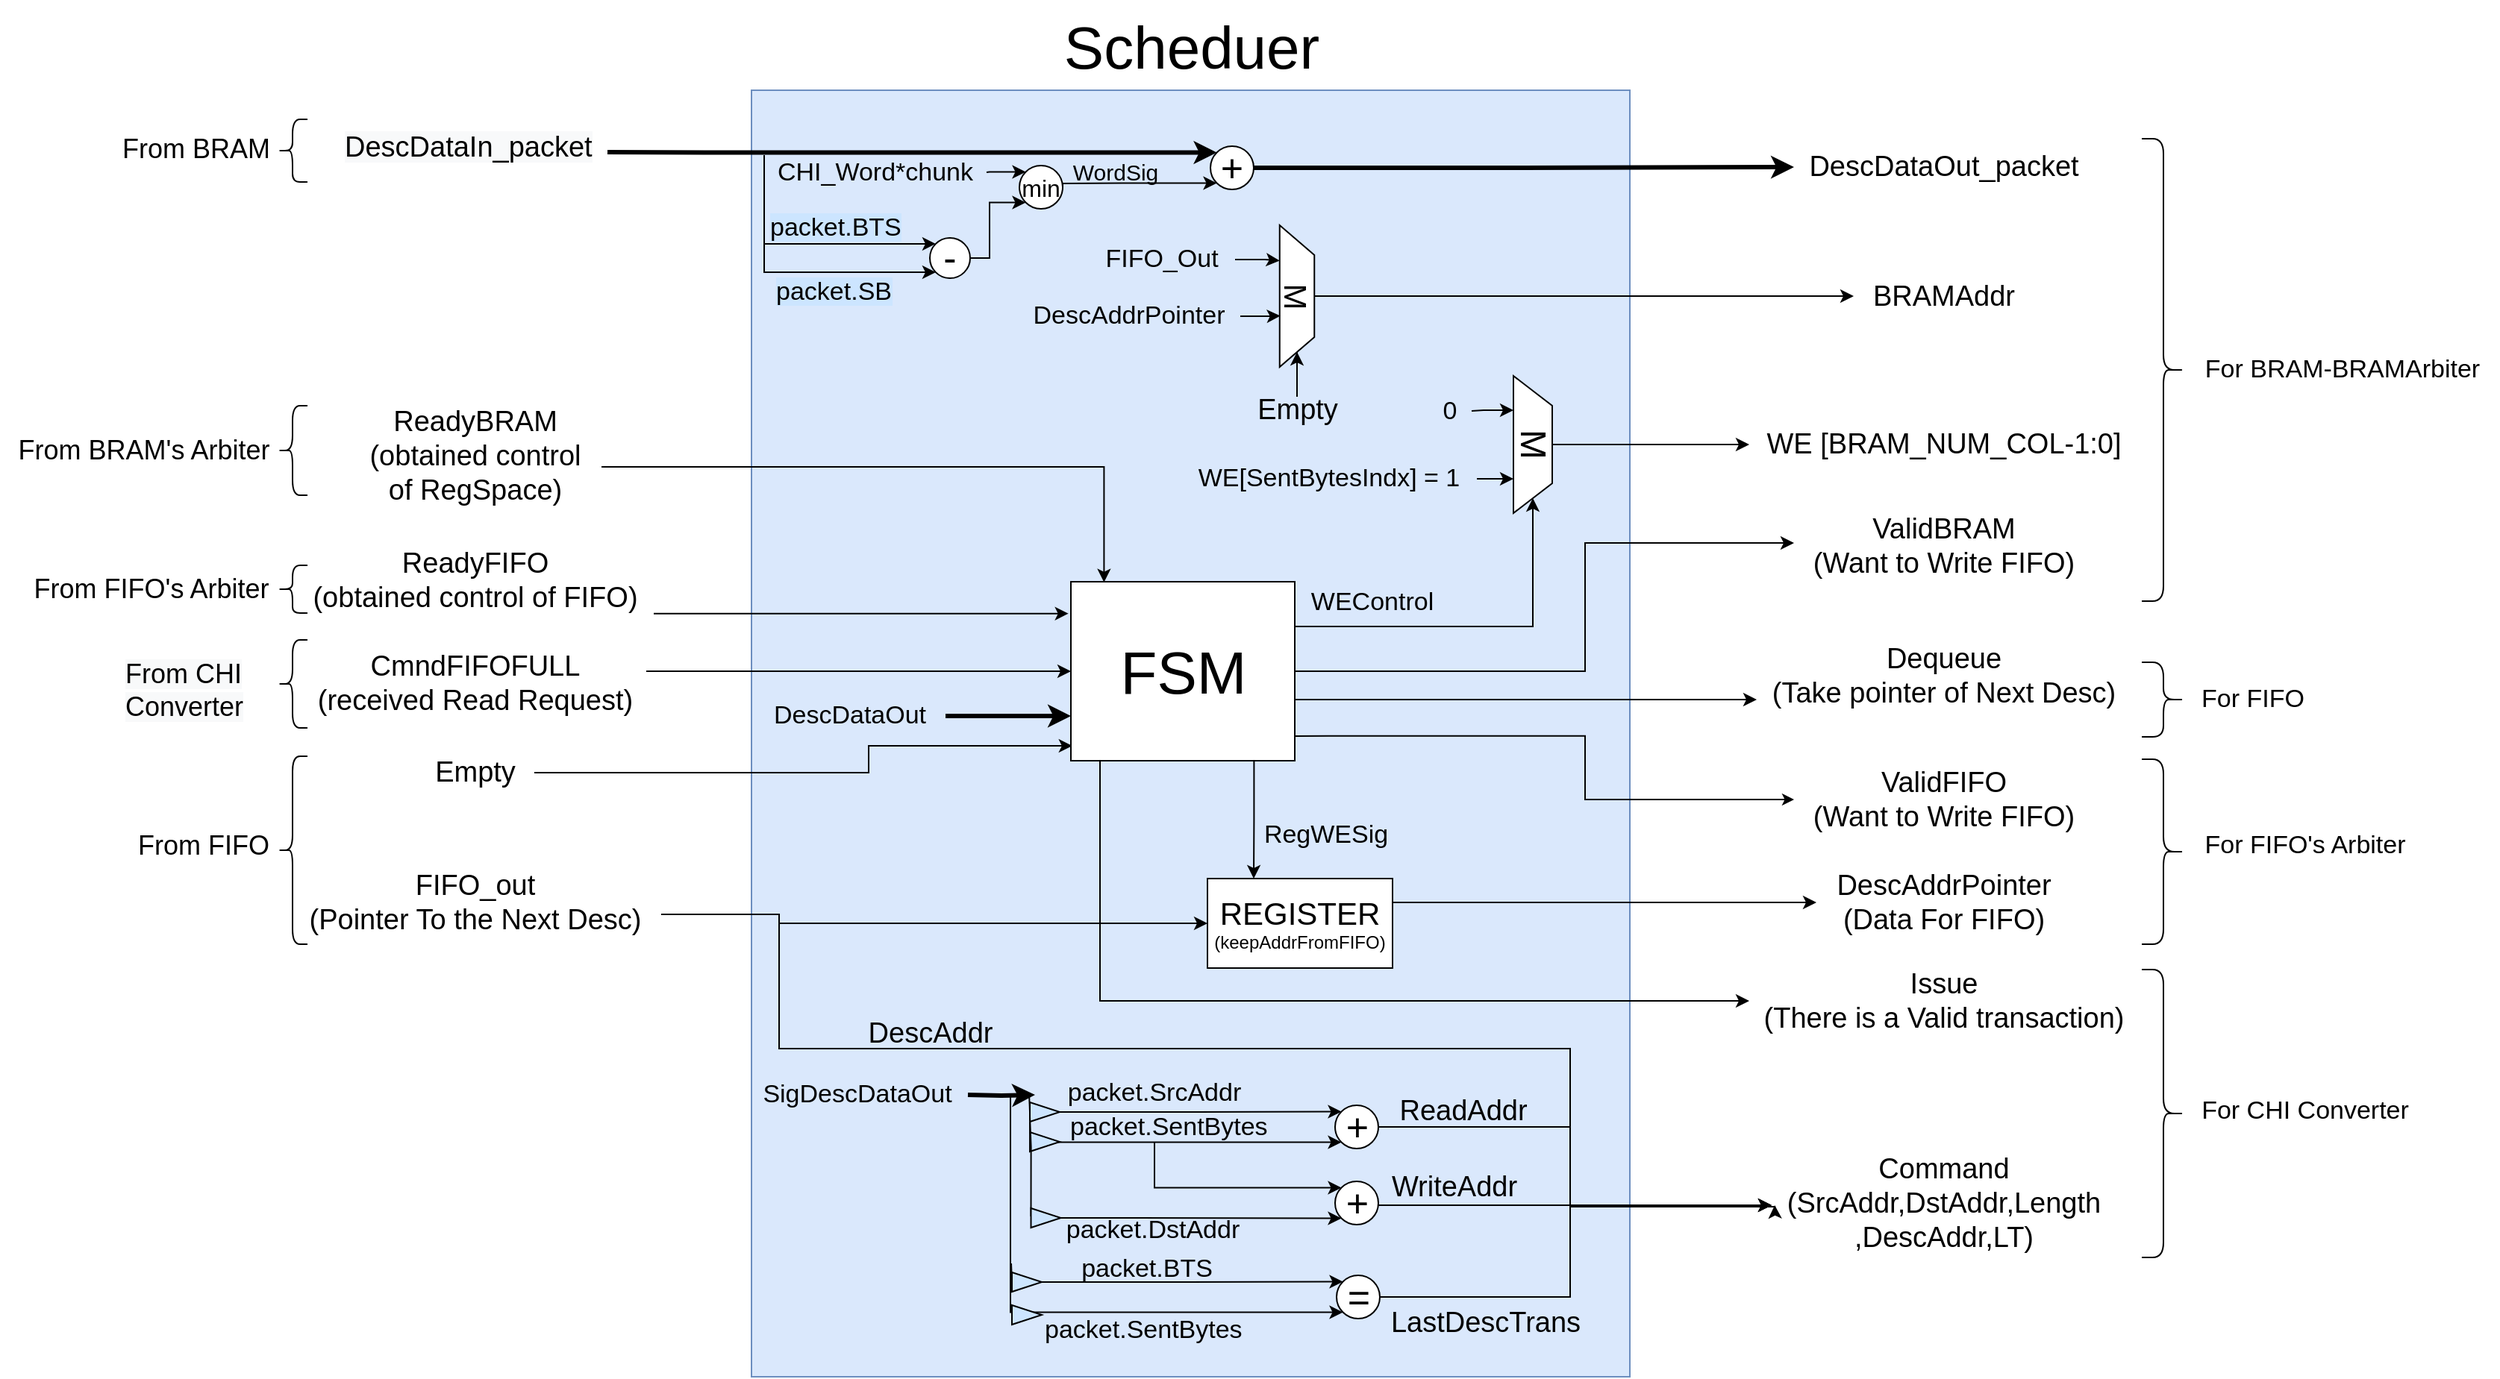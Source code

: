 <mxfile version="20.5.3" type="device" pages="3"><diagram name="Αντιγραφή από Σελίδα-1" id="GU7smY-RbOav773WAD1q"><mxGraphModel dx="2651" dy="2148" grid="1" gridSize="10" guides="1" tooltips="1" connect="1" arrows="1" fold="1" page="1" pageScale="1" pageWidth="827" pageHeight="1169" math="0" shadow="0"><root><mxCell id="iz9lgZ_pq5O3MmPFu8a6-0"/><mxCell id="iz9lgZ_pq5O3MmPFu8a6-1" parent="iz9lgZ_pq5O3MmPFu8a6-0"/><mxCell id="iz9lgZ_pq5O3MmPFu8a6-2" style="edgeStyle=orthogonalEdgeStyle;rounded=0;orthogonalLoop=1;jettySize=auto;html=1;exitX=0;exitY=0.25;exitDx=0;exitDy=0;exitPerimeter=0;fontSize=12;startArrow=classic;startFill=1;endArrow=none;endFill=0;endSize=15;sourcePerimeterSpacing=18;targetPerimeterSpacing=0;strokeColor=#000000;" parent="iz9lgZ_pq5O3MmPFu8a6-1" edge="1"><mxGeometry relative="1" as="geometry"><mxPoint x="44" y="959.5" as="sourcePoint"/></mxGeometry></mxCell><mxCell id="iz9lgZ_pq5O3MmPFu8a6-3" style="edgeStyle=orthogonalEdgeStyle;rounded=0;orthogonalLoop=1;jettySize=auto;html=1;exitX=1;exitY=0.5;exitDx=0;exitDy=0;exitPerimeter=0;entryX=0;entryY=0.25;entryDx=0;entryDy=0;entryPerimeter=0;fontSize=10;fontColor=#000000;startArrow=none;startFill=0;endArrow=classic;endFill=1;endSize=6;sourcePerimeterSpacing=18;targetPerimeterSpacing=0;strokeColor=#000000;strokeWidth=1;" parent="iz9lgZ_pq5O3MmPFu8a6-1" edge="1"><mxGeometry relative="1" as="geometry"><mxPoint x="187" y="967.5" as="targetPoint"/></mxGeometry></mxCell><mxCell id="iz9lgZ_pq5O3MmPFu8a6-4" style="edgeStyle=orthogonalEdgeStyle;rounded=0;orthogonalLoop=1;jettySize=auto;html=1;exitX=0;exitY=0.75;exitDx=0;exitDy=0;exitPerimeter=0;fontSize=10;fontColor=#000000;startArrow=classic;startFill=1;endArrow=none;endFill=0;endSize=6;sourcePerimeterSpacing=18;targetPerimeterSpacing=0;strokeColor=#000000;strokeWidth=1;" parent="iz9lgZ_pq5O3MmPFu8a6-1" edge="1"><mxGeometry relative="1" as="geometry"><mxPoint x="187" y="982.5" as="sourcePoint"/></mxGeometry></mxCell><mxCell id="iz9lgZ_pq5O3MmPFu8a6-5" value="" style="rounded=0;whiteSpace=wrap;html=1;fontSize=24;fillColor=#dae8fc;strokeColor=#6c8ebf;" parent="iz9lgZ_pq5O3MmPFu8a6-1" vertex="1"><mxGeometry x="-228.5" y="17.5" width="588.5" height="862.5" as="geometry"/></mxCell><mxCell id="iz9lgZ_pq5O3MmPFu8a6-6" value="&lt;font style=&quot;font-size: 40px;&quot;&gt;Scheduer&lt;/font&gt;" style="text;html=1;align=center;verticalAlign=middle;resizable=0;points=[];autosize=1;strokeColor=none;fillColor=none;" parent="iz9lgZ_pq5O3MmPFu8a6-1" vertex="1"><mxGeometry x="-29.25" y="-42.5" width="190" height="60" as="geometry"/></mxCell><mxCell id="iz9lgZ_pq5O3MmPFu8a6-7" style="edgeStyle=orthogonalEdgeStyle;rounded=0;orthogonalLoop=1;jettySize=auto;html=1;startArrow=classic;startFill=1;endArrow=none;endFill=0;exitX=-0.011;exitY=0.178;exitDx=0;exitDy=0;exitPerimeter=0;fillColor=#f8cecc;strokeColor=#000000;" parent="iz9lgZ_pq5O3MmPFu8a6-1" source="iz9lgZ_pq5O3MmPFu8a6-97" target="iz9lgZ_pq5O3MmPFu8a6-27" edge="1"><mxGeometry relative="1" as="geometry"><mxPoint x="-190" y="412.412" as="targetPoint"/><mxPoint x="401" y="514.5" as="sourcePoint"/><Array as="points"><mxPoint x="-130" y="368"/><mxPoint x="-130" y="368"/></Array></mxGeometry></mxCell><mxCell id="iz9lgZ_pq5O3MmPFu8a6-9" style="edgeStyle=orthogonalEdgeStyle;rounded=0;orthogonalLoop=1;jettySize=auto;html=1;fontSize=12;exitX=1;exitY=0.5;exitDx=0;exitDy=0;strokeWidth=3;" parent="iz9lgZ_pq5O3MmPFu8a6-1" source="iz9lgZ_pq5O3MmPFu8a6-38" target="iz9lgZ_pq5O3MmPFu8a6-10" edge="1"><mxGeometry relative="1" as="geometry"><mxPoint x="245.0" y="70.0" as="targetPoint"/><mxPoint x="203.0" y="158" as="sourcePoint"/><Array as="points"/></mxGeometry></mxCell><mxCell id="iz9lgZ_pq5O3MmPFu8a6-10" value="DescDataOut_packet" style="text;html=1;align=center;verticalAlign=middle;resizable=0;points=[];autosize=1;strokeColor=none;fillColor=none;fontSize=19;" parent="iz9lgZ_pq5O3MmPFu8a6-1" vertex="1"><mxGeometry x="470" y="49" width="200" height="40" as="geometry"/></mxCell><mxCell id="iz9lgZ_pq5O3MmPFu8a6-11" value="&lt;span style=&quot;color: rgb(0, 0, 0); font-family: Helvetica; font-size: 19px; font-style: normal; font-variant-ligatures: normal; font-variant-caps: normal; font-weight: 400; letter-spacing: normal; orphans: 2; text-align: center; text-indent: 0px; text-transform: none; widows: 2; word-spacing: 0px; -webkit-text-stroke-width: 0px; background-color: rgb(248, 249, 250); text-decoration-thickness: initial; text-decoration-style: initial; text-decoration-color: initial; float: none; display: inline !important;&quot;&gt;DescDataIn_packet&lt;/span&gt;" style="text;whiteSpace=wrap;html=1;fontSize=19;" parent="iz9lgZ_pq5O3MmPFu8a6-1" vertex="1"><mxGeometry x="-503" y="38" width="178" height="42" as="geometry"/></mxCell><mxCell id="iz9lgZ_pq5O3MmPFu8a6-12" style="edgeStyle=orthogonalEdgeStyle;rounded=0;orthogonalLoop=1;jettySize=auto;html=1;fontSize=12;" parent="iz9lgZ_pq5O3MmPFu8a6-1" source="iz9lgZ_pq5O3MmPFu8a6-97" target="iz9lgZ_pq5O3MmPFu8a6-13" edge="1"><mxGeometry relative="1" as="geometry"><mxPoint x="726" y="818" as="targetPoint"/><mxPoint x="316" y="660" as="sourcePoint"/><Array as="points"><mxPoint x="5" y="628"/></Array></mxGeometry></mxCell><mxCell id="iz9lgZ_pq5O3MmPFu8a6-13" value="Issue&lt;br&gt;(There is a Valid transaction)" style="text;html=1;align=center;verticalAlign=middle;resizable=0;points=[];autosize=1;strokeColor=none;fillColor=none;fontSize=19;" parent="iz9lgZ_pq5O3MmPFu8a6-1" vertex="1"><mxGeometry x="440" y="598" width="260" height="60" as="geometry"/></mxCell><mxCell id="iz9lgZ_pq5O3MmPFu8a6-14" value="BRAMAddr" style="text;html=1;align=center;verticalAlign=middle;resizable=0;points=[];autosize=1;strokeColor=none;fillColor=none;fontSize=19;" parent="iz9lgZ_pq5O3MmPFu8a6-1" vertex="1"><mxGeometry x="510" y="135.5" width="120" height="40" as="geometry"/></mxCell><mxCell id="iz9lgZ_pq5O3MmPFu8a6-15" style="edgeStyle=orthogonalEdgeStyle;rounded=0;orthogonalLoop=1;jettySize=auto;html=1;fontSize=12;exitX=0.5;exitY=0;exitDx=0;exitDy=0;" parent="iz9lgZ_pq5O3MmPFu8a6-1" source="iz9lgZ_pq5O3MmPFu8a6-59" target="iz9lgZ_pq5O3MmPFu8a6-14" edge="1"><mxGeometry relative="1" as="geometry"><mxPoint x="552.37" y="135" as="targetPoint"/><mxPoint x="444.37" y="190" as="sourcePoint"/><Array as="points"><mxPoint x="185.37" y="156"/></Array></mxGeometry></mxCell><mxCell id="iz9lgZ_pq5O3MmPFu8a6-16" value="ValidFIFO&lt;br&gt;(Want to Write FIFO)" style="text;html=1;align=center;verticalAlign=middle;resizable=0;points=[];autosize=1;strokeColor=none;fillColor=none;fontSize=19;" parent="iz9lgZ_pq5O3MmPFu8a6-1" vertex="1"><mxGeometry x="470" y="463" width="200" height="60" as="geometry"/></mxCell><mxCell id="iz9lgZ_pq5O3MmPFu8a6-17" value="DescAddrPointer&lt;br&gt;(Data For FIFO)" style="text;html=1;align=center;verticalAlign=middle;resizable=0;points=[];autosize=1;strokeColor=none;fillColor=none;fontSize=19;" parent="iz9lgZ_pq5O3MmPFu8a6-1" vertex="1"><mxGeometry x="485" y="532" width="170" height="60" as="geometry"/></mxCell><mxCell id="iz9lgZ_pq5O3MmPFu8a6-18" value="Dequeue&lt;br&gt;(Take pointer of Next Desc)" style="text;html=1;align=center;verticalAlign=middle;resizable=0;points=[];autosize=1;strokeColor=none;fillColor=none;fontSize=19;" parent="iz9lgZ_pq5O3MmPFu8a6-1" vertex="1"><mxGeometry x="445" y="380" width="250" height="60" as="geometry"/></mxCell><mxCell id="iz9lgZ_pq5O3MmPFu8a6-19" value="" style="shape=curlyBracket;whiteSpace=wrap;html=1;rounded=1;flipH=1;size=0.5;" parent="iz9lgZ_pq5O3MmPFu8a6-1" vertex="1"><mxGeometry x="703" y="50" width="29" height="310" as="geometry"/></mxCell><mxCell id="iz9lgZ_pq5O3MmPFu8a6-20" value="" style="shape=curlyBracket;whiteSpace=wrap;html=1;rounded=1;flipH=1;size=0.5;" parent="iz9lgZ_pq5O3MmPFu8a6-1" vertex="1"><mxGeometry x="703" y="466" width="29" height="124" as="geometry"/></mxCell><mxCell id="iz9lgZ_pq5O3MmPFu8a6-21" value="" style="shape=curlyBracket;whiteSpace=wrap;html=1;rounded=1;flipH=1;size=0.5;" parent="iz9lgZ_pq5O3MmPFu8a6-1" vertex="1"><mxGeometry x="703" y="401" width="29" height="50" as="geometry"/></mxCell><mxCell id="iz9lgZ_pq5O3MmPFu8a6-22" value="" style="shape=curlyBracket;whiteSpace=wrap;html=1;rounded=1;flipH=1;size=0.5;" parent="iz9lgZ_pq5O3MmPFu8a6-1" vertex="1"><mxGeometry x="703" y="607" width="29" height="193" as="geometry"/></mxCell><mxCell id="iz9lgZ_pq5O3MmPFu8a6-23" value="For BRAM-BRAMArbiter" style="text;html=1;align=center;verticalAlign=middle;resizable=0;points=[];autosize=1;strokeColor=none;fillColor=none;fontSize=17;" parent="iz9lgZ_pq5O3MmPFu8a6-1" vertex="1"><mxGeometry x="732" y="190" width="210" height="30" as="geometry"/></mxCell><mxCell id="iz9lgZ_pq5O3MmPFu8a6-24" value="For FIFO's Arbiter" style="text;html=1;align=center;verticalAlign=middle;resizable=0;points=[];autosize=1;strokeColor=none;fillColor=none;fontSize=17;" parent="iz9lgZ_pq5O3MmPFu8a6-1" vertex="1"><mxGeometry x="732" y="509" width="160" height="30" as="geometry"/></mxCell><mxCell id="iz9lgZ_pq5O3MmPFu8a6-25" value="For FIFO" style="text;html=1;align=center;verticalAlign=middle;resizable=0;points=[];autosize=1;strokeColor=none;fillColor=none;fontSize=17;" parent="iz9lgZ_pq5O3MmPFu8a6-1" vertex="1"><mxGeometry x="732" y="411" width="90" height="30" as="geometry"/></mxCell><mxCell id="iz9lgZ_pq5O3MmPFu8a6-26" value="For CHI Converter" style="text;html=1;align=center;verticalAlign=middle;resizable=0;points=[];autosize=1;strokeColor=none;fillColor=none;fontSize=17;" parent="iz9lgZ_pq5O3MmPFu8a6-1" vertex="1"><mxGeometry x="732" y="687" width="160" height="30" as="geometry"/></mxCell><mxCell id="iz9lgZ_pq5O3MmPFu8a6-27" value="ReadyFIFO&lt;br&gt;(obtained control of FIFO)" style="text;html=1;align=center;verticalAlign=middle;resizable=0;points=[];autosize=1;strokeColor=none;fillColor=none;fontSize=19;" parent="iz9lgZ_pq5O3MmPFu8a6-1" vertex="1"><mxGeometry x="-534" y="316" width="240" height="60" as="geometry"/></mxCell><mxCell id="iz9lgZ_pq5O3MmPFu8a6-28" style="edgeStyle=orthogonalEdgeStyle;rounded=0;orthogonalLoop=1;jettySize=auto;html=1;startArrow=classic;startFill=1;endArrow=none;endFill=0;fillColor=#d5e8d4;strokeColor=#000000;targetPerimeterSpacing=0;exitX=0.006;exitY=0.917;exitDx=0;exitDy=0;exitPerimeter=0;" parent="iz9lgZ_pq5O3MmPFu8a6-1" source="iz9lgZ_pq5O3MmPFu8a6-97" target="iz9lgZ_pq5O3MmPFu8a6-29" edge="1"><mxGeometry relative="1" as="geometry"><mxPoint x="-191" y="709" as="targetPoint"/><mxPoint x="49" y="669" as="sourcePoint"/><Array as="points"><mxPoint x="-150" y="457"/><mxPoint x="-150" y="475"/></Array></mxGeometry></mxCell><mxCell id="iz9lgZ_pq5O3MmPFu8a6-29" value="Empty" style="text;html=1;align=center;verticalAlign=middle;resizable=0;points=[];autosize=1;strokeColor=none;fillColor=none;fontSize=19;" parent="iz9lgZ_pq5O3MmPFu8a6-1" vertex="1"><mxGeometry x="-454" y="455" width="80" height="40" as="geometry"/></mxCell><mxCell id="iz9lgZ_pq5O3MmPFu8a6-30" value="FIFO_out&lt;br&gt;(Pointer To the Next Desc)" style="text;html=1;align=center;verticalAlign=middle;resizable=0;points=[];autosize=1;strokeColor=none;fillColor=none;fontSize=19;" parent="iz9lgZ_pq5O3MmPFu8a6-1" vertex="1"><mxGeometry x="-539" y="532" width="250" height="60" as="geometry"/></mxCell><mxCell id="iz9lgZ_pq5O3MmPFu8a6-31" value="" style="shape=curlyBracket;whiteSpace=wrap;html=1;rounded=1;fontSize=21;" parent="iz9lgZ_pq5O3MmPFu8a6-1" vertex="1"><mxGeometry x="-546" y="37" width="20" height="42" as="geometry"/></mxCell><mxCell id="iz9lgZ_pq5O3MmPFu8a6-32" value="From BRAM" style="text;html=1;align=center;verticalAlign=middle;resizable=0;points=[];autosize=1;strokeColor=none;fillColor=none;fontSize=18;" parent="iz9lgZ_pq5O3MmPFu8a6-1" vertex="1"><mxGeometry x="-661.5" y="37" width="120" height="40" as="geometry"/></mxCell><mxCell id="iz9lgZ_pq5O3MmPFu8a6-33" value="" style="shape=curlyBracket;whiteSpace=wrap;html=1;rounded=1;fontSize=21;" parent="iz9lgZ_pq5O3MmPFu8a6-1" vertex="1"><mxGeometry x="-546" y="336" width="20" height="32" as="geometry"/></mxCell><mxCell id="iz9lgZ_pq5O3MmPFu8a6-34" value="From FIFO's Arbiter" style="text;html=1;align=center;verticalAlign=middle;resizable=0;points=[];autosize=1;strokeColor=none;fillColor=none;fontSize=18;" parent="iz9lgZ_pq5O3MmPFu8a6-1" vertex="1"><mxGeometry x="-721.5" y="332" width="180" height="40" as="geometry"/></mxCell><mxCell id="iz9lgZ_pq5O3MmPFu8a6-35" value="" style="shape=curlyBracket;whiteSpace=wrap;html=1;rounded=1;fontSize=21;" parent="iz9lgZ_pq5O3MmPFu8a6-1" vertex="1"><mxGeometry x="-546" y="464" width="20" height="126" as="geometry"/></mxCell><mxCell id="iz9lgZ_pq5O3MmPFu8a6-36" value="From FIFO" style="text;html=1;align=center;verticalAlign=middle;resizable=0;points=[];autosize=1;strokeColor=none;fillColor=none;fontSize=18;" parent="iz9lgZ_pq5O3MmPFu8a6-1" vertex="1"><mxGeometry x="-651.5" y="504" width="110" height="40" as="geometry"/></mxCell><mxCell id="iz9lgZ_pq5O3MmPFu8a6-37" style="edgeStyle=orthogonalEdgeStyle;rounded=0;orthogonalLoop=1;jettySize=auto;html=1;exitX=0;exitY=1;exitDx=0;exitDy=0;startArrow=classic;startFill=1;endArrow=none;endFill=0;entryX=1;entryY=0.5;entryDx=0;entryDy=0;" parent="iz9lgZ_pq5O3MmPFu8a6-1" source="iz9lgZ_pq5O3MmPFu8a6-38" target="iz9lgZ_pq5O3MmPFu8a6-53" edge="1"><mxGeometry relative="1" as="geometry"><mxPoint x="-37" y="100.5" as="targetPoint"/><Array as="points"><mxPoint x="20" y="80"/><mxPoint x="8" y="80"/></Array></mxGeometry></mxCell><mxCell id="iz9lgZ_pq5O3MmPFu8a6-38" value="&lt;font style=&quot;font-size: 26px;&quot;&gt;+&lt;/font&gt;" style="ellipse;whiteSpace=wrap;html=1;aspect=fixed;" parent="iz9lgZ_pq5O3MmPFu8a6-1" vertex="1"><mxGeometry x="79" y="55" width="29" height="29" as="geometry"/></mxCell><mxCell id="iz9lgZ_pq5O3MmPFu8a6-39" style="edgeStyle=orthogonalEdgeStyle;rounded=0;orthogonalLoop=1;jettySize=auto;html=1;fontSize=12;startArrow=classic;startFill=1;endArrow=none;endFill=0;exitX=0;exitY=0;exitDx=0;exitDy=0;strokeWidth=3;entryX=1;entryY=0.5;entryDx=0;entryDy=0;" parent="iz9lgZ_pq5O3MmPFu8a6-1" source="iz9lgZ_pq5O3MmPFu8a6-38" target="iz9lgZ_pq5O3MmPFu8a6-11" edge="1"><mxGeometry relative="1" as="geometry"><mxPoint x="-280" y="55" as="targetPoint"/><mxPoint x="-19.04" y="87.95" as="sourcePoint"/><Array as="points"><mxPoint x="-260" y="59"/></Array></mxGeometry></mxCell><mxCell id="iz9lgZ_pq5O3MmPFu8a6-40" value="&lt;font style=&quot;font-size: 24px;&quot;&gt;M&lt;/font&gt;" style="shape=trapezoid;perimeter=trapezoidPerimeter;whiteSpace=wrap;html=1;fixedSize=1;rotation=90;" parent="iz9lgZ_pq5O3MmPFu8a6-1" vertex="1"><mxGeometry x="249" y="242" width="92" height="26" as="geometry"/></mxCell><mxCell id="iz9lgZ_pq5O3MmPFu8a6-41" style="edgeStyle=orthogonalEdgeStyle;rounded=0;orthogonalLoop=1;jettySize=auto;html=1;startArrow=classic;startFill=1;endArrow=none;endFill=0;strokeWidth=3;exitX=0;exitY=0.75;exitDx=0;exitDy=0;" parent="iz9lgZ_pq5O3MmPFu8a6-1" source="iz9lgZ_pq5O3MmPFu8a6-97" target="iz9lgZ_pq5O3MmPFu8a6-125" edge="1"><mxGeometry relative="1" as="geometry"><mxPoint x="317.247" y="384.747" as="sourcePoint"/><mxPoint x="203.0" y="82" as="targetPoint"/><Array as="points"><mxPoint x="-70" y="437"/><mxPoint x="-70" y="437"/></Array></mxGeometry></mxCell><mxCell id="iz9lgZ_pq5O3MmPFu8a6-42" style="edgeStyle=orthogonalEdgeStyle;rounded=0;orthogonalLoop=1;jettySize=auto;html=1;fontSize=14;startArrow=none;startFill=0;endArrow=classic;endFill=1;exitX=0.999;exitY=0.587;exitDx=0;exitDy=0;exitPerimeter=0;" parent="iz9lgZ_pq5O3MmPFu8a6-1" source="iz9lgZ_pq5O3MmPFu8a6-97" target="iz9lgZ_pq5O3MmPFu8a6-18" edge="1"><mxGeometry relative="1" as="geometry"><mxPoint x="405" y="416" as="targetPoint"/><mxPoint x="104.9" y="417.28" as="sourcePoint"/><Array as="points"><mxPoint x="105" y="426"/></Array></mxGeometry></mxCell><mxCell id="iz9lgZ_pq5O3MmPFu8a6-43" style="edgeStyle=orthogonalEdgeStyle;rounded=0;orthogonalLoop=1;jettySize=auto;html=1;fontSize=14;startArrow=classic;startFill=1;endArrow=none;endFill=0;strokeWidth=3;" parent="iz9lgZ_pq5O3MmPFu8a6-1" target="iz9lgZ_pq5O3MmPFu8a6-124" edge="1"><mxGeometry relative="1" as="geometry"><mxPoint x="-168.5" y="716" as="targetPoint"/><mxPoint x="-38.5" y="691" as="sourcePoint"/><Array as="points"/></mxGeometry></mxCell><mxCell id="iz9lgZ_pq5O3MmPFu8a6-44" style="edgeStyle=orthogonalEdgeStyle;rounded=0;orthogonalLoop=1;jettySize=auto;html=1;fontSize=12;fontColor=#CCE5FF;startArrow=classic;startFill=1;endArrow=none;endFill=0;endSize=5;sourcePerimeterSpacing=18;targetPerimeterSpacing=0;strokeColor=#000000;strokeWidth=1;exitX=0.009;exitY=0.518;exitDx=0;exitDy=0;exitPerimeter=0;" parent="iz9lgZ_pq5O3MmPFu8a6-1" edge="1" target="iz9lgZ_pq5O3MmPFu8a6-30" source="iz9lgZ_pq5O3MmPFu8a6-120"><mxGeometry relative="1" as="geometry"><mxPoint x="-210" y="627" as="targetPoint"/><mxPoint x="570" y="840" as="sourcePoint"/><Array as="points"><mxPoint x="320" y="766"/><mxPoint x="320" y="660"/><mxPoint x="-210" y="660"/><mxPoint x="-210" y="570"/></Array></mxGeometry></mxCell><mxCell id="iz9lgZ_pq5O3MmPFu8a6-45" value="CHI_Word*chunk" style="text;html=1;align=center;verticalAlign=middle;resizable=0;points=[];autosize=1;strokeColor=none;fillColor=none;fontSize=17;" parent="iz9lgZ_pq5O3MmPFu8a6-1" vertex="1"><mxGeometry x="-221" y="57.5" width="150" height="30" as="geometry"/></mxCell><mxCell id="iz9lgZ_pq5O3MmPFu8a6-46" style="edgeStyle=orthogonalEdgeStyle;rounded=0;orthogonalLoop=1;jettySize=auto;html=1;exitX=0;exitY=0;exitDx=0;exitDy=0;fontSize=14;startArrow=classic;startFill=1;endArrow=none;endFill=0;endSize=15;sourcePerimeterSpacing=18;targetPerimeterSpacing=0;" parent="iz9lgZ_pq5O3MmPFu8a6-1" source="iz9lgZ_pq5O3MmPFu8a6-53" target="iz9lgZ_pq5O3MmPFu8a6-45" edge="1"><mxGeometry relative="1" as="geometry"><mxPoint x="-90" y="183.5" as="targetPoint"/><mxPoint x="-55" y="85.5" as="sourcePoint"/></mxGeometry></mxCell><mxCell id="iz9lgZ_pq5O3MmPFu8a6-47" style="edgeStyle=orthogonalEdgeStyle;rounded=0;orthogonalLoop=1;jettySize=auto;html=1;exitX=0;exitY=1;exitDx=0;exitDy=0;fontSize=14;startArrow=classic;startFill=1;endArrow=none;endFill=0;endSize=15;sourcePerimeterSpacing=18;targetPerimeterSpacing=0;entryX=1;entryY=0.5;entryDx=0;entryDy=0;" parent="iz9lgZ_pq5O3MmPFu8a6-1" source="iz9lgZ_pq5O3MmPFu8a6-53" target="iz9lgZ_pq5O3MmPFu8a6-50" edge="1"><mxGeometry relative="1" as="geometry"><mxPoint x="-55" y="115.5" as="sourcePoint"/><mxPoint x="-106" y="115.5" as="targetPoint"/><Array as="points"><mxPoint x="-69" y="93"/><mxPoint x="-69" y="130"/></Array></mxGeometry></mxCell><mxCell id="iz9lgZ_pq5O3MmPFu8a6-48" style="edgeStyle=orthogonalEdgeStyle;rounded=0;orthogonalLoop=1;jettySize=auto;html=1;exitX=0;exitY=0;exitDx=0;exitDy=0;fontSize=12;startArrow=classic;startFill=1;endArrow=none;endFill=0;endSize=15;sourcePerimeterSpacing=18;targetPerimeterSpacing=0;" parent="iz9lgZ_pq5O3MmPFu8a6-1" source="iz9lgZ_pq5O3MmPFu8a6-50" edge="1"><mxGeometry relative="1" as="geometry"><mxPoint x="-220" y="61" as="targetPoint"/><mxPoint x="-126.046" y="102.954" as="sourcePoint"/><Array as="points"><mxPoint x="-220" y="120.5"/><mxPoint x="-220" y="60.5"/></Array></mxGeometry></mxCell><mxCell id="iz9lgZ_pq5O3MmPFu8a6-49" style="edgeStyle=orthogonalEdgeStyle;rounded=0;orthogonalLoop=1;jettySize=auto;html=1;exitX=0;exitY=1;exitDx=0;exitDy=0;fontSize=12;startArrow=classic;startFill=1;endArrow=none;endFill=0;endSize=15;sourcePerimeterSpacing=18;targetPerimeterSpacing=0;" parent="iz9lgZ_pq5O3MmPFu8a6-1" source="iz9lgZ_pq5O3MmPFu8a6-50" edge="1"><mxGeometry relative="1" as="geometry"><mxPoint x="-220" y="70" as="targetPoint"/><mxPoint x="-126.046" y="122.046" as="sourcePoint"/><Array as="points"><mxPoint x="-220" y="140"/></Array></mxGeometry></mxCell><mxCell id="iz9lgZ_pq5O3MmPFu8a6-50" value="&lt;font style=&quot;font-size: 26px;&quot;&gt;-&lt;/font&gt;" style="ellipse;whiteSpace=wrap;html=1;aspect=fixed;fontSize=12;" parent="iz9lgZ_pq5O3MmPFu8a6-1" vertex="1"><mxGeometry x="-109" y="116.5" width="27" height="27" as="geometry"/></mxCell><mxCell id="iz9lgZ_pq5O3MmPFu8a6-51" value="&lt;span style=&quot;background-color: rgb(204, 229, 255); font-size: 17px;&quot;&gt;&lt;span style=&quot;color: rgb(0, 0, 0); font-family: Helvetica; font-size: 17px; font-style: normal; font-variant-ligatures: normal; font-variant-caps: normal; font-weight: 400; letter-spacing: normal; orphans: 2; text-align: center; text-indent: 0px; text-transform: none; widows: 2; word-spacing: 0px; -webkit-text-stroke-width: 0px; text-decoration-thickness: initial; text-decoration-style: initial; text-decoration-color: initial; float: none; display: inline !important;&quot;&gt;packet&lt;/span&gt;&lt;font style=&quot;color: rgb(0, 0, 0); font-family: Helvetica; font-style: normal; font-variant-ligatures: normal; font-variant-caps: normal; font-weight: 400; letter-spacing: normal; orphans: 2; text-align: center; text-indent: 0px; text-transform: none; widows: 2; word-spacing: 0px; -webkit-text-stroke-width: 0px; text-decoration-thickness: initial; text-decoration-style: initial; text-decoration-color: initial; font-size: 17px;&quot;&gt;.&lt;/font&gt;&lt;span style=&quot;color: rgb(0, 0, 0); font-family: Helvetica; font-size: 17px; font-style: normal; font-variant-ligatures: normal; font-variant-caps: normal; font-weight: 400; letter-spacing: normal; orphans: 2; text-align: center; text-indent: 0px; text-transform: none; widows: 2; word-spacing: 0px; -webkit-text-stroke-width: 0px; text-decoration-thickness: initial; text-decoration-style: initial; text-decoration-color: initial; float: none; display: inline !important;&quot;&gt;SB&lt;/span&gt;&lt;/span&gt;" style="text;whiteSpace=wrap;html=1;fontSize=17;" parent="iz9lgZ_pq5O3MmPFu8a6-1" vertex="1"><mxGeometry x="-214" y="135.5" width="67" height="28" as="geometry"/></mxCell><mxCell id="iz9lgZ_pq5O3MmPFu8a6-52" value="&lt;span style=&quot;background-color: rgb(204, 229, 255); font-size: 17px;&quot;&gt;&lt;span style=&quot;color: rgb(0, 0, 0); font-family: Helvetica; font-size: 17px; font-style: normal; font-variant-ligatures: normal; font-variant-caps: normal; font-weight: 400; letter-spacing: normal; orphans: 2; text-align: center; text-indent: 0px; text-transform: none; widows: 2; word-spacing: 0px; -webkit-text-stroke-width: 0px; text-decoration-thickness: initial; text-decoration-style: initial; text-decoration-color: initial; float: none; display: inline !important;&quot;&gt;packet&lt;/span&gt;&lt;font style=&quot;color: rgb(0, 0, 0); font-family: Helvetica; font-style: normal; font-variant-ligatures: normal; font-variant-caps: normal; font-weight: 400; letter-spacing: normal; orphans: 2; text-align: center; text-indent: 0px; text-transform: none; widows: 2; word-spacing: 0px; -webkit-text-stroke-width: 0px; text-decoration-thickness: initial; text-decoration-style: initial; text-decoration-color: initial; font-size: 17px;&quot;&gt;.&lt;/font&gt;&lt;span style=&quot;color: rgb(0, 0, 0); font-family: Helvetica; font-size: 17px; font-style: normal; font-variant-ligatures: normal; font-variant-caps: normal; font-weight: 400; letter-spacing: normal; orphans: 2; text-align: center; text-indent: 0px; text-transform: none; widows: 2; word-spacing: 0px; -webkit-text-stroke-width: 0px; text-decoration-thickness: initial; text-decoration-style: initial; text-decoration-color: initial; float: none; display: inline !important;&quot;&gt;BTS&lt;/span&gt;&lt;/span&gt;" style="text;whiteSpace=wrap;html=1;fontSize=17;fillColor=none;strokeColor=none;" parent="iz9lgZ_pq5O3MmPFu8a6-1" vertex="1"><mxGeometry x="-218" y="92.5" width="69" height="23.5" as="geometry"/></mxCell><mxCell id="iz9lgZ_pq5O3MmPFu8a6-53" value="&lt;font style=&quot;font-size: 16px;&quot;&gt;min&lt;/font&gt;" style="ellipse;whiteSpace=wrap;html=1;aspect=fixed;" parent="iz9lgZ_pq5O3MmPFu8a6-1" vertex="1"><mxGeometry x="-49" y="68" width="29" height="29" as="geometry"/></mxCell><mxCell id="iz9lgZ_pq5O3MmPFu8a6-54" value="CmndFIFOFULL&lt;br&gt;(received Read Request)" style="text;html=1;align=center;verticalAlign=middle;resizable=0;points=[];autosize=1;strokeColor=none;fillColor=none;fontSize=19;" parent="iz9lgZ_pq5O3MmPFu8a6-1" vertex="1"><mxGeometry x="-529" y="385" width="230" height="60" as="geometry"/></mxCell><mxCell id="iz9lgZ_pq5O3MmPFu8a6-55" style="edgeStyle=orthogonalEdgeStyle;rounded=0;orthogonalLoop=1;jettySize=auto;html=1;fontSize=12;startArrow=classic;startFill=1;endArrow=none;endFill=0;endSize=15;sourcePerimeterSpacing=0;targetPerimeterSpacing=18;entryX=1;entryY=0.25;entryDx=0;entryDy=0;exitX=1;exitY=0.5;exitDx=0;exitDy=0;" parent="iz9lgZ_pq5O3MmPFu8a6-1" source="iz9lgZ_pq5O3MmPFu8a6-40" target="iz9lgZ_pq5O3MmPFu8a6-97" edge="1"><mxGeometry relative="1" as="geometry"><mxPoint x="172.0" y="258" as="sourcePoint"/><mxPoint x="100" y="303" as="targetPoint"/><Array as="points"><mxPoint x="295" y="377"/></Array></mxGeometry></mxCell><mxCell id="FPyog5_0CW0yQ2vfRDx7-9" style="edgeStyle=orthogonalEdgeStyle;rounded=0;orthogonalLoop=1;jettySize=auto;html=1;strokeColor=#000000;fontSize=17;" parent="iz9lgZ_pq5O3MmPFu8a6-1" source="FPyog5_0CW0yQ2vfRDx7-8" target="iz9lgZ_pq5O3MmPFu8a6-59" edge="1"><mxGeometry relative="1" as="geometry"/></mxCell><mxCell id="iz9lgZ_pq5O3MmPFu8a6-59" value="&lt;font style=&quot;font-size: 21px;&quot;&gt;M&lt;/font&gt;" style="shape=trapezoid;perimeter=trapezoidPerimeter;whiteSpace=wrap;html=1;fixedSize=1;rotation=90;" parent="iz9lgZ_pq5O3MmPFu8a6-1" vertex="1"><mxGeometry x="89.5" y="143.88" width="95" height="23.25" as="geometry"/></mxCell><mxCell id="iz9lgZ_pq5O3MmPFu8a6-60" style="edgeStyle=orthogonalEdgeStyle;rounded=0;orthogonalLoop=1;jettySize=auto;html=1;fontSize=12;startArrow=classic;startFill=1;endArrow=none;endFill=0;endSize=15;sourcePerimeterSpacing=18;targetPerimeterSpacing=0;strokeColor=#000000;exitX=0;exitY=0.5;exitDx=0;exitDy=0;" parent="iz9lgZ_pq5O3MmPFu8a6-1" source="iz9lgZ_pq5O3MmPFu8a6-97" target="iz9lgZ_pq5O3MmPFu8a6-54" edge="1"><mxGeometry relative="1" as="geometry"><mxPoint x="-220" y="859" as="targetPoint"/><Array as="points"><mxPoint x="-230" y="407"/><mxPoint x="-230" y="407"/></Array><mxPoint x="54" y="933.5" as="sourcePoint"/></mxGeometry></mxCell><mxCell id="iz9lgZ_pq5O3MmPFu8a6-71" style="edgeStyle=orthogonalEdgeStyle;rounded=0;orthogonalLoop=1;jettySize=auto;html=1;fontSize=12;startArrow=none;startFill=0;endArrow=classic;endFill=1;endSize=5;sourcePerimeterSpacing=18;targetPerimeterSpacing=0;strokeColor=#000000;exitX=1.003;exitY=0.862;exitDx=0;exitDy=0;exitPerimeter=0;" parent="iz9lgZ_pq5O3MmPFu8a6-1" source="iz9lgZ_pq5O3MmPFu8a6-97" target="iz9lgZ_pq5O3MmPFu8a6-16" edge="1"><mxGeometry relative="1" as="geometry"><mxPoint x="710" y="513" as="targetPoint"/><mxPoint x="104" y="426" as="sourcePoint"/><Array as="points"><mxPoint x="330" y="450"/><mxPoint x="330" y="493"/></Array></mxGeometry></mxCell><mxCell id="iz9lgZ_pq5O3MmPFu8a6-76" style="edgeStyle=orthogonalEdgeStyle;rounded=0;orthogonalLoop=1;jettySize=auto;html=1;fontSize=12;exitX=1;exitY=0.5;exitDx=0;exitDy=0;" parent="iz9lgZ_pq5O3MmPFu8a6-1" source="iz9lgZ_pq5O3MmPFu8a6-78" target="iz9lgZ_pq5O3MmPFu8a6-120" edge="1"><mxGeometry relative="1" as="geometry"><mxPoint x="605" y="765.0" as="targetPoint"/><mxPoint x="409.5" y="863" as="sourcePoint"/><Array as="points"><mxPoint x="320" y="827"/><mxPoint x="320" y="765"/></Array></mxGeometry></mxCell><mxCell id="iz9lgZ_pq5O3MmPFu8a6-77" style="edgeStyle=orthogonalEdgeStyle;rounded=0;orthogonalLoop=1;jettySize=auto;html=1;exitX=0;exitY=0.5;exitDx=0;exitDy=0;fontSize=12;fontColor=#000000;startArrow=none;startFill=0;endArrow=none;endFill=0;endSize=6;targetPerimeterSpacing=0;strokeColor=#000000;strokeWidth=1;" parent="iz9lgZ_pq5O3MmPFu8a6-1" source="iz9lgZ_pq5O3MmPFu8a6-81" edge="1"><mxGeometry relative="1" as="geometry"><mxPoint x="-54.5" y="804" as="targetPoint"/><Array as="points"/></mxGeometry></mxCell><mxCell id="iz9lgZ_pq5O3MmPFu8a6-78" value="&lt;font style=&quot;font-size: 26px;&quot;&gt;=&lt;/font&gt;" style="ellipse;whiteSpace=wrap;html=1;aspect=fixed;" parent="iz9lgZ_pq5O3MmPFu8a6-1" vertex="1"><mxGeometry x="163.5" y="812" width="29" height="29" as="geometry"/></mxCell><mxCell id="iz9lgZ_pq5O3MmPFu8a6-80" style="edgeStyle=orthogonalEdgeStyle;rounded=0;orthogonalLoop=1;jettySize=auto;html=1;fontSize=12;fontColor=#000000;startArrow=classic;startFill=1;endArrow=none;endFill=0;endSize=6;sourcePerimeterSpacing=18;targetPerimeterSpacing=0;strokeColor=#000000;strokeWidth=1;exitX=0;exitY=1;exitDx=0;exitDy=0;" parent="iz9lgZ_pq5O3MmPFu8a6-1" source="iz9lgZ_pq5O3MmPFu8a6-78" edge="1"><mxGeometry relative="1" as="geometry"><mxPoint x="-55" y="692" as="targetPoint"/><mxPoint x="170" y="837" as="sourcePoint"/><Array as="points"><mxPoint x="-55" y="837"/></Array></mxGeometry></mxCell><mxCell id="iz9lgZ_pq5O3MmPFu8a6-81" value="" style="triangle;whiteSpace=wrap;html=1;labelBackgroundColor=#CCE5FF;fontSize=12;fontColor=#000000;fillColor=#CCE5FF;" parent="iz9lgZ_pq5O3MmPFu8a6-1" vertex="1"><mxGeometry x="-54" y="810" width="20" height="13" as="geometry"/></mxCell><mxCell id="iz9lgZ_pq5O3MmPFu8a6-82" value="" style="edgeStyle=orthogonalEdgeStyle;rounded=0;orthogonalLoop=1;jettySize=auto;html=1;fontSize=12;fontColor=#000000;startArrow=none;startFill=0;endArrow=classic;endFill=1;endSize=6;strokeColor=#000000;strokeWidth=1;entryX=0;entryY=0;entryDx=0;entryDy=0;targetPerimeterSpacing=18;" parent="iz9lgZ_pq5O3MmPFu8a6-1" source="iz9lgZ_pq5O3MmPFu8a6-81" target="iz9lgZ_pq5O3MmPFu8a6-78" edge="1"><mxGeometry relative="1" as="geometry"><mxPoint x="0.5" y="816.5" as="targetPoint"/><mxPoint x="-219.5" y="804" as="sourcePoint"/><Array as="points"/></mxGeometry></mxCell><mxCell id="iz9lgZ_pq5O3MmPFu8a6-83" value="" style="triangle;whiteSpace=wrap;html=1;labelBackgroundColor=#CCE5FF;fontSize=12;fontColor=#000000;fillColor=#CCE5FF;" parent="iz9lgZ_pq5O3MmPFu8a6-1" vertex="1"><mxGeometry x="-54" y="832" width="20" height="13" as="geometry"/></mxCell><mxCell id="iz9lgZ_pq5O3MmPFu8a6-84" value="&lt;span style=&quot;color: rgb(0, 0, 0); font-family: Helvetica; font-size: 17px; font-style: normal; font-variant-ligatures: normal; font-variant-caps: normal; font-weight: 400; letter-spacing: normal; orphans: 2; text-indent: 0px; text-transform: none; widows: 2; word-spacing: 0px; -webkit-text-stroke-width: 0px; text-decoration-thickness: initial; text-decoration-style: initial; text-decoration-color: initial; text-align: center; float: none; display: inline !important;&quot;&gt;packet&lt;/span&gt;&lt;font style=&quot;color: rgb(0, 0, 0); font-family: Helvetica; font-size: 17px; font-style: normal; font-variant-ligatures: normal; font-variant-caps: normal; font-weight: 400; letter-spacing: normal; orphans: 2; text-indent: 0px; text-transform: none; widows: 2; word-spacing: 0px; -webkit-text-stroke-width: 0px; text-decoration-thickness: initial; text-decoration-style: initial; text-decoration-color: initial; text-align: center;&quot;&gt;.SentBytes&lt;/font&gt;" style="text;whiteSpace=wrap;html=1;fontSize=17;fontColor=#000000;" parent="iz9lgZ_pq5O3MmPFu8a6-1" vertex="1"><mxGeometry x="-34" y="832" width="85.5" height="24" as="geometry"/></mxCell><mxCell id="iz9lgZ_pq5O3MmPFu8a6-85" value="packet.BTS" style="text;html=1;align=center;verticalAlign=middle;resizable=0;points=[];autosize=1;strokeColor=none;fillColor=none;fontSize=17;fontColor=#000000;" parent="iz9lgZ_pq5O3MmPFu8a6-1" vertex="1"><mxGeometry x="-19.5" y="793" width="110" height="30" as="geometry"/></mxCell><mxCell id="iz9lgZ_pq5O3MmPFu8a6-87" value="" style="shape=curlyBracket;whiteSpace=wrap;html=1;rounded=1;fontSize=21;" parent="iz9lgZ_pq5O3MmPFu8a6-1" vertex="1"><mxGeometry x="-546" y="386" width="20" height="59" as="geometry"/></mxCell><mxCell id="iz9lgZ_pq5O3MmPFu8a6-88" value="&lt;span style=&quot;color: rgb(0, 0, 0); font-family: Helvetica; font-size: 18px; font-style: normal; font-variant-ligatures: normal; font-variant-caps: normal; font-weight: 400; letter-spacing: normal; orphans: 2; text-align: center; text-indent: 0px; text-transform: none; widows: 2; word-spacing: 0px; -webkit-text-stroke-width: 0px; background-color: rgb(248, 249, 250); text-decoration-thickness: initial; text-decoration-style: initial; text-decoration-color: initial; float: none; display: inline !important;&quot;&gt;From CHI Converter&lt;/span&gt;" style="text;whiteSpace=wrap;html=1;fontSize=18;fontColor=#000000;" parent="iz9lgZ_pq5O3MmPFu8a6-1" vertex="1"><mxGeometry x="-650.5" y="392" width="109" height="40" as="geometry"/></mxCell><mxCell id="iz9lgZ_pq5O3MmPFu8a6-90" style="edgeStyle=orthogonalEdgeStyle;rounded=0;orthogonalLoop=1;jettySize=auto;html=1;strokeColor=#000000;strokeWidth=1;entryX=0;entryY=0.5;entryDx=0;entryDy=0;" parent="iz9lgZ_pq5O3MmPFu8a6-1" target="iz9lgZ_pq5O3MmPFu8a6-92" edge="1"><mxGeometry relative="1" as="geometry"><mxPoint x="-210" y="576" as="sourcePoint"/><Array as="points"><mxPoint x="-210" y="576"/></Array></mxGeometry></mxCell><mxCell id="iz9lgZ_pq5O3MmPFu8a6-91" style="edgeStyle=orthogonalEdgeStyle;rounded=0;orthogonalLoop=1;jettySize=auto;html=1;exitX=1;exitY=0.5;exitDx=0;exitDy=0;strokeColor=#000000;strokeWidth=1;" parent="iz9lgZ_pq5O3MmPFu8a6-1" source="iz9lgZ_pq5O3MmPFu8a6-92" target="iz9lgZ_pq5O3MmPFu8a6-17" edge="1"><mxGeometry relative="1" as="geometry"><Array as="points"><mxPoint x="172" y="562"/></Array></mxGeometry></mxCell><mxCell id="iz9lgZ_pq5O3MmPFu8a6-92" value="&lt;font style=&quot;font-size: 12px;&quot;&gt;&lt;font style=&quot;font-size: 21px;&quot;&gt;REGISTER&lt;/font&gt;&lt;br&gt;&lt;span style=&quot;&quot;&gt;(keepAddr&lt;/span&gt;&lt;span style=&quot;&quot;&gt;FromFIFO)&lt;/span&gt;&lt;/font&gt;" style="rounded=0;whiteSpace=wrap;html=1;" parent="iz9lgZ_pq5O3MmPFu8a6-1" vertex="1"><mxGeometry x="77" y="546" width="124" height="60" as="geometry"/></mxCell><mxCell id="iz9lgZ_pq5O3MmPFu8a6-94" style="edgeStyle=orthogonalEdgeStyle;rounded=0;orthogonalLoop=1;jettySize=auto;html=1;exitX=0.818;exitY=1.003;exitDx=0;exitDy=0;entryX=0.25;entryY=0;entryDx=0;entryDy=0;strokeWidth=1;exitPerimeter=0;" parent="iz9lgZ_pq5O3MmPFu8a6-1" source="iz9lgZ_pq5O3MmPFu8a6-97" target="iz9lgZ_pq5O3MmPFu8a6-92" edge="1"><mxGeometry relative="1" as="geometry"><Array as="points"/></mxGeometry></mxCell><mxCell id="iz9lgZ_pq5O3MmPFu8a6-96" style="edgeStyle=orthogonalEdgeStyle;rounded=0;orthogonalLoop=1;jettySize=auto;html=1;strokeColor=#000000;entryX=0.148;entryY=0.003;entryDx=0;entryDy=0;entryPerimeter=0;" parent="iz9lgZ_pq5O3MmPFu8a6-1" source="iz9lgZ_pq5O3MmPFu8a6-133" target="iz9lgZ_pq5O3MmPFu8a6-97" edge="1"><mxGeometry relative="1" as="geometry"><Array as="points"><mxPoint x="8" y="270"/></Array></mxGeometry></mxCell><mxCell id="iz9lgZ_pq5O3MmPFu8a6-97" value="&lt;font style=&quot;font-size: 40px;&quot;&gt;FSM&lt;/font&gt;" style="rounded=0;whiteSpace=wrap;html=1;" parent="iz9lgZ_pq5O3MmPFu8a6-1" vertex="1"><mxGeometry x="-14.5" y="347" width="150" height="120" as="geometry"/></mxCell><mxCell id="iz9lgZ_pq5O3MmPFu8a6-99" value="RegWESig" style="text;html=1;align=center;verticalAlign=middle;resizable=0;points=[];autosize=1;strokeColor=none;fillColor=none;fontSize=17;" parent="iz9lgZ_pq5O3MmPFu8a6-1" vertex="1"><mxGeometry x="101" y="502" width="110" height="30" as="geometry"/></mxCell><mxCell id="iz9lgZ_pq5O3MmPFu8a6-100" style="edgeStyle=orthogonalEdgeStyle;rounded=0;orthogonalLoop=1;jettySize=auto;html=1;exitX=0;exitY=0.5;exitDx=0;exitDy=0;fontSize=12;fontColor=#000000;startArrow=none;startFill=0;endArrow=none;endFill=0;endSize=6;targetPerimeterSpacing=0;strokeColor=#000000;strokeWidth=1;" parent="iz9lgZ_pq5O3MmPFu8a6-1" source="iz9lgZ_pq5O3MmPFu8a6-104" edge="1"><mxGeometry relative="1" as="geometry"><mxPoint x="-42.5" y="690" as="targetPoint"/><Array as="points"/></mxGeometry></mxCell><mxCell id="iz9lgZ_pq5O3MmPFu8a6-101" style="edgeStyle=orthogonalEdgeStyle;rounded=0;orthogonalLoop=1;jettySize=auto;html=1;exitX=0;exitY=0.25;exitDx=0;exitDy=0;entryX=0;entryY=1;entryDx=0;entryDy=0;strokeWidth=1;" parent="iz9lgZ_pq5O3MmPFu8a6-1" source="iz9lgZ_pq5O3MmPFu8a6-104" target="iz9lgZ_pq5O3MmPFu8a6-103" edge="1"><mxGeometry relative="1" as="geometry"><Array as="points"><mxPoint x="-42.5" y="723"/></Array></mxGeometry></mxCell><mxCell id="iz9lgZ_pq5O3MmPFu8a6-102" style="edgeStyle=orthogonalEdgeStyle;rounded=0;orthogonalLoop=1;jettySize=auto;html=1;exitX=1;exitY=0.5;exitDx=0;exitDy=0;strokeWidth=1;" parent="iz9lgZ_pq5O3MmPFu8a6-1" source="iz9lgZ_pq5O3MmPFu8a6-103" target="iz9lgZ_pq5O3MmPFu8a6-120" edge="1"><mxGeometry relative="1" as="geometry"><mxPoint x="605" y="765.0" as="targetPoint"/><Array as="points"><mxPoint x="320" y="713"/><mxPoint x="320" y="765"/></Array></mxGeometry></mxCell><mxCell id="iz9lgZ_pq5O3MmPFu8a6-103" value="&lt;font style=&quot;font-size: 26px;&quot;&gt;+&lt;/font&gt;" style="ellipse;whiteSpace=wrap;html=1;aspect=fixed;" parent="iz9lgZ_pq5O3MmPFu8a6-1" vertex="1"><mxGeometry x="162.5" y="698" width="29" height="29" as="geometry"/></mxCell><mxCell id="iz9lgZ_pq5O3MmPFu8a6-104" value="" style="triangle;whiteSpace=wrap;html=1;labelBackgroundColor=#CCE5FF;fontSize=12;fontColor=#000000;fillColor=#CCE5FF;" parent="iz9lgZ_pq5O3MmPFu8a6-1" vertex="1"><mxGeometry x="-42" y="696" width="20" height="13" as="geometry"/></mxCell><mxCell id="iz9lgZ_pq5O3MmPFu8a6-105" value="" style="edgeStyle=orthogonalEdgeStyle;rounded=0;orthogonalLoop=1;jettySize=auto;html=1;fontSize=12;fontColor=#000000;startArrow=none;startFill=0;endArrow=classic;endFill=1;endSize=6;strokeColor=#000000;strokeWidth=1;entryX=0;entryY=0;entryDx=0;entryDy=0;targetPerimeterSpacing=18;" parent="iz9lgZ_pq5O3MmPFu8a6-1" source="iz9lgZ_pq5O3MmPFu8a6-104" target="iz9lgZ_pq5O3MmPFu8a6-103" edge="1"><mxGeometry relative="1" as="geometry"><mxPoint x="27.5" y="702.5" as="targetPoint"/><mxPoint x="-192.5" y="690" as="sourcePoint"/><Array as="points"/></mxGeometry></mxCell><mxCell id="iz9lgZ_pq5O3MmPFu8a6-106" value="" style="triangle;whiteSpace=wrap;html=1;labelBackgroundColor=#CCE5FF;fontSize=12;fontColor=#000000;fillColor=#CCE5FF;" parent="iz9lgZ_pq5O3MmPFu8a6-1" vertex="1"><mxGeometry x="-42" y="716" width="20" height="13" as="geometry"/></mxCell><mxCell id="iz9lgZ_pq5O3MmPFu8a6-107" value="&lt;font style=&quot;font-size: 17px;&quot;&gt;&lt;span style=&quot;color: rgb(0, 0, 0); font-family: Helvetica; font-style: normal; font-variant-ligatures: normal; font-variant-caps: normal; font-weight: 400; letter-spacing: normal; orphans: 2; text-indent: 0px; text-transform: none; widows: 2; word-spacing: 0px; -webkit-text-stroke-width: 0px; text-decoration-thickness: initial; text-decoration-style: initial; text-decoration-color: initial; text-align: center; float: none; display: inline !important;&quot;&gt;packet&lt;/span&gt;&lt;font style=&quot;color: rgb(0, 0, 0); font-family: Helvetica; font-style: normal; font-variant-ligatures: normal; font-variant-caps: normal; font-weight: 400; letter-spacing: normal; orphans: 2; text-indent: 0px; text-transform: none; widows: 2; word-spacing: 0px; -webkit-text-stroke-width: 0px; text-decoration-thickness: initial; text-decoration-style: initial; text-decoration-color: initial; text-align: center; font-size: 17px;&quot;&gt;.SentBytes&lt;/font&gt;&lt;/font&gt;" style="text;whiteSpace=wrap;html=1;fontSize=12;fontColor=#000000;" parent="iz9lgZ_pq5O3MmPFu8a6-1" vertex="1"><mxGeometry x="-17.5" y="696" width="85.5" height="24" as="geometry"/></mxCell><mxCell id="iz9lgZ_pq5O3MmPFu8a6-108" value="&lt;font style=&quot;font-size: 17px;&quot;&gt;packet.SrcAddr&lt;/font&gt;" style="text;html=1;align=center;verticalAlign=middle;resizable=0;points=[];autosize=1;strokeColor=none;fillColor=none;fontSize=12;fontColor=#000000;" parent="iz9lgZ_pq5O3MmPFu8a6-1" vertex="1"><mxGeometry x="-29.5" y="675" width="140" height="30" as="geometry"/></mxCell><mxCell id="iz9lgZ_pq5O3MmPFu8a6-109" style="edgeStyle=orthogonalEdgeStyle;rounded=0;orthogonalLoop=1;jettySize=auto;html=1;exitX=0;exitY=0.5;exitDx=0;exitDy=0;fontSize=12;fontColor=#000000;startArrow=none;startFill=0;endArrow=none;endFill=0;endSize=6;targetPerimeterSpacing=0;strokeColor=#000000;strokeWidth=1;entryX=0;entryY=0.75;entryDx=0;entryDy=0;" parent="iz9lgZ_pq5O3MmPFu8a6-1" target="iz9lgZ_pq5O3MmPFu8a6-104" edge="1"><mxGeometry relative="1" as="geometry"><mxPoint x="-41.5" y="726" as="targetPoint"/><Array as="points"><mxPoint x="-41.5" y="726"/><mxPoint x="-41.5" y="726"/></Array><mxPoint x="-41.25" y="772.5" as="sourcePoint"/></mxGeometry></mxCell><mxCell id="iz9lgZ_pq5O3MmPFu8a6-110" value="" style="triangle;whiteSpace=wrap;html=1;labelBackgroundColor=#CCE5FF;fontSize=12;fontColor=#000000;fillColor=#CCE5FF;" parent="iz9lgZ_pq5O3MmPFu8a6-1" vertex="1"><mxGeometry x="-41.25" y="767" width="20" height="13" as="geometry"/></mxCell><mxCell id="iz9lgZ_pq5O3MmPFu8a6-111" value="" style="edgeStyle=orthogonalEdgeStyle;rounded=0;orthogonalLoop=1;jettySize=auto;html=1;fontSize=12;fontColor=#000000;startArrow=none;startFill=0;endArrow=classic;endFill=1;endSize=6;strokeColor=#000000;strokeWidth=1;entryX=0;entryY=1;entryDx=0;entryDy=0;targetPerimeterSpacing=18;" parent="iz9lgZ_pq5O3MmPFu8a6-1" source="iz9lgZ_pq5O3MmPFu8a6-110" target="iz9lgZ_pq5O3MmPFu8a6-115" edge="1"><mxGeometry relative="1" as="geometry"><mxPoint x="88.497" y="772.247" as="targetPoint"/><mxPoint x="-191.75" y="760" as="sourcePoint"/><Array as="points"><mxPoint x="30.5" y="774"/><mxPoint x="30.5" y="774"/></Array></mxGeometry></mxCell><mxCell id="iz9lgZ_pq5O3MmPFu8a6-112" value="&lt;font style=&quot;font-size: 17px;&quot;&gt;packet.DstAddr&lt;/font&gt;" style="text;html=1;align=center;verticalAlign=middle;resizable=0;points=[];autosize=1;strokeColor=none;fillColor=none;fontSize=12;fontColor=#000000;" parent="iz9lgZ_pq5O3MmPFu8a6-1" vertex="1"><mxGeometry x="-30" y="767" width="140" height="30" as="geometry"/></mxCell><mxCell id="iz9lgZ_pq5O3MmPFu8a6-113" style="edgeStyle=orthogonalEdgeStyle;rounded=0;orthogonalLoop=1;jettySize=auto;html=1;entryX=0;entryY=0;entryDx=0;entryDy=0;strokeWidth=1;" parent="iz9lgZ_pq5O3MmPFu8a6-1" target="iz9lgZ_pq5O3MmPFu8a6-115" edge="1"><mxGeometry relative="1" as="geometry"><mxPoint x="41.5" y="723" as="sourcePoint"/><Array as="points"><mxPoint x="41.5" y="753"/></Array></mxGeometry></mxCell><mxCell id="u3R3yXJtRklwDOEf7TLC-2" style="edgeStyle=orthogonalEdgeStyle;rounded=0;orthogonalLoop=1;jettySize=auto;html=1;exitX=1;exitY=0.5;exitDx=0;exitDy=0;strokeColor=#000000;strokeWidth=1;fontSize=40;startArrow=none;startFill=0;" edge="1" parent="iz9lgZ_pq5O3MmPFu8a6-1" source="iz9lgZ_pq5O3MmPFu8a6-115" target="iz9lgZ_pq5O3MmPFu8a6-120"><mxGeometry relative="1" as="geometry"><mxPoint x="605" y="765.0" as="targetPoint"/><Array as="points"><mxPoint x="192" y="765"/></Array></mxGeometry></mxCell><mxCell id="iz9lgZ_pq5O3MmPFu8a6-115" value="&lt;font style=&quot;font-size: 26px;&quot;&gt;+&lt;/font&gt;" style="ellipse;whiteSpace=wrap;html=1;aspect=fixed;" parent="iz9lgZ_pq5O3MmPFu8a6-1" vertex="1"><mxGeometry x="162.5" y="749" width="29" height="29" as="geometry"/></mxCell><mxCell id="iz9lgZ_pq5O3MmPFu8a6-116" value="ReadAddr" style="text;html=1;align=center;verticalAlign=middle;resizable=0;points=[];autosize=1;strokeColor=none;fillColor=none;fontSize=19;" parent="iz9lgZ_pq5O3MmPFu8a6-1" vertex="1"><mxGeometry x="192.5" y="682" width="110" height="40" as="geometry"/></mxCell><mxCell id="iz9lgZ_pq5O3MmPFu8a6-120" value="&lt;font style=&quot;font-size: 19px;&quot;&gt;Command&lt;br&gt;(SrcAddr,DstAddr,Length&lt;br&gt;,DescAddr,LT)&lt;br&gt;&lt;/font&gt;" style="text;html=1;align=center;verticalAlign=middle;resizable=0;points=[];autosize=1;strokeColor=none;fillColor=none;fontSize=17;" parent="iz9lgZ_pq5O3MmPFu8a6-1" vertex="1"><mxGeometry x="455" y="723.5" width="230" height="80" as="geometry"/></mxCell><mxCell id="iz9lgZ_pq5O3MmPFu8a6-122" value="&lt;font style=&quot;font-size: 15px;&quot;&gt;WordSig&lt;/font&gt;" style="text;html=1;align=center;verticalAlign=middle;resizable=0;points=[];autosize=1;strokeColor=none;fillColor=none;" parent="iz9lgZ_pq5O3MmPFu8a6-1" vertex="1"><mxGeometry x="-25.25" y="56.5" width="80" height="30" as="geometry"/></mxCell><mxCell id="iz9lgZ_pq5O3MmPFu8a6-124" value="SigDescDataOut" style="text;html=1;align=center;verticalAlign=middle;resizable=0;points=[];autosize=1;strokeColor=none;fillColor=none;fontSize=17;" parent="iz9lgZ_pq5O3MmPFu8a6-1" vertex="1"><mxGeometry x="-233.5" y="676" width="150" height="30" as="geometry"/></mxCell><mxCell id="iz9lgZ_pq5O3MmPFu8a6-125" value="DescDataOut" style="text;html=1;align=center;verticalAlign=middle;resizable=0;points=[];autosize=1;strokeColor=none;fillColor=none;fontSize=17;" parent="iz9lgZ_pq5O3MmPFu8a6-1" vertex="1"><mxGeometry x="-228.5" y="421.5" width="130" height="30" as="geometry"/></mxCell><mxCell id="iz9lgZ_pq5O3MmPFu8a6-126" style="edgeStyle=orthogonalEdgeStyle;rounded=0;orthogonalLoop=1;jettySize=auto;html=1;fontSize=12;" parent="iz9lgZ_pq5O3MmPFu8a6-1" source="iz9lgZ_pq5O3MmPFu8a6-40" target="iz9lgZ_pq5O3MmPFu8a6-127" edge="1"><mxGeometry relative="1" as="geometry"><mxPoint x="467" y="321.0" as="targetPoint"/><mxPoint x="417" y="328" as="sourcePoint"/><Array as="points"/></mxGeometry></mxCell><mxCell id="iz9lgZ_pq5O3MmPFu8a6-127" value="WE [BRAM_NUM_COL-1:0]" style="text;html=1;align=center;verticalAlign=middle;resizable=0;points=[];autosize=1;strokeColor=none;fillColor=none;fontSize=19;" parent="iz9lgZ_pq5O3MmPFu8a6-1" vertex="1"><mxGeometry x="440" y="235" width="260" height="40" as="geometry"/></mxCell><mxCell id="iz9lgZ_pq5O3MmPFu8a6-128" style="edgeStyle=orthogonalEdgeStyle;rounded=0;orthogonalLoop=1;jettySize=auto;html=1;exitX=0.25;exitY=1;exitDx=0;exitDy=0;startArrow=classic;startFill=1;endArrow=none;endFill=0;" parent="iz9lgZ_pq5O3MmPFu8a6-1" source="iz9lgZ_pq5O3MmPFu8a6-40" target="iz9lgZ_pq5O3MmPFu8a6-140" edge="1"><mxGeometry relative="1" as="geometry"><mxPoint x="266" y="224.5" as="sourcePoint"/><mxPoint x="259.5" y="232" as="targetPoint"/><Array as="points"/></mxGeometry></mxCell><mxCell id="iz9lgZ_pq5O3MmPFu8a6-129" style="edgeStyle=orthogonalEdgeStyle;rounded=0;orthogonalLoop=1;jettySize=auto;html=1;exitX=0.75;exitY=1;exitDx=0;exitDy=0;fontSize=12;startArrow=classic;startFill=1;endArrow=none;endFill=0;endSize=15;sourcePerimeterSpacing=18;targetPerimeterSpacing=0;strokeColor=#000000;" parent="iz9lgZ_pq5O3MmPFu8a6-1" source="iz9lgZ_pq5O3MmPFu8a6-40" target="iz9lgZ_pq5O3MmPFu8a6-139" edge="1"><mxGeometry relative="1" as="geometry"><mxPoint x="266" y="245" as="sourcePoint"/><mxPoint x="255.13" y="278" as="targetPoint"/></mxGeometry></mxCell><mxCell id="iz9lgZ_pq5O3MmPFu8a6-133" value="ReadyBRAM&lt;br&gt;(obtained control &lt;br&gt;of RegSpace)" style="text;html=1;align=center;verticalAlign=middle;resizable=0;points=[];autosize=1;strokeColor=none;fillColor=none;fontSize=19;" parent="iz9lgZ_pq5O3MmPFu8a6-1" vertex="1"><mxGeometry x="-499" y="223" width="170" height="80" as="geometry"/></mxCell><mxCell id="iz9lgZ_pq5O3MmPFu8a6-134" value="" style="shape=curlyBracket;whiteSpace=wrap;html=1;rounded=1;fontSize=21;" parent="iz9lgZ_pq5O3MmPFu8a6-1" vertex="1"><mxGeometry x="-546" y="229" width="20" height="60" as="geometry"/></mxCell><mxCell id="iz9lgZ_pq5O3MmPFu8a6-135" value="From BRAM's Arbiter" style="text;html=1;align=center;verticalAlign=middle;resizable=0;points=[];autosize=1;strokeColor=none;fillColor=none;fontSize=18;" parent="iz9lgZ_pq5O3MmPFu8a6-1" vertex="1"><mxGeometry x="-731.5" y="239" width="190" height="40" as="geometry"/></mxCell><mxCell id="iz9lgZ_pq5O3MmPFu8a6-136" value="ValidBRAM&lt;br&gt;(Want to Write FIFO)" style="text;html=1;align=center;verticalAlign=middle;resizable=0;points=[];autosize=1;strokeColor=none;fillColor=none;fontSize=19;" parent="iz9lgZ_pq5O3MmPFu8a6-1" vertex="1"><mxGeometry x="470" y="293" width="200" height="60" as="geometry"/></mxCell><mxCell id="iz9lgZ_pq5O3MmPFu8a6-137" style="edgeStyle=orthogonalEdgeStyle;rounded=0;orthogonalLoop=1;jettySize=auto;html=1;exitX=1;exitY=0.5;exitDx=0;exitDy=0;strokeColor=#000000;" parent="iz9lgZ_pq5O3MmPFu8a6-1" source="iz9lgZ_pq5O3MmPFu8a6-97" target="iz9lgZ_pq5O3MmPFu8a6-136" edge="1"><mxGeometry relative="1" as="geometry"><mxPoint x="355" y="321" as="sourcePoint"/><Array as="points"><mxPoint x="330" y="407"/><mxPoint x="330" y="321"/></Array></mxGeometry></mxCell><mxCell id="iz9lgZ_pq5O3MmPFu8a6-139" value="WE[SentBytesIndx] = 1" style="text;html=1;align=center;verticalAlign=middle;resizable=0;points=[];autosize=1;strokeColor=none;fillColor=none;fontSize=17;" parent="iz9lgZ_pq5O3MmPFu8a6-1" vertex="1"><mxGeometry x="57.5" y="263" width="200" height="30" as="geometry"/></mxCell><mxCell id="iz9lgZ_pq5O3MmPFu8a6-140" value="0" style="text;html=1;align=center;verticalAlign=middle;resizable=0;points=[];autosize=1;strokeColor=none;fillColor=none;fontSize=17;" parent="iz9lgZ_pq5O3MmPFu8a6-1" vertex="1"><mxGeometry x="224" y="217.5" width="30" height="30" as="geometry"/></mxCell><mxCell id="FPyog5_0CW0yQ2vfRDx7-0" value="&lt;br&gt;" style="text;html=1;align=center;verticalAlign=middle;resizable=0;points=[];autosize=1;strokeColor=none;fillColor=none;" parent="iz9lgZ_pq5O3MmPFu8a6-1" vertex="1"><mxGeometry x="321.37" y="146" width="20" height="30" as="geometry"/></mxCell><mxCell id="FPyog5_0CW0yQ2vfRDx7-1" value="WEControl" style="text;html=1;align=center;verticalAlign=middle;resizable=0;points=[];autosize=1;strokeColor=none;fillColor=none;rotation=0;fontSize=17;" parent="iz9lgZ_pq5O3MmPFu8a6-1" vertex="1"><mxGeometry x="132" y="346" width="110" height="30" as="geometry"/></mxCell><mxCell id="FPyog5_0CW0yQ2vfRDx7-5" style="edgeStyle=orthogonalEdgeStyle;rounded=0;orthogonalLoop=1;jettySize=auto;html=1;entryX=0.25;entryY=1;entryDx=0;entryDy=0;strokeColor=#000000;" parent="iz9lgZ_pq5O3MmPFu8a6-1" source="FPyog5_0CW0yQ2vfRDx7-4" target="iz9lgZ_pq5O3MmPFu8a6-59" edge="1"><mxGeometry relative="1" as="geometry"/></mxCell><mxCell id="FPyog5_0CW0yQ2vfRDx7-4" value="FIFO_Out" style="text;html=1;align=center;verticalAlign=middle;resizable=0;points=[];autosize=1;strokeColor=none;fillColor=none;fontSize=17;" parent="iz9lgZ_pq5O3MmPFu8a6-1" vertex="1"><mxGeometry x="-4.5" y="116" width="100" height="30" as="geometry"/></mxCell><mxCell id="FPyog5_0CW0yQ2vfRDx7-7" style="edgeStyle=orthogonalEdgeStyle;rounded=0;orthogonalLoop=1;jettySize=auto;html=1;entryX=0.64;entryY=0.98;entryDx=0;entryDy=0;entryPerimeter=0;strokeColor=#000000;" parent="iz9lgZ_pq5O3MmPFu8a6-1" source="FPyog5_0CW0yQ2vfRDx7-6" target="iz9lgZ_pq5O3MmPFu8a6-59" edge="1"><mxGeometry relative="1" as="geometry"/></mxCell><mxCell id="FPyog5_0CW0yQ2vfRDx7-6" value="DescAddrPointer" style="text;html=1;align=center;verticalAlign=middle;resizable=0;points=[];autosize=1;strokeColor=none;fillColor=none;fontSize=17;" parent="iz9lgZ_pq5O3MmPFu8a6-1" vertex="1"><mxGeometry x="-51" y="154" width="150" height="30" as="geometry"/></mxCell><mxCell id="FPyog5_0CW0yQ2vfRDx7-8" value="Empty" style="text;html=1;align=center;verticalAlign=middle;resizable=0;points=[];autosize=1;strokeColor=none;fillColor=none;fontSize=19;" parent="iz9lgZ_pq5O3MmPFu8a6-1" vertex="1"><mxGeometry x="97" y="212" width="80" height="40" as="geometry"/></mxCell><mxCell id="u3R3yXJtRklwDOEf7TLC-0" value="&lt;font color=&quot;#000000&quot; style=&quot;font-size: 19px;&quot;&gt;DescAddr&lt;br&gt;&lt;/font&gt;" style="text;html=1;align=center;verticalAlign=middle;resizable=0;points=[];autosize=1;strokeColor=none;fillColor=none;fontSize=19;fontColor=#CCE5FF;" vertex="1" parent="iz9lgZ_pq5O3MmPFu8a6-1"><mxGeometry x="-164" y="630" width="110" height="40" as="geometry"/></mxCell><mxCell id="u3R3yXJtRklwDOEf7TLC-1" value="&lt;span style=&quot;font-size: 19px;&quot;&gt;LastDescTrans&lt;/span&gt;" style="text;html=1;align=center;verticalAlign=middle;resizable=0;points=[];autosize=1;strokeColor=none;fillColor=none;fontSize=40;" vertex="1" parent="iz9lgZ_pq5O3MmPFu8a6-1"><mxGeometry x="187.5" y="804.5" width="150" height="60" as="geometry"/></mxCell><mxCell id="u3R3yXJtRklwDOEf7TLC-3" value="WriteAddr" style="text;html=1;align=center;verticalAlign=middle;resizable=0;points=[];autosize=1;strokeColor=none;fillColor=none;fontSize=19;" vertex="1" parent="iz9lgZ_pq5O3MmPFu8a6-1"><mxGeometry x="187" y="733" width="110" height="40" as="geometry"/></mxCell></root></mxGraphModel></diagram><diagram id="4K5KOWFWuH8jTdfxK54g" name="Σελίδα-1"><mxGraphModel dx="2377" dy="2001" grid="1" gridSize="10" guides="1" tooltips="1" connect="1" arrows="1" fold="1" page="1" pageScale="1" pageWidth="827" pageHeight="1169" math="0" shadow="0"><root><mxCell id="0"/><mxCell id="1" parent="0"/><mxCell id="Z5mUkjpB2CVsX0ggXPZW-319" style="edgeStyle=orthogonalEdgeStyle;rounded=0;orthogonalLoop=1;jettySize=auto;html=1;exitX=0;exitY=0.25;exitDx=0;exitDy=0;exitPerimeter=0;fontSize=12;startArrow=classic;startFill=1;endArrow=none;endFill=0;endSize=15;sourcePerimeterSpacing=18;targetPerimeterSpacing=0;strokeColor=#000000;" parent="1" edge="1"><mxGeometry relative="1" as="geometry"><mxPoint x="44" y="959.5" as="sourcePoint"/></mxGeometry></mxCell><mxCell id="Z5mUkjpB2CVsX0ggXPZW-321" style="edgeStyle=orthogonalEdgeStyle;rounded=0;orthogonalLoop=1;jettySize=auto;html=1;exitX=1;exitY=0.5;exitDx=0;exitDy=0;exitPerimeter=0;entryX=0;entryY=0.25;entryDx=0;entryDy=0;entryPerimeter=0;fontSize=10;fontColor=#000000;startArrow=none;startFill=0;endArrow=classic;endFill=1;endSize=6;sourcePerimeterSpacing=18;targetPerimeterSpacing=0;strokeColor=#000000;strokeWidth=1;" parent="1" edge="1"><mxGeometry relative="1" as="geometry"><mxPoint x="187" y="967.5" as="targetPoint"/></mxGeometry></mxCell><mxCell id="Z5mUkjpB2CVsX0ggXPZW-403" style="edgeStyle=orthogonalEdgeStyle;rounded=0;orthogonalLoop=1;jettySize=auto;html=1;exitX=0;exitY=0.75;exitDx=0;exitDy=0;exitPerimeter=0;fontSize=10;fontColor=#000000;startArrow=classic;startFill=1;endArrow=none;endFill=0;endSize=6;sourcePerimeterSpacing=18;targetPerimeterSpacing=0;strokeColor=#000000;strokeWidth=1;" parent="1" edge="1"><mxGeometry relative="1" as="geometry"><mxPoint x="187" y="982.5" as="sourcePoint"/></mxGeometry></mxCell><mxCell id="LC4siJIk5vWK9PD_h5xN-1" value="" style="rounded=0;whiteSpace=wrap;html=1;fontSize=24;fillColor=#dae8fc;strokeColor=#6c8ebf;" parent="1" vertex="1"><mxGeometry x="-228.5" y="17.5" width="588.5" height="972.5" as="geometry"/></mxCell><mxCell id="LC4siJIk5vWK9PD_h5xN-2" value="&lt;font style=&quot;font-size: 40px;&quot;&gt;Scheduer&lt;/font&gt;" style="text;html=1;align=center;verticalAlign=middle;resizable=0;points=[];autosize=1;strokeColor=none;fillColor=none;" parent="1" vertex="1"><mxGeometry x="-29.25" y="-42.5" width="190" height="60" as="geometry"/></mxCell><mxCell id="LC4siJIk5vWK9PD_h5xN-3" style="edgeStyle=orthogonalEdgeStyle;rounded=0;orthogonalLoop=1;jettySize=auto;html=1;startArrow=classic;startFill=1;endArrow=none;endFill=0;exitX=-0.011;exitY=0.178;exitDx=0;exitDy=0;exitPerimeter=0;fillColor=#f8cecc;strokeColor=#000000;" parent="1" source="LC4siJIk5vWK9PD_h5xN-93" target="LC4siJIk5vWK9PD_h5xN-23" edge="1"><mxGeometry relative="1" as="geometry"><mxPoint x="-190" y="486.412" as="targetPoint"/><mxPoint x="401" y="588.5" as="sourcePoint"/><Array as="points"><mxPoint x="-130" y="442"/><mxPoint x="-130" y="442"/></Array></mxGeometry></mxCell><mxCell id="LC4siJIk5vWK9PD_h5xN-4" style="edgeStyle=orthogonalEdgeStyle;rounded=0;orthogonalLoop=1;jettySize=auto;html=1;startArrow=none;startFill=0;endArrow=none;endFill=0;fillColor=#e1d5e7;strokeColor=#FF0080;" parent="1" target="LC4siJIk5vWK9PD_h5xN-26" edge="1"><mxGeometry relative="1" as="geometry"><mxPoint x="-190" y="703" as="targetPoint"/><mxPoint x="-210" y="760" as="sourcePoint"/><Array as="points"><mxPoint x="-210" y="760"/><mxPoint x="-210" y="640"/></Array></mxGeometry></mxCell><mxCell id="LC4siJIk5vWK9PD_h5xN-5" style="edgeStyle=orthogonalEdgeStyle;rounded=0;orthogonalLoop=1;jettySize=auto;html=1;fontSize=12;exitX=1;exitY=0.5;exitDx=0;exitDy=0;strokeWidth=3;" parent="1" source="LC4siJIk5vWK9PD_h5xN-34" target="LC4siJIk5vWK9PD_h5xN-6" edge="1"><mxGeometry relative="1" as="geometry"><mxPoint x="245.0" y="70.0" as="targetPoint"/><mxPoint x="203.0" y="158" as="sourcePoint"/><Array as="points"/></mxGeometry></mxCell><mxCell id="LC4siJIk5vWK9PD_h5xN-6" value="DescDataOut_packet" style="text;html=1;align=center;verticalAlign=middle;resizable=0;points=[];autosize=1;strokeColor=none;fillColor=none;fontSize=19;" parent="1" vertex="1"><mxGeometry x="515" y="49" width="200" height="40" as="geometry"/></mxCell><mxCell id="LC4siJIk5vWK9PD_h5xN-7" value="&lt;span style=&quot;color: rgb(0, 0, 0); font-family: Helvetica; font-size: 19px; font-style: normal; font-variant-ligatures: normal; font-variant-caps: normal; font-weight: 400; letter-spacing: normal; orphans: 2; text-align: center; text-indent: 0px; text-transform: none; widows: 2; word-spacing: 0px; -webkit-text-stroke-width: 0px; background-color: rgb(248, 249, 250); text-decoration-thickness: initial; text-decoration-style: initial; text-decoration-color: initial; float: none; display: inline !important;&quot;&gt;DescDataIn_packet&lt;/span&gt;" style="text;whiteSpace=wrap;html=1;fontSize=19;" parent="1" vertex="1"><mxGeometry x="-529" y="38" width="178" height="42" as="geometry"/></mxCell><mxCell id="LC4siJIk5vWK9PD_h5xN-8" style="edgeStyle=orthogonalEdgeStyle;rounded=0;orthogonalLoop=1;jettySize=auto;html=1;fontSize=12;exitX=0.331;exitY=1.011;exitDx=0;exitDy=0;exitPerimeter=0;" parent="1" source="LC4siJIk5vWK9PD_h5xN-93" target="LC4siJIk5vWK9PD_h5xN-9" edge="1"><mxGeometry relative="1" as="geometry"><mxPoint x="726" y="818" as="targetPoint"/><mxPoint x="316" y="660" as="sourcePoint"/><Array as="points"><mxPoint x="5" y="710"/></Array></mxGeometry></mxCell><mxCell id="LC4siJIk5vWK9PD_h5xN-9" value="Read &lt;br&gt;(There is a Valid Read Request)" style="text;html=1;align=center;verticalAlign=middle;resizable=0;points=[];autosize=1;strokeColor=none;fillColor=none;fontSize=19;" parent="1" vertex="1"><mxGeometry x="425" y="668" width="290" height="60" as="geometry"/></mxCell><mxCell id="LC4siJIk5vWK9PD_h5xN-10" value="RegSapceAddr" style="text;html=1;align=center;verticalAlign=middle;resizable=0;points=[];autosize=1;strokeColor=none;fillColor=none;fontSize=19;" parent="1" vertex="1"><mxGeometry x="572" y="245.51" width="150" height="40" as="geometry"/></mxCell><mxCell id="LC4siJIk5vWK9PD_h5xN-11" style="edgeStyle=orthogonalEdgeStyle;rounded=0;orthogonalLoop=1;jettySize=auto;html=1;fontSize=12;exitX=0.5;exitY=0;exitDx=0;exitDy=0;" parent="1" source="LC4siJIk5vWK9PD_h5xN-55" target="LC4siJIk5vWK9PD_h5xN-10" edge="1"><mxGeometry relative="1" as="geometry"><mxPoint x="708" y="245" as="targetPoint"/><mxPoint x="600" y="300" as="sourcePoint"/><Array as="points"><mxPoint x="341" y="266"/></Array></mxGeometry></mxCell><mxCell id="LC4siJIk5vWK9PD_h5xN-12" value="ValidFIFO&lt;br&gt;(Want to Write FIFO)" style="text;html=1;align=center;verticalAlign=middle;resizable=0;points=[];autosize=1;strokeColor=none;fillColor=none;fontSize=19;" parent="1" vertex="1"><mxGeometry x="515" y="520" width="200" height="60" as="geometry"/></mxCell><mxCell id="LC4siJIk5vWK9PD_h5xN-13" value="DescAddrPointer&lt;br&gt;(Data For FIFO)" style="text;html=1;align=center;verticalAlign=middle;resizable=0;points=[];autosize=1;strokeColor=none;fillColor=none;fontSize=19;" parent="1" vertex="1"><mxGeometry x="545" y="595" width="170" height="60" as="geometry"/></mxCell><mxCell id="LC4siJIk5vWK9PD_h5xN-14" value="Dequeue&lt;br&gt;(Take pointer of Next Desc)" style="text;html=1;align=center;verticalAlign=middle;resizable=0;points=[];autosize=1;strokeColor=none;fillColor=none;fontSize=19;" parent="1" vertex="1"><mxGeometry x="465" y="454" width="250" height="60" as="geometry"/></mxCell><mxCell id="LC4siJIk5vWK9PD_h5xN-15" value="" style="shape=curlyBracket;whiteSpace=wrap;html=1;rounded=1;flipH=1;size=0.5;" parent="1" vertex="1"><mxGeometry x="703" y="50" width="29" height="380" as="geometry"/></mxCell><mxCell id="LC4siJIk5vWK9PD_h5xN-16" value="" style="shape=curlyBracket;whiteSpace=wrap;html=1;rounded=1;flipH=1;size=0.5;" parent="1" vertex="1"><mxGeometry x="703" y="540" width="29" height="109" as="geometry"/></mxCell><mxCell id="LC4siJIk5vWK9PD_h5xN-17" value="" style="shape=curlyBracket;whiteSpace=wrap;html=1;rounded=1;flipH=1;size=0.5;" parent="1" vertex="1"><mxGeometry x="703" y="475" width="29" height="50" as="geometry"/></mxCell><mxCell id="LC4siJIk5vWK9PD_h5xN-18" value="" style="shape=curlyBracket;whiteSpace=wrap;html=1;rounded=1;flipH=1;size=0.5;" parent="1" vertex="1"><mxGeometry x="703" y="677" width="29" height="320" as="geometry"/></mxCell><mxCell id="LC4siJIk5vWK9PD_h5xN-19" value="For RegSpace-RegspaceArbiter" style="text;html=1;align=center;verticalAlign=middle;resizable=0;points=[];autosize=1;strokeColor=none;fillColor=none;fontSize=17;" parent="1" vertex="1"><mxGeometry x="732" y="225" width="270" height="30" as="geometry"/></mxCell><mxCell id="LC4siJIk5vWK9PD_h5xN-20" value="For FIFO's Arbiter" style="text;html=1;align=center;verticalAlign=middle;resizable=0;points=[];autosize=1;strokeColor=none;fillColor=none;fontSize=17;" parent="1" vertex="1"><mxGeometry x="720" y="580" width="160" height="30" as="geometry"/></mxCell><mxCell id="LC4siJIk5vWK9PD_h5xN-21" value="For FIFO" style="text;html=1;align=center;verticalAlign=middle;resizable=0;points=[];autosize=1;strokeColor=none;fillColor=none;fontSize=17;" parent="1" vertex="1"><mxGeometry x="722" y="485" width="90" height="30" as="geometry"/></mxCell><mxCell id="LC4siJIk5vWK9PD_h5xN-22" value="For CHI Converter" style="text;html=1;align=center;verticalAlign=middle;resizable=0;points=[];autosize=1;strokeColor=none;fillColor=none;fontSize=17;" parent="1" vertex="1"><mxGeometry x="722" y="821" width="160" height="30" as="geometry"/></mxCell><mxCell id="LC4siJIk5vWK9PD_h5xN-23" value="ReadyFIFO&lt;br&gt;(obtained control of FIFO)" style="text;html=1;align=center;verticalAlign=middle;resizable=0;points=[];autosize=1;strokeColor=none;fillColor=none;fontSize=19;" parent="1" vertex="1"><mxGeometry x="-529" y="390" width="240" height="60" as="geometry"/></mxCell><mxCell id="LC4siJIk5vWK9PD_h5xN-24" style="edgeStyle=orthogonalEdgeStyle;rounded=0;orthogonalLoop=1;jettySize=auto;html=1;startArrow=classic;startFill=1;endArrow=none;endFill=0;fillColor=#d5e8d4;strokeColor=#009900;targetPerimeterSpacing=0;exitX=0.006;exitY=0.917;exitDx=0;exitDy=0;exitPerimeter=0;" parent="1" source="LC4siJIk5vWK9PD_h5xN-93" target="LC4siJIk5vWK9PD_h5xN-25" edge="1"><mxGeometry relative="1" as="geometry"><mxPoint x="-191" y="783" as="targetPoint"/><mxPoint x="49" y="743" as="sourcePoint"/><Array as="points"><mxPoint x="-140" y="531"/><mxPoint x="-140" y="549"/></Array></mxGeometry></mxCell><mxCell id="LC4siJIk5vWK9PD_h5xN-25" value="Empty" style="text;html=1;align=center;verticalAlign=middle;resizable=0;points=[];autosize=1;strokeColor=none;fillColor=none;fontSize=19;" parent="1" vertex="1"><mxGeometry x="-529" y="529" width="80" height="40" as="geometry"/></mxCell><mxCell id="LC4siJIk5vWK9PD_h5xN-26" value="FIFO_out&lt;br&gt;(Pointer To the Next Desc)" style="text;html=1;align=center;verticalAlign=middle;resizable=0;points=[];autosize=1;strokeColor=none;fillColor=none;fontSize=19;" parent="1" vertex="1"><mxGeometry x="-529" y="602" width="250" height="60" as="geometry"/></mxCell><mxCell id="LC4siJIk5vWK9PD_h5xN-27" value="" style="shape=curlyBracket;whiteSpace=wrap;html=1;rounded=1;fontSize=21;" parent="1" vertex="1"><mxGeometry x="-545" y="37" width="20" height="42" as="geometry"/></mxCell><mxCell id="LC4siJIk5vWK9PD_h5xN-28" value="From RegisterSpace" style="text;html=1;align=center;verticalAlign=middle;resizable=0;points=[];autosize=1;strokeColor=none;fillColor=none;fontSize=18;" parent="1" vertex="1"><mxGeometry x="-734" y="35" width="190" height="40" as="geometry"/></mxCell><mxCell id="LC4siJIk5vWK9PD_h5xN-29" value="" style="shape=curlyBracket;whiteSpace=wrap;html=1;rounded=1;fontSize=21;" parent="1" vertex="1"><mxGeometry x="-543" y="410" width="20" height="32" as="geometry"/></mxCell><mxCell id="LC4siJIk5vWK9PD_h5xN-30" value="From FIFO's Arbiter" style="text;html=1;align=center;verticalAlign=middle;resizable=0;points=[];autosize=1;strokeColor=none;fillColor=none;fontSize=18;" parent="1" vertex="1"><mxGeometry x="-726" y="406" width="180" height="40" as="geometry"/></mxCell><mxCell id="LC4siJIk5vWK9PD_h5xN-31" value="" style="shape=curlyBracket;whiteSpace=wrap;html=1;rounded=1;fontSize=21;" parent="1" vertex="1"><mxGeometry x="-542" y="538" width="20" height="122" as="geometry"/></mxCell><mxCell id="LC4siJIk5vWK9PD_h5xN-32" value="From FIFO" style="text;html=1;align=center;verticalAlign=middle;resizable=0;points=[];autosize=1;strokeColor=none;fillColor=none;fontSize=18;" parent="1" vertex="1"><mxGeometry x="-653" y="578" width="110" height="40" as="geometry"/></mxCell><mxCell id="LC4siJIk5vWK9PD_h5xN-33" style="edgeStyle=orthogonalEdgeStyle;rounded=0;orthogonalLoop=1;jettySize=auto;html=1;exitX=0;exitY=1;exitDx=0;exitDy=0;startArrow=classic;startFill=1;endArrow=none;endFill=0;entryX=1;entryY=0.5;entryDx=0;entryDy=0;" parent="1" source="LC4siJIk5vWK9PD_h5xN-34" target="LC4siJIk5vWK9PD_h5xN-49" edge="1"><mxGeometry relative="1" as="geometry"><mxPoint x="-37" y="100.5" as="targetPoint"/><Array as="points"><mxPoint x="20" y="80"/><mxPoint x="8" y="80"/></Array></mxGeometry></mxCell><mxCell id="LC4siJIk5vWK9PD_h5xN-34" value="&lt;font style=&quot;font-size: 26px;&quot;&gt;+&lt;/font&gt;" style="ellipse;whiteSpace=wrap;html=1;aspect=fixed;" parent="1" vertex="1"><mxGeometry x="79" y="55" width="29" height="29" as="geometry"/></mxCell><mxCell id="LC4siJIk5vWK9PD_h5xN-35" style="edgeStyle=orthogonalEdgeStyle;rounded=0;orthogonalLoop=1;jettySize=auto;html=1;fontSize=12;startArrow=classic;startFill=1;endArrow=none;endFill=0;exitX=0;exitY=0;exitDx=0;exitDy=0;strokeWidth=3;entryX=1;entryY=0.5;entryDx=0;entryDy=0;" parent="1" source="LC4siJIk5vWK9PD_h5xN-34" target="LC4siJIk5vWK9PD_h5xN-7" edge="1"><mxGeometry relative="1" as="geometry"><mxPoint x="-280" y="55" as="targetPoint"/><mxPoint x="-19.04" y="87.95" as="sourcePoint"/><Array as="points"><mxPoint x="-260" y="59"/></Array></mxGeometry></mxCell><mxCell id="LC4siJIk5vWK9PD_h5xN-36" value="&lt;font style=&quot;font-size: 24px;&quot;&gt;M&lt;/font&gt;" style="shape=trapezoid;perimeter=trapezoidPerimeter;whiteSpace=wrap;html=1;fixedSize=1;rotation=90;" parent="1" vertex="1"><mxGeometry x="279" y="124" width="92" height="26" as="geometry"/></mxCell><mxCell id="LC4siJIk5vWK9PD_h5xN-37" style="edgeStyle=orthogonalEdgeStyle;rounded=0;orthogonalLoop=1;jettySize=auto;html=1;startArrow=classic;startFill=1;endArrow=none;endFill=0;strokeWidth=3;exitX=0;exitY=0.75;exitDx=0;exitDy=0;" parent="1" source="LC4siJIk5vWK9PD_h5xN-93" target="LC4siJIk5vWK9PD_h5xN-121" edge="1"><mxGeometry relative="1" as="geometry"><mxPoint x="317.247" y="458.747" as="sourcePoint"/><mxPoint x="203.0" y="156" as="targetPoint"/><Array as="points"><mxPoint x="-70" y="511"/><mxPoint x="-70" y="511"/></Array></mxGeometry></mxCell><mxCell id="LC4siJIk5vWK9PD_h5xN-38" style="edgeStyle=orthogonalEdgeStyle;rounded=0;orthogonalLoop=1;jettySize=auto;html=1;fontSize=14;startArrow=none;startFill=0;endArrow=classic;endFill=1;exitX=0.999;exitY=0.587;exitDx=0;exitDy=0;exitPerimeter=0;" parent="1" source="LC4siJIk5vWK9PD_h5xN-93" target="LC4siJIk5vWK9PD_h5xN-14" edge="1"><mxGeometry relative="1" as="geometry"><mxPoint x="405" y="490" as="targetPoint"/><mxPoint x="104.9" y="491.28" as="sourcePoint"/><Array as="points"><mxPoint x="105" y="500"/></Array></mxGeometry></mxCell><mxCell id="LC4siJIk5vWK9PD_h5xN-39" style="edgeStyle=orthogonalEdgeStyle;rounded=0;orthogonalLoop=1;jettySize=auto;html=1;fontSize=14;startArrow=classic;startFill=1;endArrow=none;endFill=0;strokeWidth=3;" parent="1" target="LC4siJIk5vWK9PD_h5xN-120" edge="1"><mxGeometry relative="1" as="geometry"><mxPoint x="-149" y="790" as="targetPoint"/><mxPoint x="-19" y="765" as="sourcePoint"/><Array as="points"/></mxGeometry></mxCell><mxCell id="LC4siJIk5vWK9PD_h5xN-40" style="edgeStyle=orthogonalEdgeStyle;rounded=0;orthogonalLoop=1;jettySize=auto;html=1;fontSize=12;fontColor=#CCE5FF;startArrow=classic;startFill=1;endArrow=none;endFill=0;endSize=5;sourcePerimeterSpacing=18;targetPerimeterSpacing=0;strokeColor=#FF0080;strokeWidth=1;" parent="1" edge="1"><mxGeometry relative="1" as="geometry"><mxPoint x="-210" y="697" as="targetPoint"/><mxPoint x="280" y="887" as="sourcePoint"/><Array as="points"><mxPoint x="-210" y="887"/></Array></mxGeometry></mxCell><mxCell id="LC4siJIk5vWK9PD_h5xN-41" value="CHI_Word" style="text;html=1;align=center;verticalAlign=middle;resizable=0;points=[];autosize=1;strokeColor=none;fillColor=none;fontSize=17;" parent="1" vertex="1"><mxGeometry x="-196" y="57.5" width="100" height="30" as="geometry"/></mxCell><mxCell id="LC4siJIk5vWK9PD_h5xN-42" style="edgeStyle=orthogonalEdgeStyle;rounded=0;orthogonalLoop=1;jettySize=auto;html=1;exitX=0;exitY=0;exitDx=0;exitDy=0;fontSize=14;startArrow=classic;startFill=1;endArrow=none;endFill=0;endSize=15;sourcePerimeterSpacing=18;targetPerimeterSpacing=0;" parent="1" source="LC4siJIk5vWK9PD_h5xN-49" target="LC4siJIk5vWK9PD_h5xN-41" edge="1"><mxGeometry relative="1" as="geometry"><mxPoint x="-90" y="183.5" as="targetPoint"/><mxPoint x="-55" y="85.5" as="sourcePoint"/></mxGeometry></mxCell><mxCell id="LC4siJIk5vWK9PD_h5xN-43" style="edgeStyle=orthogonalEdgeStyle;rounded=0;orthogonalLoop=1;jettySize=auto;html=1;exitX=0;exitY=1;exitDx=0;exitDy=0;fontSize=14;startArrow=classic;startFill=1;endArrow=none;endFill=0;endSize=15;sourcePerimeterSpacing=18;targetPerimeterSpacing=0;entryX=1;entryY=0.5;entryDx=0;entryDy=0;" parent="1" source="LC4siJIk5vWK9PD_h5xN-49" target="LC4siJIk5vWK9PD_h5xN-46" edge="1"><mxGeometry relative="1" as="geometry"><mxPoint x="-55" y="115.5" as="sourcePoint"/><mxPoint x="-106" y="115.5" as="targetPoint"/><Array as="points"><mxPoint x="-69" y="93"/><mxPoint x="-69" y="130"/></Array></mxGeometry></mxCell><mxCell id="LC4siJIk5vWK9PD_h5xN-44" style="edgeStyle=orthogonalEdgeStyle;rounded=0;orthogonalLoop=1;jettySize=auto;html=1;exitX=0;exitY=0;exitDx=0;exitDy=0;fontSize=12;startArrow=classic;startFill=1;endArrow=none;endFill=0;endSize=15;sourcePerimeterSpacing=18;targetPerimeterSpacing=0;" parent="1" source="LC4siJIk5vWK9PD_h5xN-46" edge="1"><mxGeometry relative="1" as="geometry"><mxPoint x="-220" y="61" as="targetPoint"/><mxPoint x="-126.046" y="102.954" as="sourcePoint"/><Array as="points"><mxPoint x="-220" y="120.5"/><mxPoint x="-220" y="60.5"/></Array></mxGeometry></mxCell><mxCell id="LC4siJIk5vWK9PD_h5xN-45" style="edgeStyle=orthogonalEdgeStyle;rounded=0;orthogonalLoop=1;jettySize=auto;html=1;exitX=0;exitY=1;exitDx=0;exitDy=0;fontSize=12;startArrow=classic;startFill=1;endArrow=none;endFill=0;endSize=15;sourcePerimeterSpacing=18;targetPerimeterSpacing=0;" parent="1" source="LC4siJIk5vWK9PD_h5xN-46" edge="1"><mxGeometry relative="1" as="geometry"><mxPoint x="-220" y="70" as="targetPoint"/><mxPoint x="-126.046" y="122.046" as="sourcePoint"/><Array as="points"><mxPoint x="-220" y="140"/></Array></mxGeometry></mxCell><mxCell id="LC4siJIk5vWK9PD_h5xN-46" value="&lt;font style=&quot;font-size: 26px;&quot;&gt;-&lt;/font&gt;" style="ellipse;whiteSpace=wrap;html=1;aspect=fixed;fontSize=12;" parent="1" vertex="1"><mxGeometry x="-109" y="116.5" width="27" height="27" as="geometry"/></mxCell><mxCell id="LC4siJIk5vWK9PD_h5xN-47" value="&lt;span style=&quot;background-color: rgb(204, 229, 255); font-size: 17px;&quot;&gt;&lt;span style=&quot;color: rgb(0, 0, 0); font-family: Helvetica; font-size: 17px; font-style: normal; font-variant-ligatures: normal; font-variant-caps: normal; font-weight: 400; letter-spacing: normal; orphans: 2; text-align: center; text-indent: 0px; text-transform: none; widows: 2; word-spacing: 0px; -webkit-text-stroke-width: 0px; text-decoration-thickness: initial; text-decoration-style: initial; text-decoration-color: initial; float: none; display: inline !important;&quot;&gt;packet&lt;/span&gt;&lt;font style=&quot;color: rgb(0, 0, 0); font-family: Helvetica; font-style: normal; font-variant-ligatures: normal; font-variant-caps: normal; font-weight: 400; letter-spacing: normal; orphans: 2; text-align: center; text-indent: 0px; text-transform: none; widows: 2; word-spacing: 0px; -webkit-text-stroke-width: 0px; text-decoration-thickness: initial; text-decoration-style: initial; text-decoration-color: initial; font-size: 17px;&quot;&gt;.&lt;/font&gt;&lt;span style=&quot;color: rgb(0, 0, 0); font-family: Helvetica; font-size: 17px; font-style: normal; font-variant-ligatures: normal; font-variant-caps: normal; font-weight: 400; letter-spacing: normal; orphans: 2; text-align: center; text-indent: 0px; text-transform: none; widows: 2; word-spacing: 0px; -webkit-text-stroke-width: 0px; text-decoration-thickness: initial; text-decoration-style: initial; text-decoration-color: initial; float: none; display: inline !important;&quot;&gt;SB&lt;/span&gt;&lt;/span&gt;" style="text;whiteSpace=wrap;html=1;fontSize=17;" parent="1" vertex="1"><mxGeometry x="-214" y="135.5" width="67" height="28" as="geometry"/></mxCell><mxCell id="LC4siJIk5vWK9PD_h5xN-48" value="&lt;span style=&quot;background-color: rgb(204, 229, 255); font-size: 17px;&quot;&gt;&lt;span style=&quot;color: rgb(0, 0, 0); font-family: Helvetica; font-size: 17px; font-style: normal; font-variant-ligatures: normal; font-variant-caps: normal; font-weight: 400; letter-spacing: normal; orphans: 2; text-align: center; text-indent: 0px; text-transform: none; widows: 2; word-spacing: 0px; -webkit-text-stroke-width: 0px; text-decoration-thickness: initial; text-decoration-style: initial; text-decoration-color: initial; float: none; display: inline !important;&quot;&gt;packet&lt;/span&gt;&lt;font style=&quot;color: rgb(0, 0, 0); font-family: Helvetica; font-style: normal; font-variant-ligatures: normal; font-variant-caps: normal; font-weight: 400; letter-spacing: normal; orphans: 2; text-align: center; text-indent: 0px; text-transform: none; widows: 2; word-spacing: 0px; -webkit-text-stroke-width: 0px; text-decoration-thickness: initial; text-decoration-style: initial; text-decoration-color: initial; font-size: 17px;&quot;&gt;.&lt;/font&gt;&lt;span style=&quot;color: rgb(0, 0, 0); font-family: Helvetica; font-size: 17px; font-style: normal; font-variant-ligatures: normal; font-variant-caps: normal; font-weight: 400; letter-spacing: normal; orphans: 2; text-align: center; text-indent: 0px; text-transform: none; widows: 2; word-spacing: 0px; -webkit-text-stroke-width: 0px; text-decoration-thickness: initial; text-decoration-style: initial; text-decoration-color: initial; float: none; display: inline !important;&quot;&gt;BTS&lt;/span&gt;&lt;/span&gt;" style="text;whiteSpace=wrap;html=1;fontSize=17;fillColor=none;strokeColor=none;" parent="1" vertex="1"><mxGeometry x="-218" y="92.5" width="69" height="23.5" as="geometry"/></mxCell><mxCell id="LC4siJIk5vWK9PD_h5xN-49" value="&lt;font style=&quot;font-size: 16px;&quot;&gt;min&lt;/font&gt;" style="ellipse;whiteSpace=wrap;html=1;aspect=fixed;" parent="1" vertex="1"><mxGeometry x="-49" y="68" width="29" height="29" as="geometry"/></mxCell><mxCell id="LC4siJIk5vWK9PD_h5xN-50" value="FULL&lt;br&gt;(received Read Request)" style="text;html=1;align=center;verticalAlign=middle;resizable=0;points=[];autosize=1;strokeColor=none;fillColor=none;fontSize=19;" parent="1" vertex="1"><mxGeometry x="-529" y="459" width="230" height="60" as="geometry"/></mxCell><mxCell id="LC4siJIk5vWK9PD_h5xN-51" style="edgeStyle=orthogonalEdgeStyle;rounded=0;orthogonalLoop=1;jettySize=auto;html=1;fontSize=12;startArrow=classic;startFill=1;endArrow=none;endFill=0;endSize=15;sourcePerimeterSpacing=0;targetPerimeterSpacing=18;entryX=1.001;entryY=0.426;entryDx=0;entryDy=0;entryPerimeter=0;" parent="1" source="LC4siJIk5vWK9PD_h5xN-117" target="LC4siJIk5vWK9PD_h5xN-93" edge="1"><mxGeometry relative="1" as="geometry"><mxPoint x="568.273" y="209.636" as="sourcePoint"/><mxPoint x="100" y="470" as="targetPoint"/><Array as="points"/></mxGeometry></mxCell><mxCell id="LC4siJIk5vWK9PD_h5xN-52" style="edgeStyle=orthogonalEdgeStyle;rounded=0;orthogonalLoop=1;jettySize=auto;html=1;strokeWidth=1;strokeColor=#CC0066;entryX=0.25;entryY=1;entryDx=0;entryDy=0;" parent="1" source="LC4siJIk5vWK9PD_h5xN-119" target="LC4siJIk5vWK9PD_h5xN-55" edge="1"><mxGeometry relative="1" as="geometry"><mxPoint x="253.5" y="244.0" as="sourcePoint"/><mxPoint x="254" y="249" as="targetPoint"/><Array as="points"><mxPoint x="292" y="242"/><mxPoint x="292" y="242"/></Array></mxGeometry></mxCell><mxCell id="LC4siJIk5vWK9PD_h5xN-53" style="edgeStyle=orthogonalEdgeStyle;rounded=0;orthogonalLoop=1;jettySize=auto;html=1;strokeColor=#000000;strokeWidth=1;entryX=1;entryY=0.5;entryDx=0;entryDy=0;" parent="1" source="LC4siJIk5vWK9PD_h5xN-128" target="LC4siJIk5vWK9PD_h5xN-55" edge="1"><mxGeometry relative="1" as="geometry"><Array as="points"><mxPoint x="330" y="323"/><mxPoint x="330" y="323"/></Array><mxPoint x="332" y="333" as="sourcePoint"/></mxGeometry></mxCell><mxCell id="LC4siJIk5vWK9PD_h5xN-54" style="edgeStyle=orthogonalEdgeStyle;rounded=0;orthogonalLoop=1;jettySize=auto;html=1;entryX=0.75;entryY=1;entryDx=0;entryDy=0;strokeColor=#CC0066;fillColor=#f8cecc;" parent="1" source="LC4siJIk5vWK9PD_h5xN-134" target="LC4siJIk5vWK9PD_h5xN-55" edge="1"><mxGeometry relative="1" as="geometry"><mxPoint x="262" y="625" as="sourcePoint"/><Array as="points"><mxPoint x="250" y="289"/><mxPoint x="250" y="289"/></Array></mxGeometry></mxCell><mxCell id="LC4siJIk5vWK9PD_h5xN-55" value="&lt;font style=&quot;font-size: 21px;&quot;&gt;M&lt;/font&gt;" style="shape=trapezoid;perimeter=trapezoidPerimeter;whiteSpace=wrap;html=1;fixedSize=1;rotation=90;" parent="1" vertex="1"><mxGeometry x="282.13" y="253.88" width="95" height="23.25" as="geometry"/></mxCell><mxCell id="LC4siJIk5vWK9PD_h5xN-56" style="edgeStyle=orthogonalEdgeStyle;rounded=0;orthogonalLoop=1;jettySize=auto;html=1;fontSize=12;startArrow=classic;startFill=1;endArrow=none;endFill=0;endSize=15;sourcePerimeterSpacing=18;targetPerimeterSpacing=0;strokeColor=#000066;exitX=0;exitY=0.5;exitDx=0;exitDy=0;" parent="1" source="LC4siJIk5vWK9PD_h5xN-93" target="LC4siJIk5vWK9PD_h5xN-50" edge="1"><mxGeometry relative="1" as="geometry"><mxPoint x="-220" y="933" as="targetPoint"/><Array as="points"><mxPoint x="-230" y="481"/><mxPoint x="-230" y="481"/></Array><mxPoint x="54" y="1007.5" as="sourcePoint"/></mxGeometry></mxCell><mxCell id="LC4siJIk5vWK9PD_h5xN-57" style="edgeStyle=orthogonalEdgeStyle;rounded=0;orthogonalLoop=1;jettySize=auto;html=1;entryX=1;entryY=0.25;entryDx=0;entryDy=0;fontSize=12;startArrow=classic;startFill=1;endArrow=none;endFill=0;endSize=15;sourcePerimeterSpacing=0;targetPerimeterSpacing=18;strokeColor=#000000;exitX=1;exitY=1;exitDx=0;exitDy=0;" parent="1" source="LC4siJIk5vWK9PD_h5xN-61" target="LC4siJIk5vWK9PD_h5xN-58" edge="1"><mxGeometry relative="1" as="geometry"><mxPoint x="-167.5" y="341" as="sourcePoint"/><Array as="points"><mxPoint x="118" y="228"/><mxPoint x="118" y="280"/><mxPoint x="107" y="280"/></Array></mxGeometry></mxCell><mxCell id="LC4siJIk5vWK9PD_h5xN-58" value="&lt;font style=&quot;font-size: 29px;&quot;&gt;Counter&lt;/font&gt;" style="rounded=0;whiteSpace=wrap;html=1;labelBackgroundColor=#FFFFFF;fontSize=12;" parent="1" vertex="1"><mxGeometry x="-13" y="261" width="120" height="60" as="geometry"/></mxCell><mxCell id="LC4siJIk5vWK9PD_h5xN-59" style="edgeStyle=orthogonalEdgeStyle;rounded=0;orthogonalLoop=1;jettySize=auto;html=1;fontSize=12;startArrow=classic;startFill=1;endArrow=none;endFill=0;endSize=15;sourcePerimeterSpacing=18;targetPerimeterSpacing=0;strokeColor=#000000;exitX=1;exitY=0;exitDx=0;exitDy=0;" parent="1" source="LC4siJIk5vWK9PD_h5xN-61" target="LC4siJIk5vWK9PD_h5xN-49" edge="1"><mxGeometry relative="1" as="geometry"><mxPoint x="-33" y="180" as="targetPoint"/><mxPoint x="370" y="1130" as="sourcePoint"/><Array as="points"><mxPoint x="70" y="207"/><mxPoint x="70" y="183"/><mxPoint x="10" y="183"/><mxPoint x="10" y="80"/></Array></mxGeometry></mxCell><mxCell id="LC4siJIk5vWK9PD_h5xN-60" style="edgeStyle=orthogonalEdgeStyle;rounded=0;orthogonalLoop=1;jettySize=auto;html=1;exitX=0.25;exitY=1;exitDx=0;exitDy=0;entryX=0;entryY=0.5;entryDx=0;entryDy=0;fontSize=12;startArrow=classic;startFill=1;endArrow=none;endFill=0;endSize=15;sourcePerimeterSpacing=0;targetPerimeterSpacing=18;strokeColor=#000000;" parent="1" source="LC4siJIk5vWK9PD_h5xN-65" target="LC4siJIk5vWK9PD_h5xN-61" edge="1"><mxGeometry relative="1" as="geometry"><Array as="points"><mxPoint x="-195" y="261"/><mxPoint x="-195" y="218"/></Array></mxGeometry></mxCell><mxCell id="LC4siJIk5vWK9PD_h5xN-61" value="&lt;font style=&quot;font-size: 26px;&quot;&gt;+&lt;/font&gt;" style="ellipse;whiteSpace=wrap;html=1;aspect=fixed;" parent="1" vertex="1"><mxGeometry x="-5" y="203" width="29" height="29" as="geometry"/></mxCell><mxCell id="LC4siJIk5vWK9PD_h5xN-62" style="edgeStyle=orthogonalEdgeStyle;rounded=0;orthogonalLoop=1;jettySize=auto;html=1;exitX=0;exitY=0.25;exitDx=0;exitDy=0;entryX=0.5;entryY=0;entryDx=0;entryDy=0;fontSize=12;startArrow=classic;startFill=1;endArrow=none;endFill=0;endSize=15;sourcePerimeterSpacing=0;targetPerimeterSpacing=18;strokeColor=#000000;" parent="1" source="LC4siJIk5vWK9PD_h5xN-58" target="LC4siJIk5vWK9PD_h5xN-65" edge="1"><mxGeometry relative="1" as="geometry"><mxPoint x="-238.02" y="287.34" as="sourcePoint"/></mxGeometry></mxCell><mxCell id="LC4siJIk5vWK9PD_h5xN-63" style="edgeStyle=orthogonalEdgeStyle;rounded=0;orthogonalLoop=1;jettySize=auto;html=1;exitX=0.75;exitY=1;exitDx=0;exitDy=0;fontSize=12;startArrow=classic;startFill=1;endArrow=none;endFill=0;endSize=15;sourcePerimeterSpacing=18;targetPerimeterSpacing=0;strokeColor=#000000;" parent="1" source="LC4siJIk5vWK9PD_h5xN-65" target="LC4siJIk5vWK9PD_h5xN-66" edge="1"><mxGeometry relative="1" as="geometry"/></mxCell><mxCell id="LC4siJIk5vWK9PD_h5xN-64" style="edgeStyle=orthogonalEdgeStyle;rounded=0;orthogonalLoop=1;jettySize=auto;html=1;entryX=1;entryY=0.5;entryDx=0;entryDy=0;fontSize=12;startArrow=none;startFill=0;endArrow=classic;endFill=1;endSize=5;sourcePerimeterSpacing=0;targetPerimeterSpacing=18;strokeColor=#000000;" parent="1" source="LC4siJIk5vWK9PD_h5xN-69" target="LC4siJIk5vWK9PD_h5xN-65" edge="1"><mxGeometry relative="1" as="geometry"><Array as="points"><mxPoint x="-125" y="323"/><mxPoint x="-125" y="323"/></Array></mxGeometry></mxCell><mxCell id="LC4siJIk5vWK9PD_h5xN-65" value="&lt;font style=&quot;font-size: 21px;&quot;&gt;M&lt;/font&gt;" style="shape=trapezoid;perimeter=trapezoidPerimeter;whiteSpace=wrap;html=1;fixedSize=1;rotation=90;size=20;" parent="1" vertex="1"><mxGeometry x="-155" y="267" width="60" height="18" as="geometry"/></mxCell><mxCell id="LC4siJIk5vWK9PD_h5xN-66" value="0" style="text;html=1;align=center;verticalAlign=middle;resizable=0;points=[];autosize=1;strokeColor=none;fillColor=none;fontSize=17;" parent="1" vertex="1"><mxGeometry x="-185" y="276" width="30" height="30" as="geometry"/></mxCell><mxCell id="LC4siJIk5vWK9PD_h5xN-67" style="edgeStyle=orthogonalEdgeStyle;rounded=0;orthogonalLoop=1;jettySize=auto;html=1;fontSize=12;startArrow=none;startFill=0;endArrow=classic;endFill=1;endSize=5;sourcePerimeterSpacing=18;targetPerimeterSpacing=0;strokeColor=#000000;exitX=1.003;exitY=0.862;exitDx=0;exitDy=0;exitPerimeter=0;" parent="1" source="LC4siJIk5vWK9PD_h5xN-93" target="LC4siJIk5vWK9PD_h5xN-12" edge="1"><mxGeometry relative="1" as="geometry"><mxPoint x="710" y="587" as="targetPoint"/><mxPoint x="104" y="500" as="sourcePoint"/><Array as="points"><mxPoint x="230" y="524"/><mxPoint x="230" y="550"/></Array></mxGeometry></mxCell><mxCell id="LC4siJIk5vWK9PD_h5xN-68" value="NextCountIn" style="text;html=1;align=center;verticalAlign=middle;resizable=0;points=[];autosize=1;strokeColor=none;fillColor=none;fontSize=17;" parent="1" vertex="1"><mxGeometry x="-126" y="249" width="120" height="30" as="geometry"/></mxCell><mxCell id="LC4siJIk5vWK9PD_h5xN-69" value="Dequeue" style="text;html=1;align=center;verticalAlign=middle;resizable=0;points=[];autosize=1;strokeColor=none;fillColor=none;fontSize=17;rotation=0;" parent="1" vertex="1"><mxGeometry x="-181" y="325" width="90" height="30" as="geometry"/></mxCell><mxCell id="LC4siJIk5vWK9PD_h5xN-70" style="edgeStyle=orthogonalEdgeStyle;rounded=0;orthogonalLoop=1;jettySize=auto;html=1;fontSize=12;" parent="1" target="LC4siJIk5vWK9PD_h5xN-71" edge="1"><mxGeometry relative="1" as="geometry"><mxPoint x="710" y="799" as="targetPoint"/><mxPoint x="280" y="887" as="sourcePoint"/><Array as="points"><mxPoint x="470" y="887"/><mxPoint x="470" y="887"/></Array></mxGeometry></mxCell><mxCell id="LC4siJIk5vWK9PD_h5xN-71" value="&lt;font color=&quot;#000000&quot; style=&quot;font-size: 19px;&quot;&gt;FinishedDescAddr&lt;br&gt;(Addr Of Desc)&lt;br&gt;&lt;/font&gt;" style="text;html=1;align=center;verticalAlign=middle;resizable=0;points=[];autosize=1;strokeColor=none;fillColor=none;fontSize=19;fontColor=#CCE5FF;" parent="1" vertex="1"><mxGeometry x="535" y="858" width="180" height="60" as="geometry"/></mxCell><mxCell id="LC4siJIk5vWK9PD_h5xN-72" style="edgeStyle=orthogonalEdgeStyle;rounded=0;orthogonalLoop=1;jettySize=auto;html=1;fontSize=12;exitX=1;exitY=0.5;exitDx=0;exitDy=0;" parent="1" source="LC4siJIk5vWK9PD_h5xN-74" target="LC4siJIk5vWK9PD_h5xN-82" edge="1"><mxGeometry relative="1" as="geometry"><mxPoint x="710" y="968.5" as="targetPoint"/><mxPoint x="480" y="971" as="sourcePoint"/><Array as="points"><mxPoint x="235" y="931"/></Array></mxGeometry></mxCell><mxCell id="LC4siJIk5vWK9PD_h5xN-73" style="edgeStyle=orthogonalEdgeStyle;rounded=0;orthogonalLoop=1;jettySize=auto;html=1;exitX=0;exitY=0.5;exitDx=0;exitDy=0;fontSize=12;fontColor=#000000;startArrow=none;startFill=0;endArrow=none;endFill=0;endSize=6;targetPerimeterSpacing=0;strokeColor=#000000;strokeWidth=1;" parent="1" source="LC4siJIk5vWK9PD_h5xN-77" edge="1"><mxGeometry relative="1" as="geometry"><mxPoint x="1" y="912" as="targetPoint"/><Array as="points"/></mxGeometry></mxCell><mxCell id="LC4siJIk5vWK9PD_h5xN-74" value="&lt;font style=&quot;font-size: 26px;&quot;&gt;=&lt;/font&gt;" style="ellipse;whiteSpace=wrap;html=1;aspect=fixed;" parent="1" vertex="1"><mxGeometry x="206" y="920" width="29" height="29" as="geometry"/></mxCell><mxCell id="LC4siJIk5vWK9PD_h5xN-75" style="edgeStyle=orthogonalEdgeStyle;rounded=0;orthogonalLoop=1;jettySize=auto;html=1;fontSize=12;fontColor=#000000;startArrow=classic;startFill=1;endArrow=none;endFill=0;endSize=6;sourcePerimeterSpacing=18;targetPerimeterSpacing=0;strokeColor=#000000;strokeWidth=3;" parent="1" edge="1"><mxGeometry relative="1" as="geometry"><mxPoint x="-59" y="766" as="targetPoint"/><mxPoint x="-20" y="914" as="sourcePoint"/><Array as="points"><mxPoint x="-50" y="914"/><mxPoint x="-50" y="766"/></Array></mxGeometry></mxCell><mxCell id="LC4siJIk5vWK9PD_h5xN-76" style="edgeStyle=orthogonalEdgeStyle;rounded=0;orthogonalLoop=1;jettySize=auto;html=1;fontSize=12;fontColor=#000000;startArrow=classic;startFill=1;endArrow=none;endFill=0;endSize=6;sourcePerimeterSpacing=18;targetPerimeterSpacing=0;strokeColor=#000000;strokeWidth=1;exitX=0;exitY=1;exitDx=0;exitDy=0;" parent="1" source="LC4siJIk5vWK9PD_h5xN-74" edge="1"><mxGeometry relative="1" as="geometry"><mxPoint x="-29" y="912" as="targetPoint"/><mxPoint x="59.747" y="947.247" as="sourcePoint"/><Array as="points"><mxPoint x="1" y="945"/><mxPoint x="1" y="912"/></Array></mxGeometry></mxCell><mxCell id="LC4siJIk5vWK9PD_h5xN-77" value="" style="triangle;whiteSpace=wrap;html=1;labelBackgroundColor=#CCE5FF;fontSize=12;fontColor=#000000;fillColor=#CCE5FF;" parent="1" vertex="1"><mxGeometry x="1.5" y="918" width="20" height="13" as="geometry"/></mxCell><mxCell id="LC4siJIk5vWK9PD_h5xN-78" value="" style="edgeStyle=orthogonalEdgeStyle;rounded=0;orthogonalLoop=1;jettySize=auto;html=1;fontSize=12;fontColor=#000000;startArrow=none;startFill=0;endArrow=classic;endFill=1;endSize=6;strokeColor=#000000;strokeWidth=1;entryX=0;entryY=0;entryDx=0;entryDy=0;targetPerimeterSpacing=18;" parent="1" source="LC4siJIk5vWK9PD_h5xN-77" target="LC4siJIk5vWK9PD_h5xN-74" edge="1"><mxGeometry relative="1" as="geometry"><mxPoint x="71" y="924.5" as="targetPoint"/><mxPoint x="-149" y="912" as="sourcePoint"/><Array as="points"/></mxGeometry></mxCell><mxCell id="LC4siJIk5vWK9PD_h5xN-79" value="" style="triangle;whiteSpace=wrap;html=1;labelBackgroundColor=#CCE5FF;fontSize=12;fontColor=#000000;fillColor=#CCE5FF;" parent="1" vertex="1"><mxGeometry x="1.5" y="940" width="20" height="13" as="geometry"/></mxCell><mxCell id="LC4siJIk5vWK9PD_h5xN-80" value="&lt;span style=&quot;color: rgb(0, 0, 0); font-family: Helvetica; font-size: 17px; font-style: normal; font-variant-ligatures: normal; font-variant-caps: normal; font-weight: 400; letter-spacing: normal; orphans: 2; text-indent: 0px; text-transform: none; widows: 2; word-spacing: 0px; -webkit-text-stroke-width: 0px; text-decoration-thickness: initial; text-decoration-style: initial; text-decoration-color: initial; text-align: center; float: none; display: inline !important;&quot;&gt;packet&lt;/span&gt;&lt;font style=&quot;color: rgb(0, 0, 0); font-family: Helvetica; font-size: 17px; font-style: normal; font-variant-ligatures: normal; font-variant-caps: normal; font-weight: 400; letter-spacing: normal; orphans: 2; text-indent: 0px; text-transform: none; widows: 2; word-spacing: 0px; -webkit-text-stroke-width: 0px; text-decoration-thickness: initial; text-decoration-style: initial; text-decoration-color: initial; text-align: center;&quot;&gt;.SentBytes&lt;/font&gt;" style="text;whiteSpace=wrap;html=1;fontSize=17;fontColor=#000000;" parent="1" vertex="1"><mxGeometry x="20" y="940" width="85.5" height="24" as="geometry"/></mxCell><mxCell id="LC4siJIk5vWK9PD_h5xN-81" value="packet.BTS" style="text;html=1;align=center;verticalAlign=middle;resizable=0;points=[];autosize=1;strokeColor=none;fillColor=none;fontSize=17;fontColor=#000000;" parent="1" vertex="1"><mxGeometry x="5" y="898" width="110" height="30" as="geometry"/></mxCell><mxCell id="LC4siJIk5vWK9PD_h5xN-82" value="FinishedDescValid&lt;br&gt;(Last Transaction for this Descriptor&lt;br&gt;because BytesToSend == SentBytes)" style="text;html=1;align=center;verticalAlign=middle;resizable=0;points=[];autosize=1;strokeColor=none;fillColor=none;fontSize=19;fontColor=#000000;" parent="1" vertex="1"><mxGeometry x="375" y="925" width="340" height="80" as="geometry"/></mxCell><mxCell id="LC4siJIk5vWK9PD_h5xN-83" value="" style="shape=curlyBracket;whiteSpace=wrap;html=1;rounded=1;fontSize=21;" parent="1" vertex="1"><mxGeometry x="-542" y="471" width="20" height="59" as="geometry"/></mxCell><mxCell id="LC4siJIk5vWK9PD_h5xN-84" value="&lt;span style=&quot;color: rgb(0, 0, 0); font-family: Helvetica; font-size: 18px; font-style: normal; font-variant-ligatures: normal; font-variant-caps: normal; font-weight: 400; letter-spacing: normal; orphans: 2; text-align: center; text-indent: 0px; text-transform: none; widows: 2; word-spacing: 0px; -webkit-text-stroke-width: 0px; background-color: rgb(248, 249, 250); text-decoration-thickness: initial; text-decoration-style: initial; text-decoration-color: initial; float: none; display: inline !important;&quot;&gt;From CHI Converter&lt;/span&gt;" style="text;whiteSpace=wrap;html=1;fontSize=18;fontColor=#000000;" parent="1" vertex="1"><mxGeometry x="-640.5" y="474" width="109" height="40" as="geometry"/></mxCell><mxCell id="LC4siJIk5vWK9PD_h5xN-85" value="CountOut" style="text;html=1;align=center;verticalAlign=middle;resizable=0;points=[];autosize=1;strokeColor=none;fillColor=none;fontSize=17;fontColor=#000000;" parent="1" vertex="1"><mxGeometry x="-207" y="190" width="100" height="30" as="geometry"/></mxCell><mxCell id="LC4siJIk5vWK9PD_h5xN-86" style="edgeStyle=orthogonalEdgeStyle;rounded=0;orthogonalLoop=1;jettySize=auto;html=1;strokeColor=#CC0066;strokeWidth=1;entryX=0;entryY=0.5;entryDx=0;entryDy=0;" parent="1" target="LC4siJIk5vWK9PD_h5xN-88" edge="1"><mxGeometry relative="1" as="geometry"><mxPoint x="-210" y="639" as="sourcePoint"/><Array as="points"><mxPoint x="-210" y="639"/></Array></mxGeometry></mxCell><mxCell id="LC4siJIk5vWK9PD_h5xN-87" style="edgeStyle=orthogonalEdgeStyle;rounded=0;orthogonalLoop=1;jettySize=auto;html=1;exitX=1;exitY=0.5;exitDx=0;exitDy=0;strokeColor=#CC0066;strokeWidth=1;" parent="1" source="LC4siJIk5vWK9PD_h5xN-88" target="LC4siJIk5vWK9PD_h5xN-13" edge="1"><mxGeometry relative="1" as="geometry"><Array as="points"><mxPoint x="172" y="625"/></Array></mxGeometry></mxCell><mxCell id="LC4siJIk5vWK9PD_h5xN-88" value="&lt;font style=&quot;font-size: 12px;&quot;&gt;&lt;font style=&quot;font-size: 21px;&quot;&gt;REGISTER&lt;/font&gt;&lt;br&gt;&lt;span style=&quot;&quot;&gt;(keepAddr&lt;/span&gt;&lt;span style=&quot;&quot;&gt;FromFIFO)&lt;/span&gt;&lt;/font&gt;" style="rounded=0;whiteSpace=wrap;html=1;" parent="1" vertex="1"><mxGeometry x="48" y="609" width="124" height="60" as="geometry"/></mxCell><mxCell id="LC4siJIk5vWK9PD_h5xN-89" style="edgeStyle=orthogonalEdgeStyle;rounded=0;orthogonalLoop=1;jettySize=auto;html=1;exitX=0.998;exitY=0.074;exitDx=0;exitDy=0;entryX=0;entryY=0.75;entryDx=0;entryDy=0;strokeWidth=1;exitPerimeter=0;" parent="1" source="LC4siJIk5vWK9PD_h5xN-93" target="LC4siJIk5vWK9PD_h5xN-58" edge="1"><mxGeometry relative="1" as="geometry"><Array as="points"><mxPoint x="120" y="430"/><mxPoint x="120" y="350"/><mxPoint x="-30" y="350"/><mxPoint x="-30" y="306"/></Array></mxGeometry></mxCell><mxCell id="LC4siJIk5vWK9PD_h5xN-90" style="edgeStyle=orthogonalEdgeStyle;rounded=0;orthogonalLoop=1;jettySize=auto;html=1;exitX=0.818;exitY=1.003;exitDx=0;exitDy=0;entryX=0.25;entryY=0;entryDx=0;entryDy=0;strokeWidth=1;exitPerimeter=0;" parent="1" source="LC4siJIk5vWK9PD_h5xN-93" target="LC4siJIk5vWK9PD_h5xN-88" edge="1"><mxGeometry relative="1" as="geometry"><Array as="points"/></mxGeometry></mxCell><mxCell id="LC4siJIk5vWK9PD_h5xN-91" style="edgeStyle=orthogonalEdgeStyle;rounded=0;orthogonalLoop=1;jettySize=auto;html=1;strokeWidth=1;entryX=0.5;entryY=0;entryDx=0;entryDy=0;exitX=0.5;exitY=0;exitDx=0;exitDy=0;" parent="1" source="LC4siJIk5vWK9PD_h5xN-65" target="LC4siJIk5vWK9PD_h5xN-93" edge="1"><mxGeometry relative="1" as="geometry"><mxPoint x="160" y="288" as="sourcePoint"/><Array as="points"><mxPoint x="-70" y="276"/><mxPoint x="-70" y="370"/><mxPoint x="30" y="370"/></Array></mxGeometry></mxCell><mxCell id="LC4siJIk5vWK9PD_h5xN-92" style="edgeStyle=orthogonalEdgeStyle;rounded=0;orthogonalLoop=1;jettySize=auto;html=1;strokeColor=#000000;entryX=0.148;entryY=0.003;entryDx=0;entryDy=0;entryPerimeter=0;" parent="1" source="LC4siJIk5vWK9PD_h5xN-129" target="LC4siJIk5vWK9PD_h5xN-93" edge="1"><mxGeometry relative="1" as="geometry"><Array as="points"><mxPoint x="-190" y="365"/><mxPoint x="-190" y="400"/><mxPoint x="-22" y="400"/><mxPoint x="-22" y="421"/></Array></mxGeometry></mxCell><mxCell id="LC4siJIk5vWK9PD_h5xN-93" value="&lt;font style=&quot;font-size: 40px;&quot;&gt;FSM&lt;/font&gt;" style="rounded=0;whiteSpace=wrap;html=1;" parent="1" vertex="1"><mxGeometry x="-44.5" y="421" width="150" height="120" as="geometry"/></mxCell><mxCell id="LC4siJIk5vWK9PD_h5xN-94" value="CountWESig" style="text;html=1;align=center;verticalAlign=middle;resizable=0;points=[];autosize=1;strokeColor=none;fillColor=none;fontSize=17;" parent="1" vertex="1"><mxGeometry x="10" y="323" width="120" height="30" as="geometry"/></mxCell><mxCell id="LC4siJIk5vWK9PD_h5xN-95" value="RegWESig" style="text;html=1;align=center;verticalAlign=middle;resizable=0;points=[];autosize=1;strokeColor=none;fillColor=none;fontSize=17;" parent="1" vertex="1"><mxGeometry x="71" y="555" width="110" height="30" as="geometry"/></mxCell><mxCell id="LC4siJIk5vWK9PD_h5xN-96" style="edgeStyle=orthogonalEdgeStyle;rounded=0;orthogonalLoop=1;jettySize=auto;html=1;exitX=0;exitY=0.5;exitDx=0;exitDy=0;fontSize=12;fontColor=#000000;startArrow=none;startFill=0;endArrow=none;endFill=0;endSize=6;targetPerimeterSpacing=0;strokeColor=#000000;strokeWidth=1;" parent="1" source="LC4siJIk5vWK9PD_h5xN-100" edge="1"><mxGeometry relative="1" as="geometry"><mxPoint x="-23" y="764" as="targetPoint"/><Array as="points"/></mxGeometry></mxCell><mxCell id="LC4siJIk5vWK9PD_h5xN-97" style="edgeStyle=orthogonalEdgeStyle;rounded=0;orthogonalLoop=1;jettySize=auto;html=1;exitX=0;exitY=0.25;exitDx=0;exitDy=0;entryX=0;entryY=1;entryDx=0;entryDy=0;strokeWidth=1;" parent="1" source="LC4siJIk5vWK9PD_h5xN-100" target="LC4siJIk5vWK9PD_h5xN-99" edge="1"><mxGeometry relative="1" as="geometry"><Array as="points"><mxPoint x="-23" y="797"/></Array></mxGeometry></mxCell><mxCell id="LC4siJIk5vWK9PD_h5xN-98" style="edgeStyle=orthogonalEdgeStyle;rounded=0;orthogonalLoop=1;jettySize=auto;html=1;exitX=1;exitY=0.5;exitDx=0;exitDy=0;strokeWidth=1;" parent="1" source="LC4siJIk5vWK9PD_h5xN-99" target="LC4siJIk5vWK9PD_h5xN-112" edge="1"><mxGeometry relative="1" as="geometry"/></mxCell><mxCell id="LC4siJIk5vWK9PD_h5xN-99" value="&lt;font style=&quot;font-size: 26px;&quot;&gt;+&lt;/font&gt;" style="ellipse;whiteSpace=wrap;html=1;aspect=fixed;" parent="1" vertex="1"><mxGeometry x="182" y="772" width="29" height="29" as="geometry"/></mxCell><mxCell id="LC4siJIk5vWK9PD_h5xN-100" value="" style="triangle;whiteSpace=wrap;html=1;labelBackgroundColor=#CCE5FF;fontSize=12;fontColor=#000000;fillColor=#CCE5FF;" parent="1" vertex="1"><mxGeometry x="-22.5" y="770" width="20" height="13" as="geometry"/></mxCell><mxCell id="LC4siJIk5vWK9PD_h5xN-101" value="" style="edgeStyle=orthogonalEdgeStyle;rounded=0;orthogonalLoop=1;jettySize=auto;html=1;fontSize=12;fontColor=#000000;startArrow=none;startFill=0;endArrow=classic;endFill=1;endSize=6;strokeColor=#000000;strokeWidth=1;entryX=0;entryY=0;entryDx=0;entryDy=0;targetPerimeterSpacing=18;" parent="1" source="LC4siJIk5vWK9PD_h5xN-100" target="LC4siJIk5vWK9PD_h5xN-99" edge="1"><mxGeometry relative="1" as="geometry"><mxPoint x="47" y="776.5" as="targetPoint"/><mxPoint x="-173" y="764" as="sourcePoint"/><Array as="points"/></mxGeometry></mxCell><mxCell id="LC4siJIk5vWK9PD_h5xN-102" value="" style="triangle;whiteSpace=wrap;html=1;labelBackgroundColor=#CCE5FF;fontSize=12;fontColor=#000000;fillColor=#CCE5FF;" parent="1" vertex="1"><mxGeometry x="-22.5" y="790" width="20" height="13" as="geometry"/></mxCell><mxCell id="LC4siJIk5vWK9PD_h5xN-103" value="&lt;font style=&quot;font-size: 17px;&quot;&gt;&lt;span style=&quot;color: rgb(0, 0, 0); font-family: Helvetica; font-style: normal; font-variant-ligatures: normal; font-variant-caps: normal; font-weight: 400; letter-spacing: normal; orphans: 2; text-indent: 0px; text-transform: none; widows: 2; word-spacing: 0px; -webkit-text-stroke-width: 0px; text-decoration-thickness: initial; text-decoration-style: initial; text-decoration-color: initial; text-align: center; float: none; display: inline !important;&quot;&gt;packet&lt;/span&gt;&lt;font style=&quot;color: rgb(0, 0, 0); font-family: Helvetica; font-style: normal; font-variant-ligatures: normal; font-variant-caps: normal; font-weight: 400; letter-spacing: normal; orphans: 2; text-indent: 0px; text-transform: none; widows: 2; word-spacing: 0px; -webkit-text-stroke-width: 0px; text-decoration-thickness: initial; text-decoration-style: initial; text-decoration-color: initial; text-align: center; font-size: 17px;&quot;&gt;.SentBytes&lt;/font&gt;&lt;/font&gt;" style="text;whiteSpace=wrap;html=1;fontSize=12;fontColor=#000000;" parent="1" vertex="1"><mxGeometry x="2" y="770" width="85.5" height="24" as="geometry"/></mxCell><mxCell id="LC4siJIk5vWK9PD_h5xN-104" value="&lt;font style=&quot;font-size: 17px;&quot;&gt;packet.SrcAddr&lt;/font&gt;" style="text;html=1;align=center;verticalAlign=middle;resizable=0;points=[];autosize=1;strokeColor=none;fillColor=none;fontSize=12;fontColor=#000000;" parent="1" vertex="1"><mxGeometry x="-10" y="749" width="140" height="30" as="geometry"/></mxCell><mxCell id="LC4siJIk5vWK9PD_h5xN-105" style="edgeStyle=orthogonalEdgeStyle;rounded=0;orthogonalLoop=1;jettySize=auto;html=1;exitX=0;exitY=0.5;exitDx=0;exitDy=0;fontSize=12;fontColor=#000000;startArrow=none;startFill=0;endArrow=none;endFill=0;endSize=6;targetPerimeterSpacing=0;strokeColor=#000000;strokeWidth=1;entryX=0;entryY=0.75;entryDx=0;entryDy=0;" parent="1" target="LC4siJIk5vWK9PD_h5xN-100" edge="1"><mxGeometry relative="1" as="geometry"><mxPoint x="-22" y="800" as="targetPoint"/><Array as="points"><mxPoint x="-22" y="800"/><mxPoint x="-22" y="800"/></Array><mxPoint x="-21.75" y="846.5" as="sourcePoint"/></mxGeometry></mxCell><mxCell id="LC4siJIk5vWK9PD_h5xN-106" value="" style="triangle;whiteSpace=wrap;html=1;labelBackgroundColor=#CCE5FF;fontSize=12;fontColor=#000000;fillColor=#CCE5FF;" parent="1" vertex="1"><mxGeometry x="-21.75" y="841" width="20" height="13" as="geometry"/></mxCell><mxCell id="LC4siJIk5vWK9PD_h5xN-107" value="" style="edgeStyle=orthogonalEdgeStyle;rounded=0;orthogonalLoop=1;jettySize=auto;html=1;fontSize=12;fontColor=#000000;startArrow=none;startFill=0;endArrow=classic;endFill=1;endSize=6;strokeColor=#000000;strokeWidth=1;entryX=0;entryY=1;entryDx=0;entryDy=0;targetPerimeterSpacing=18;" parent="1" source="LC4siJIk5vWK9PD_h5xN-106" target="LC4siJIk5vWK9PD_h5xN-111" edge="1"><mxGeometry relative="1" as="geometry"><mxPoint x="107.997" y="846.247" as="targetPoint"/><mxPoint x="-172.25" y="834" as="sourcePoint"/><Array as="points"><mxPoint x="50" y="848"/><mxPoint x="50" y="848"/></Array></mxGeometry></mxCell><mxCell id="LC4siJIk5vWK9PD_h5xN-108" value="&lt;font style=&quot;font-size: 17px;&quot;&gt;packet.DstAddr&lt;/font&gt;" style="text;html=1;align=center;verticalAlign=middle;resizable=0;points=[];autosize=1;strokeColor=none;fillColor=none;fontSize=12;fontColor=#000000;" parent="1" vertex="1"><mxGeometry x="-10.5" y="841" width="140" height="30" as="geometry"/></mxCell><mxCell id="LC4siJIk5vWK9PD_h5xN-109" style="edgeStyle=orthogonalEdgeStyle;rounded=0;orthogonalLoop=1;jettySize=auto;html=1;entryX=0;entryY=0;entryDx=0;entryDy=0;strokeWidth=1;" parent="1" target="LC4siJIk5vWK9PD_h5xN-111" edge="1"><mxGeometry relative="1" as="geometry"><mxPoint x="61" y="797" as="sourcePoint"/><Array as="points"><mxPoint x="61" y="827"/></Array></mxGeometry></mxCell><mxCell id="LC4siJIk5vWK9PD_h5xN-110" style="edgeStyle=orthogonalEdgeStyle;rounded=0;orthogonalLoop=1;jettySize=auto;html=1;exitX=1;exitY=0.5;exitDx=0;exitDy=0;strokeWidth=1;" parent="1" source="LC4siJIk5vWK9PD_h5xN-111" target="LC4siJIk5vWK9PD_h5xN-113" edge="1"><mxGeometry relative="1" as="geometry"/></mxCell><mxCell id="LC4siJIk5vWK9PD_h5xN-111" value="&lt;font style=&quot;font-size: 26px;&quot;&gt;+&lt;/font&gt;" style="ellipse;whiteSpace=wrap;html=1;aspect=fixed;" parent="1" vertex="1"><mxGeometry x="182" y="823" width="29" height="29" as="geometry"/></mxCell><mxCell id="LC4siJIk5vWK9PD_h5xN-112" value="ReadAddr" style="text;html=1;align=center;verticalAlign=middle;resizable=0;points=[];autosize=1;strokeColor=none;fillColor=none;fontSize=19;" parent="1" vertex="1"><mxGeometry x="605" y="767" width="110" height="40" as="geometry"/></mxCell><mxCell id="LC4siJIk5vWK9PD_h5xN-113" value="WriteAddr" style="text;html=1;align=center;verticalAlign=middle;resizable=0;points=[];autosize=1;strokeColor=none;fillColor=none;fontSize=19;" parent="1" vertex="1"><mxGeometry x="605" y="817" width="110" height="40" as="geometry"/></mxCell><mxCell id="LC4siJIk5vWK9PD_h5xN-114" value="ReadLengh,WriteLength" style="text;html=1;align=center;verticalAlign=middle;resizable=0;points=[];autosize=1;strokeColor=none;fillColor=none;fontSize=19;" parent="1" vertex="1"><mxGeometry x="485" y="735" width="230" height="40" as="geometry"/></mxCell><mxCell id="LC4siJIk5vWK9PD_h5xN-115" style="edgeStyle=orthogonalEdgeStyle;rounded=0;orthogonalLoop=1;jettySize=auto;html=1;strokeWidth=1;" parent="1" source="LC4siJIk5vWK9PD_h5xN-116" target="LC4siJIk5vWK9PD_h5xN-114" edge="1"><mxGeometry relative="1" as="geometry"><mxPoint x="383" y="769" as="sourcePoint"/><mxPoint x="520" y="811.053" as="targetPoint"/><Array as="points"/></mxGeometry></mxCell><mxCell id="LC4siJIk5vWK9PD_h5xN-116" value="WordSig" style="text;html=1;align=center;verticalAlign=middle;resizable=0;points=[];autosize=1;strokeColor=none;fillColor=none;fontSize=17;" parent="1" vertex="1"><mxGeometry x="194" y="740" width="90" height="30" as="geometry"/></mxCell><mxCell id="LC4siJIk5vWK9PD_h5xN-117" value="WEControl" style="text;html=1;align=center;verticalAlign=middle;resizable=0;points=[];autosize=1;strokeColor=none;fillColor=none;rotation=0;fontSize=17;" parent="1" vertex="1"><mxGeometry x="139" y="457" width="110" height="30" as="geometry"/></mxCell><mxCell id="LC4siJIk5vWK9PD_h5xN-118" value="&lt;font style=&quot;font-size: 15px;&quot;&gt;WordSig&lt;/font&gt;" style="text;html=1;align=center;verticalAlign=middle;resizable=0;points=[];autosize=1;strokeColor=none;fillColor=none;" parent="1" vertex="1"><mxGeometry x="-25.25" y="56.5" width="80" height="30" as="geometry"/></mxCell><mxCell id="LC4siJIk5vWK9PD_h5xN-119" value="FIFO_out(Pointer)" style="text;html=1;align=center;verticalAlign=middle;resizable=0;points=[];autosize=1;strokeColor=none;fillColor=none;fontSize=17;" parent="1" vertex="1"><mxGeometry x="133" y="223" width="160" height="30" as="geometry"/></mxCell><mxCell id="LC4siJIk5vWK9PD_h5xN-120" value="SigDescDataOut" style="text;html=1;align=center;verticalAlign=middle;resizable=0;points=[];autosize=1;strokeColor=none;fillColor=none;fontSize=17;" parent="1" vertex="1"><mxGeometry x="-209" y="750" width="150" height="30" as="geometry"/></mxCell><mxCell id="LC4siJIk5vWK9PD_h5xN-121" value="DescDataOut" style="text;html=1;align=center;verticalAlign=middle;resizable=0;points=[];autosize=1;strokeColor=none;fillColor=none;fontSize=17;" parent="1" vertex="1"><mxGeometry x="-228.5" y="495.5" width="130" height="30" as="geometry"/></mxCell><mxCell id="LC4siJIk5vWK9PD_h5xN-122" style="edgeStyle=orthogonalEdgeStyle;rounded=0;orthogonalLoop=1;jettySize=auto;html=1;fontSize=12;" parent="1" source="LC4siJIk5vWK9PD_h5xN-36" target="LC4siJIk5vWK9PD_h5xN-123" edge="1"><mxGeometry relative="1" as="geometry"><mxPoint x="410" y="203.0" as="targetPoint"/><mxPoint x="360" y="210" as="sourcePoint"/><Array as="points"/></mxGeometry></mxCell><mxCell id="LC4siJIk5vWK9PD_h5xN-123" value="WE [NumOfRegInDesc-1:0]" style="text;html=1;align=center;verticalAlign=middle;resizable=0;points=[];autosize=1;strokeColor=none;fillColor=none;fontSize=19;" parent="1" vertex="1"><mxGeometry x="461" y="117" width="260" height="40" as="geometry"/></mxCell><mxCell id="LC4siJIk5vWK9PD_h5xN-124" style="edgeStyle=orthogonalEdgeStyle;rounded=0;orthogonalLoop=1;jettySize=auto;html=1;exitX=0.25;exitY=1;exitDx=0;exitDy=0;startArrow=classic;startFill=1;endArrow=none;endFill=0;" parent="1" source="LC4siJIk5vWK9PD_h5xN-36" target="LC4siJIk5vWK9PD_h5xN-136" edge="1"><mxGeometry relative="1" as="geometry"><mxPoint x="296" y="106.5" as="sourcePoint"/><mxPoint x="289.5" y="114" as="targetPoint"/><Array as="points"/></mxGeometry></mxCell><mxCell id="LC4siJIk5vWK9PD_h5xN-125" style="edgeStyle=orthogonalEdgeStyle;rounded=0;orthogonalLoop=1;jettySize=auto;html=1;exitX=0.75;exitY=1;exitDx=0;exitDy=0;fontSize=12;startArrow=classic;startFill=1;endArrow=none;endFill=0;endSize=15;sourcePerimeterSpacing=18;targetPerimeterSpacing=0;strokeColor=#000000;" parent="1" source="LC4siJIk5vWK9PD_h5xN-36" target="LC4siJIk5vWK9PD_h5xN-135" edge="1"><mxGeometry relative="1" as="geometry"><mxPoint x="296" y="127" as="sourcePoint"/><mxPoint x="285.13" y="160" as="targetPoint"/></mxGeometry></mxCell><mxCell id="LC4siJIk5vWK9PD_h5xN-126" value="" style="edgeStyle=orthogonalEdgeStyle;rounded=0;orthogonalLoop=1;jettySize=auto;html=1;strokeColor=#000000;strokeWidth=1;entryX=1;entryY=0.5;entryDx=0;entryDy=0;" parent="1" source="LC4siJIk5vWK9PD_h5xN-127" target="LC4siJIk5vWK9PD_h5xN-36" edge="1"><mxGeometry relative="1" as="geometry"><mxPoint x="309.043" y="196.0" as="sourcePoint"/><Array as="points"><mxPoint x="325" y="183"/><mxPoint x="325" y="183"/></Array></mxGeometry></mxCell><mxCell id="LC4siJIk5vWK9PD_h5xN-127" value="WEControl" style="text;html=1;align=center;verticalAlign=middle;resizable=0;points=[];autosize=1;strokeColor=none;fillColor=none;fontSize=17;" parent="1" vertex="1"><mxGeometry x="264" y="189" width="110" height="30" as="geometry"/></mxCell><mxCell id="LC4siJIk5vWK9PD_h5xN-128" value="Empty" style="text;html=1;align=center;verticalAlign=middle;resizable=0;points=[];autosize=1;strokeColor=none;fillColor=none;rotation=0;fontSize=17;" parent="1" vertex="1"><mxGeometry x="280" y="329" width="70" height="30" as="geometry"/></mxCell><mxCell id="LC4siJIk5vWK9PD_h5xN-129" value="ReadyRegSpace&lt;br&gt;(obtained control of RegSpace)" style="text;html=1;align=center;verticalAlign=middle;resizable=0;points=[];autosize=1;strokeColor=none;fillColor=none;fontSize=19;" parent="1" vertex="1"><mxGeometry x="-536" y="335" width="290" height="60" as="geometry"/></mxCell><mxCell id="LC4siJIk5vWK9PD_h5xN-130" value="" style="shape=curlyBracket;whiteSpace=wrap;html=1;rounded=1;fontSize=21;" parent="1" vertex="1"><mxGeometry x="-543" y="355" width="20" height="32" as="geometry"/></mxCell><mxCell id="LC4siJIk5vWK9PD_h5xN-131" value="From RegSpace Arbiter" style="text;html=1;align=center;verticalAlign=middle;resizable=0;points=[];autosize=1;strokeColor=none;fillColor=none;fontSize=18;" parent="1" vertex="1"><mxGeometry x="-741" y="351" width="210" height="40" as="geometry"/></mxCell><mxCell id="LC4siJIk5vWK9PD_h5xN-132" value="ValidRegSpace&lt;br&gt;(Want to Write FIFO)" style="text;html=1;align=center;verticalAlign=middle;resizable=0;points=[];autosize=1;strokeColor=none;fillColor=none;fontSize=19;" parent="1" vertex="1"><mxGeometry x="521" y="365" width="200" height="60" as="geometry"/></mxCell><mxCell id="LC4siJIk5vWK9PD_h5xN-133" style="edgeStyle=orthogonalEdgeStyle;rounded=0;orthogonalLoop=1;jettySize=auto;html=1;exitX=1;exitY=0.25;exitDx=0;exitDy=0;strokeColor=#000000;" parent="1" source="LC4siJIk5vWK9PD_h5xN-93" target="LC4siJIk5vWK9PD_h5xN-132" edge="1"><mxGeometry relative="1" as="geometry"><mxPoint x="355" y="395" as="sourcePoint"/></mxGeometry></mxCell><mxCell id="LC4siJIk5vWK9PD_h5xN-134" value="DescAddrPointer" style="text;html=1;align=center;verticalAlign=middle;resizable=0;points=[];autosize=1;strokeColor=none;fillColor=none;fontSize=17;" parent="1" vertex="1"><mxGeometry x="135.13" y="274" width="150" height="30" as="geometry"/></mxCell><mxCell id="LC4siJIk5vWK9PD_h5xN-135" value="WE[SentBytesIndx] = 1" style="text;html=1;align=center;verticalAlign=middle;resizable=0;points=[];autosize=1;strokeColor=none;fillColor=none;fontSize=17;" parent="1" vertex="1"><mxGeometry x="87.5" y="145" width="200" height="30" as="geometry"/></mxCell><mxCell id="LC4siJIk5vWK9PD_h5xN-136" value="0" style="text;html=1;align=center;verticalAlign=middle;resizable=0;points=[];autosize=1;strokeColor=none;fillColor=none;fontSize=17;" parent="1" vertex="1"><mxGeometry x="254" y="99.5" width="30" height="30" as="geometry"/></mxCell></root></mxGraphModel></diagram><diagram name="Αντιγραφή από Σελίδα-1" id="DmFhABccxaGDprgyzZNT"><mxGraphModel dx="2377" dy="832" grid="1" gridSize="10" guides="1" tooltips="1" connect="1" arrows="1" fold="1" page="1" pageScale="1" pageWidth="827" pageHeight="1169" math="0" shadow="0"><root><mxCell id="UaOLA1O39fD4inkuyz4F-0"/><mxCell id="UaOLA1O39fD4inkuyz4F-1" parent="UaOLA1O39fD4inkuyz4F-0"/><mxCell id="UaOLA1O39fD4inkuyz4F-73" style="edgeStyle=orthogonalEdgeStyle;rounded=0;orthogonalLoop=1;jettySize=auto;html=1;exitX=0;exitY=0.25;exitDx=0;exitDy=0;exitPerimeter=0;fontSize=12;startArrow=classic;startFill=1;endArrow=none;endFill=0;endSize=15;sourcePerimeterSpacing=18;targetPerimeterSpacing=0;strokeColor=#000000;" parent="UaOLA1O39fD4inkuyz4F-1" edge="1"><mxGeometry relative="1" as="geometry"><mxPoint x="44" y="959.5" as="sourcePoint"/></mxGeometry></mxCell><mxCell id="UaOLA1O39fD4inkuyz4F-74" style="edgeStyle=orthogonalEdgeStyle;rounded=0;orthogonalLoop=1;jettySize=auto;html=1;exitX=1;exitY=0.5;exitDx=0;exitDy=0;exitPerimeter=0;entryX=0;entryY=0.25;entryDx=0;entryDy=0;entryPerimeter=0;fontSize=10;fontColor=#000000;startArrow=none;startFill=0;endArrow=classic;endFill=1;endSize=6;sourcePerimeterSpacing=18;targetPerimeterSpacing=0;strokeColor=#000000;strokeWidth=1;" parent="UaOLA1O39fD4inkuyz4F-1" edge="1"><mxGeometry relative="1" as="geometry"><mxPoint x="187" y="967.5" as="targetPoint"/></mxGeometry></mxCell><mxCell id="UaOLA1O39fD4inkuyz4F-103" style="edgeStyle=orthogonalEdgeStyle;rounded=0;orthogonalLoop=1;jettySize=auto;html=1;exitX=0;exitY=0.75;exitDx=0;exitDy=0;exitPerimeter=0;fontSize=10;fontColor=#000000;startArrow=classic;startFill=1;endArrow=none;endFill=0;endSize=6;sourcePerimeterSpacing=18;targetPerimeterSpacing=0;strokeColor=#000000;strokeWidth=1;" parent="UaOLA1O39fD4inkuyz4F-1" edge="1"><mxGeometry relative="1" as="geometry"><mxPoint x="187" y="982.5" as="sourcePoint"/></mxGeometry></mxCell><mxCell id="3Ts8TDuBTxamL5P1lUE9-1" value="" style="rounded=0;whiteSpace=wrap;html=1;fontSize=24;fillColor=#dae8fc;strokeColor=#6c8ebf;" parent="UaOLA1O39fD4inkuyz4F-1" vertex="1"><mxGeometry x="-238.5" y="160" width="588.5" height="820" as="geometry"/></mxCell><mxCell id="3Ts8TDuBTxamL5P1lUE9-2" value="&lt;font style=&quot;font-size: 40px;&quot;&gt;Scheduer&lt;/font&gt;" style="text;html=1;align=center;verticalAlign=middle;resizable=0;points=[];autosize=1;strokeColor=none;fillColor=none;" parent="UaOLA1O39fD4inkuyz4F-1" vertex="1"><mxGeometry x="-45" y="80" width="190" height="60" as="geometry"/></mxCell><mxCell id="3Ts8TDuBTxamL5P1lUE9-3" style="edgeStyle=orthogonalEdgeStyle;rounded=0;orthogonalLoop=1;jettySize=auto;html=1;startArrow=classic;startFill=1;endArrow=none;endFill=0;exitX=-0.011;exitY=0.178;exitDx=0;exitDy=0;exitPerimeter=0;fillColor=#f8cecc;strokeColor=#000000;" parent="UaOLA1O39fD4inkuyz4F-1" source="3Ts8TDuBTxamL5P1lUE9-93" target="3Ts8TDuBTxamL5P1lUE9-23" edge="1"><mxGeometry relative="1" as="geometry"><mxPoint x="-200" y="476.412" as="targetPoint"/><mxPoint x="391" y="578.5" as="sourcePoint"/><Array as="points"><mxPoint x="-140" y="432"/><mxPoint x="-140" y="432"/></Array></mxGeometry></mxCell><mxCell id="3Ts8TDuBTxamL5P1lUE9-4" style="edgeStyle=orthogonalEdgeStyle;rounded=0;orthogonalLoop=1;jettySize=auto;html=1;startArrow=none;startFill=0;endArrow=none;endFill=0;fillColor=#e1d5e7;strokeColor=#FF0080;" parent="UaOLA1O39fD4inkuyz4F-1" target="3Ts8TDuBTxamL5P1lUE9-26" edge="1"><mxGeometry relative="1" as="geometry"><mxPoint x="-200" y="693" as="targetPoint"/><mxPoint x="-220" y="750" as="sourcePoint"/><Array as="points"><mxPoint x="-220" y="750"/><mxPoint x="-220" y="630"/></Array></mxGeometry></mxCell><mxCell id="3Ts8TDuBTxamL5P1lUE9-5" style="edgeStyle=orthogonalEdgeStyle;rounded=0;orthogonalLoop=1;jettySize=auto;html=1;fontSize=12;strokeWidth=3;" parent="UaOLA1O39fD4inkuyz4F-1" target="3Ts8TDuBTxamL5P1lUE9-6" edge="1"><mxGeometry relative="1" as="geometry"><mxPoint x="235.0" y="177.0" as="targetPoint"/><mxPoint x="350" y="176" as="sourcePoint"/><Array as="points"/></mxGeometry></mxCell><mxCell id="3Ts8TDuBTxamL5P1lUE9-6" value="DescDataOut_packet" style="text;html=1;align=center;verticalAlign=middle;resizable=0;points=[];autosize=1;strokeColor=none;fillColor=none;fontSize=19;" parent="UaOLA1O39fD4inkuyz4F-1" vertex="1"><mxGeometry x="505" y="156" width="200" height="40" as="geometry"/></mxCell><mxCell id="3Ts8TDuBTxamL5P1lUE9-7" value="&lt;span style=&quot;color: rgb(0, 0, 0); font-family: Helvetica; font-size: 19px; font-style: normal; font-variant-ligatures: normal; font-variant-caps: normal; font-weight: 400; letter-spacing: normal; orphans: 2; text-align: center; text-indent: 0px; text-transform: none; widows: 2; word-spacing: 0px; -webkit-text-stroke-width: 0px; background-color: rgb(248, 249, 250); text-decoration-thickness: initial; text-decoration-style: initial; text-decoration-color: initial; float: none; display: inline !important;&quot;&gt;DescDataIn_packet&lt;/span&gt;" style="text;whiteSpace=wrap;html=1;fontSize=19;" parent="UaOLA1O39fD4inkuyz4F-1" vertex="1"><mxGeometry x="-539" y="175" width="178" height="42" as="geometry"/></mxCell><mxCell id="3Ts8TDuBTxamL5P1lUE9-8" style="edgeStyle=orthogonalEdgeStyle;rounded=0;orthogonalLoop=1;jettySize=auto;html=1;fontSize=12;exitX=0.75;exitY=1;exitDx=0;exitDy=0;" parent="UaOLA1O39fD4inkuyz4F-1" source="3Ts8TDuBTxamL5P1lUE9-93" target="3Ts8TDuBTxamL5P1lUE9-9" edge="1"><mxGeometry relative="1" as="geometry"><mxPoint x="716" y="808" as="targetPoint"/><mxPoint x="306" y="650" as="sourcePoint"/><Array as="points"><mxPoint x="58" y="679"/></Array></mxGeometry></mxCell><mxCell id="3Ts8TDuBTxamL5P1lUE9-9" value="Read &lt;br&gt;(There is a Valid Read Request)" style="text;html=1;align=center;verticalAlign=middle;resizable=0;points=[];autosize=1;strokeColor=none;fillColor=none;fontSize=19;" parent="UaOLA1O39fD4inkuyz4F-1" vertex="1"><mxGeometry x="415" y="649" width="290" height="60" as="geometry"/></mxCell><mxCell id="3Ts8TDuBTxamL5P1lUE9-10" value="RegSapceAddr" style="text;html=1;align=center;verticalAlign=middle;resizable=0;points=[];autosize=1;strokeColor=none;fillColor=none;fontSize=19;" parent="UaOLA1O39fD4inkuyz4F-1" vertex="1"><mxGeometry x="562" y="318.51" width="150" height="40" as="geometry"/></mxCell><mxCell id="3Ts8TDuBTxamL5P1lUE9-11" style="edgeStyle=orthogonalEdgeStyle;rounded=0;orthogonalLoop=1;jettySize=auto;html=1;fontSize=12;exitX=0.5;exitY=0;exitDx=0;exitDy=0;" parent="UaOLA1O39fD4inkuyz4F-1" source="3Ts8TDuBTxamL5P1lUE9-55" target="3Ts8TDuBTxamL5P1lUE9-10" edge="1"><mxGeometry relative="1" as="geometry"><mxPoint x="698" y="318" as="targetPoint"/><mxPoint x="590" y="373" as="sourcePoint"/><Array as="points"><mxPoint x="331" y="339"/></Array></mxGeometry></mxCell><mxCell id="3Ts8TDuBTxamL5P1lUE9-12" value="ValidFIFO&lt;br&gt;(Want to Write FIFO)" style="text;html=1;align=center;verticalAlign=middle;resizable=0;points=[];autosize=1;strokeColor=none;fillColor=none;fontSize=19;" parent="UaOLA1O39fD4inkuyz4F-1" vertex="1"><mxGeometry x="505" y="525" width="200" height="60" as="geometry"/></mxCell><mxCell id="3Ts8TDuBTxamL5P1lUE9-13" value="DescAddrPointer&lt;br&gt;(Data For FIFO)" style="text;html=1;align=center;verticalAlign=middle;resizable=0;points=[];autosize=1;strokeColor=none;fillColor=none;fontSize=19;" parent="UaOLA1O39fD4inkuyz4F-1" vertex="1"><mxGeometry x="535" y="586" width="170" height="60" as="geometry"/></mxCell><mxCell id="3Ts8TDuBTxamL5P1lUE9-14" value="Dequeue&lt;br&gt;(Take pointer of Next Desc)" style="text;html=1;align=center;verticalAlign=middle;resizable=0;points=[];autosize=1;strokeColor=none;fillColor=none;fontSize=19;" parent="UaOLA1O39fD4inkuyz4F-1" vertex="1"><mxGeometry x="447" y="466.75" width="250" height="60" as="geometry"/></mxCell><mxCell id="3Ts8TDuBTxamL5P1lUE9-15" value="" style="shape=curlyBracket;whiteSpace=wrap;html=1;rounded=1;flipH=1;size=0.5;" parent="UaOLA1O39fD4inkuyz4F-1" vertex="1"><mxGeometry x="693" y="150" width="29" height="326" as="geometry"/></mxCell><mxCell id="3Ts8TDuBTxamL5P1lUE9-16" value="" style="shape=curlyBracket;whiteSpace=wrap;html=1;rounded=1;flipH=1;size=0.5;" parent="UaOLA1O39fD4inkuyz4F-1" vertex="1"><mxGeometry x="693" y="540" width="29" height="109" as="geometry"/></mxCell><mxCell id="3Ts8TDuBTxamL5P1lUE9-17" value="" style="shape=curlyBracket;whiteSpace=wrap;html=1;rounded=1;flipH=1;size=0.5;" parent="UaOLA1O39fD4inkuyz4F-1" vertex="1"><mxGeometry x="693" y="477" width="29" height="50" as="geometry"/></mxCell><mxCell id="3Ts8TDuBTxamL5P1lUE9-18" value="" style="shape=curlyBracket;whiteSpace=wrap;html=1;rounded=1;flipH=1;size=0.5;" parent="UaOLA1O39fD4inkuyz4F-1" vertex="1"><mxGeometry x="693" y="660" width="29" height="327" as="geometry"/></mxCell><mxCell id="3Ts8TDuBTxamL5P1lUE9-19" value="For RegSpace-RegspaceArbiter" style="text;html=1;align=center;verticalAlign=middle;resizable=0;points=[];autosize=1;strokeColor=none;fillColor=none;fontSize=17;" parent="UaOLA1O39fD4inkuyz4F-1" vertex="1"><mxGeometry x="722" y="301" width="270" height="30" as="geometry"/></mxCell><mxCell id="3Ts8TDuBTxamL5P1lUE9-20" value="For FIFO's Arbiter" style="text;html=1;align=center;verticalAlign=middle;resizable=0;points=[];autosize=1;strokeColor=none;fillColor=none;fontSize=17;" parent="UaOLA1O39fD4inkuyz4F-1" vertex="1"><mxGeometry x="710" y="580" width="160" height="30" as="geometry"/></mxCell><mxCell id="3Ts8TDuBTxamL5P1lUE9-21" value="For FIFO" style="text;html=1;align=center;verticalAlign=middle;resizable=0;points=[];autosize=1;strokeColor=none;fillColor=none;fontSize=17;" parent="UaOLA1O39fD4inkuyz4F-1" vertex="1"><mxGeometry x="712" y="487" width="90" height="30" as="geometry"/></mxCell><mxCell id="3Ts8TDuBTxamL5P1lUE9-22" value="For CHI Converter" style="text;html=1;align=center;verticalAlign=middle;resizable=0;points=[];autosize=1;strokeColor=none;fillColor=none;fontSize=17;" parent="UaOLA1O39fD4inkuyz4F-1" vertex="1"><mxGeometry x="712" y="811" width="160" height="30" as="geometry"/></mxCell><mxCell id="3Ts8TDuBTxamL5P1lUE9-23" value="ReadyFIFO&lt;br&gt;(obtained control of FIFO)" style="text;html=1;align=center;verticalAlign=middle;resizable=0;points=[];autosize=1;strokeColor=none;fillColor=none;fontSize=19;" parent="UaOLA1O39fD4inkuyz4F-1" vertex="1"><mxGeometry x="-539" y="380" width="240" height="60" as="geometry"/></mxCell><mxCell id="3Ts8TDuBTxamL5P1lUE9-24" style="edgeStyle=orthogonalEdgeStyle;rounded=0;orthogonalLoop=1;jettySize=auto;html=1;startArrow=classic;startFill=1;endArrow=none;endFill=0;fillColor=#d5e8d4;strokeColor=#009900;targetPerimeterSpacing=0;exitX=0.006;exitY=0.917;exitDx=0;exitDy=0;exitPerimeter=0;" parent="UaOLA1O39fD4inkuyz4F-1" source="3Ts8TDuBTxamL5P1lUE9-93" target="3Ts8TDuBTxamL5P1lUE9-25" edge="1"><mxGeometry relative="1" as="geometry"><mxPoint x="-201" y="773" as="targetPoint"/><mxPoint x="39" y="733" as="sourcePoint"/><Array as="points"><mxPoint x="-150" y="521"/><mxPoint x="-150" y="539"/></Array></mxGeometry></mxCell><mxCell id="3Ts8TDuBTxamL5P1lUE9-25" value="Empty" style="text;html=1;align=center;verticalAlign=middle;resizable=0;points=[];autosize=1;strokeColor=none;fillColor=none;fontSize=19;" parent="UaOLA1O39fD4inkuyz4F-1" vertex="1"><mxGeometry x="-539" y="519" width="80" height="40" as="geometry"/></mxCell><mxCell id="3Ts8TDuBTxamL5P1lUE9-26" value="FIFO_out&lt;br&gt;(Pointer To the Next Desc)" style="text;html=1;align=center;verticalAlign=middle;resizable=0;points=[];autosize=1;strokeColor=none;fillColor=none;fontSize=19;" parent="UaOLA1O39fD4inkuyz4F-1" vertex="1"><mxGeometry x="-539" y="592" width="250" height="60" as="geometry"/></mxCell><mxCell id="3Ts8TDuBTxamL5P1lUE9-27" value="" style="shape=curlyBracket;whiteSpace=wrap;html=1;rounded=1;fontSize=21;" parent="UaOLA1O39fD4inkuyz4F-1" vertex="1"><mxGeometry x="-555" y="171" width="20" height="42" as="geometry"/></mxCell><mxCell id="3Ts8TDuBTxamL5P1lUE9-28" value="From RegisterSpace" style="text;html=1;align=center;verticalAlign=middle;resizable=0;points=[];autosize=1;strokeColor=none;fillColor=none;fontSize=18;" parent="UaOLA1O39fD4inkuyz4F-1" vertex="1"><mxGeometry x="-744" y="169" width="190" height="40" as="geometry"/></mxCell><mxCell id="3Ts8TDuBTxamL5P1lUE9-29" value="" style="shape=curlyBracket;whiteSpace=wrap;html=1;rounded=1;fontSize=21;" parent="UaOLA1O39fD4inkuyz4F-1" vertex="1"><mxGeometry x="-553" y="400" width="20" height="32" as="geometry"/></mxCell><mxCell id="3Ts8TDuBTxamL5P1lUE9-30" value="From FIFO's Arbiter" style="text;html=1;align=center;verticalAlign=middle;resizable=0;points=[];autosize=1;strokeColor=none;fillColor=none;fontSize=18;" parent="UaOLA1O39fD4inkuyz4F-1" vertex="1"><mxGeometry x="-736" y="396" width="180" height="40" as="geometry"/></mxCell><mxCell id="3Ts8TDuBTxamL5P1lUE9-31" value="" style="shape=curlyBracket;whiteSpace=wrap;html=1;rounded=1;fontSize=21;" parent="UaOLA1O39fD4inkuyz4F-1" vertex="1"><mxGeometry x="-552" y="528" width="20" height="122" as="geometry"/></mxCell><mxCell id="3Ts8TDuBTxamL5P1lUE9-32" value="From FIFO" style="text;html=1;align=center;verticalAlign=middle;resizable=0;points=[];autosize=1;strokeColor=none;fillColor=none;fontSize=18;" parent="UaOLA1O39fD4inkuyz4F-1" vertex="1"><mxGeometry x="-663" y="568" width="110" height="40" as="geometry"/></mxCell><mxCell id="3Ts8TDuBTxamL5P1lUE9-35" style="edgeStyle=orthogonalEdgeStyle;rounded=0;orthogonalLoop=1;jettySize=auto;html=1;fontSize=12;startArrow=classic;startFill=1;endArrow=none;endFill=0;strokeWidth=3;entryX=1;entryY=0.5;entryDx=0;entryDy=0;exitX=0.002;exitY=0.046;exitDx=0;exitDy=0;exitPerimeter=0;" parent="UaOLA1O39fD4inkuyz4F-1" target="3Ts8TDuBTxamL5P1lUE9-7" edge="1"><mxGeometry relative="1" as="geometry"><mxPoint x="-290" y="189" as="targetPoint"/><mxPoint x="-237.323" y="196.235" as="sourcePoint"/><Array as="points"><mxPoint x="-320" y="196"/><mxPoint x="-320" y="196"/></Array></mxGeometry></mxCell><mxCell id="3Ts8TDuBTxamL5P1lUE9-36" value="&lt;font style=&quot;font-size: 24px;&quot;&gt;M&lt;/font&gt;" style="shape=trapezoid;perimeter=trapezoidPerimeter;whiteSpace=wrap;html=1;fixedSize=1;rotation=90;" parent="UaOLA1O39fD4inkuyz4F-1" vertex="1"><mxGeometry x="269" y="196" width="92" height="26" as="geometry"/></mxCell><mxCell id="3Ts8TDuBTxamL5P1lUE9-37" style="edgeStyle=orthogonalEdgeStyle;rounded=0;orthogonalLoop=1;jettySize=auto;html=1;startArrow=classic;startFill=1;endArrow=none;endFill=0;strokeWidth=3;exitX=0;exitY=0.75;exitDx=0;exitDy=0;" parent="UaOLA1O39fD4inkuyz4F-1" source="3Ts8TDuBTxamL5P1lUE9-93" target="3Ts8TDuBTxamL5P1lUE9-121" edge="1"><mxGeometry relative="1" as="geometry"><mxPoint x="307.247" y="448.747" as="sourcePoint"/><mxPoint x="193.0" y="146" as="targetPoint"/><Array as="points"><mxPoint x="-80" y="501"/><mxPoint x="-80" y="501"/></Array></mxGeometry></mxCell><mxCell id="3Ts8TDuBTxamL5P1lUE9-38" style="edgeStyle=orthogonalEdgeStyle;rounded=0;orthogonalLoop=1;jettySize=auto;html=1;fontSize=14;startArrow=none;startFill=0;endArrow=classic;endFill=1;exitX=0.999;exitY=0.587;exitDx=0;exitDy=0;exitPerimeter=0;" parent="UaOLA1O39fD4inkuyz4F-1" source="3Ts8TDuBTxamL5P1lUE9-93" target="3Ts8TDuBTxamL5P1lUE9-14" edge="1"><mxGeometry relative="1" as="geometry"><mxPoint x="395" y="480" as="targetPoint"/><mxPoint x="94.9" y="481.28" as="sourcePoint"/><Array as="points"><mxPoint x="95" y="490"/></Array></mxGeometry></mxCell><mxCell id="3Ts8TDuBTxamL5P1lUE9-39" style="edgeStyle=orthogonalEdgeStyle;rounded=0;orthogonalLoop=1;jettySize=auto;html=1;fontSize=14;startArrow=classic;startFill=1;endArrow=none;endFill=0;strokeWidth=3;" parent="UaOLA1O39fD4inkuyz4F-1" target="3Ts8TDuBTxamL5P1lUE9-120" edge="1"><mxGeometry relative="1" as="geometry"><mxPoint x="-159" y="780" as="targetPoint"/><mxPoint x="-29" y="755" as="sourcePoint"/><Array as="points"/></mxGeometry></mxCell><mxCell id="3Ts8TDuBTxamL5P1lUE9-40" style="edgeStyle=orthogonalEdgeStyle;rounded=0;orthogonalLoop=1;jettySize=auto;html=1;fontSize=12;fontColor=#CCE5FF;startArrow=classic;startFill=1;endArrow=none;endFill=0;endSize=5;sourcePerimeterSpacing=18;targetPerimeterSpacing=0;strokeColor=#FF0080;strokeWidth=1;" parent="UaOLA1O39fD4inkuyz4F-1" edge="1"><mxGeometry relative="1" as="geometry"><mxPoint x="-220" y="687" as="targetPoint"/><mxPoint x="270" y="877" as="sourcePoint"/><Array as="points"><mxPoint x="-220" y="877"/></Array></mxGeometry></mxCell><mxCell id="3Ts8TDuBTxamL5P1lUE9-50" value="FULL&lt;br&gt;(received Read Request)" style="text;html=1;align=center;verticalAlign=middle;resizable=0;points=[];autosize=1;strokeColor=none;fillColor=none;fontSize=19;" parent="UaOLA1O39fD4inkuyz4F-1" vertex="1"><mxGeometry x="-539" y="449" width="230" height="60" as="geometry"/></mxCell><mxCell id="3Ts8TDuBTxamL5P1lUE9-51" style="edgeStyle=orthogonalEdgeStyle;rounded=0;orthogonalLoop=1;jettySize=auto;html=1;fontSize=12;startArrow=classic;startFill=1;endArrow=none;endFill=0;endSize=15;sourcePerimeterSpacing=0;targetPerimeterSpacing=18;entryX=1.001;entryY=0.426;entryDx=0;entryDy=0;entryPerimeter=0;strokeWidth=3;" parent="UaOLA1O39fD4inkuyz4F-1" source="3Ts8TDuBTxamL5P1lUE9-117" target="3Ts8TDuBTxamL5P1lUE9-93" edge="1"><mxGeometry relative="1" as="geometry"><mxPoint x="558.273" y="199.636" as="sourcePoint"/><mxPoint x="90" y="460" as="targetPoint"/><Array as="points"/></mxGeometry></mxCell><mxCell id="3Ts8TDuBTxamL5P1lUE9-52" style="edgeStyle=orthogonalEdgeStyle;rounded=0;orthogonalLoop=1;jettySize=auto;html=1;strokeWidth=1;strokeColor=#CC0066;entryX=0.25;entryY=1;entryDx=0;entryDy=0;" parent="UaOLA1O39fD4inkuyz4F-1" source="3Ts8TDuBTxamL5P1lUE9-119" target="3Ts8TDuBTxamL5P1lUE9-55" edge="1"><mxGeometry relative="1" as="geometry"><mxPoint x="243.5" y="317.0" as="sourcePoint"/><mxPoint x="244" y="322" as="targetPoint"/><Array as="points"><mxPoint x="282" y="315"/><mxPoint x="282" y="315"/></Array></mxGeometry></mxCell><mxCell id="3Ts8TDuBTxamL5P1lUE9-53" style="edgeStyle=orthogonalEdgeStyle;rounded=0;orthogonalLoop=1;jettySize=auto;html=1;strokeColor=#000000;strokeWidth=1;entryX=1;entryY=0.5;entryDx=0;entryDy=0;" parent="UaOLA1O39fD4inkuyz4F-1" source="3Ts8TDuBTxamL5P1lUE9-128" target="3Ts8TDuBTxamL5P1lUE9-55" edge="1"><mxGeometry relative="1" as="geometry"><Array as="points"><mxPoint x="320" y="396"/><mxPoint x="320" y="396"/></Array><mxPoint x="322" y="406" as="sourcePoint"/></mxGeometry></mxCell><mxCell id="3Ts8TDuBTxamL5P1lUE9-54" style="edgeStyle=orthogonalEdgeStyle;rounded=0;orthogonalLoop=1;jettySize=auto;html=1;entryX=0.75;entryY=1;entryDx=0;entryDy=0;strokeColor=#CC0066;fillColor=#f8cecc;" parent="UaOLA1O39fD4inkuyz4F-1" source="3Ts8TDuBTxamL5P1lUE9-134" target="3Ts8TDuBTxamL5P1lUE9-55" edge="1"><mxGeometry relative="1" as="geometry"><mxPoint x="252" y="698" as="sourcePoint"/><Array as="points"><mxPoint x="240" y="362"/><mxPoint x="240" y="362"/></Array></mxGeometry></mxCell><mxCell id="3Ts8TDuBTxamL5P1lUE9-55" value="&lt;font style=&quot;font-size: 21px;&quot;&gt;M&lt;/font&gt;" style="shape=trapezoid;perimeter=trapezoidPerimeter;whiteSpace=wrap;html=1;fixedSize=1;rotation=90;" parent="UaOLA1O39fD4inkuyz4F-1" vertex="1"><mxGeometry x="272.13" y="326.88" width="95" height="23.25" as="geometry"/></mxCell><mxCell id="3Ts8TDuBTxamL5P1lUE9-56" style="edgeStyle=orthogonalEdgeStyle;rounded=0;orthogonalLoop=1;jettySize=auto;html=1;fontSize=12;startArrow=classic;startFill=1;endArrow=none;endFill=0;endSize=15;sourcePerimeterSpacing=18;targetPerimeterSpacing=0;strokeColor=#000066;exitX=0;exitY=0.5;exitDx=0;exitDy=0;" parent="UaOLA1O39fD4inkuyz4F-1" source="3Ts8TDuBTxamL5P1lUE9-93" target="3Ts8TDuBTxamL5P1lUE9-50" edge="1"><mxGeometry relative="1" as="geometry"><mxPoint x="-230" y="923" as="targetPoint"/><Array as="points"><mxPoint x="-240" y="471"/><mxPoint x="-240" y="471"/></Array><mxPoint x="44" y="997.5" as="sourcePoint"/></mxGeometry></mxCell><mxCell id="3Ts8TDuBTxamL5P1lUE9-57" style="edgeStyle=orthogonalEdgeStyle;rounded=0;orthogonalLoop=1;jettySize=auto;html=1;entryX=1;entryY=0.25;entryDx=0;entryDy=0;fontSize=12;startArrow=classic;startFill=1;endArrow=none;endFill=0;endSize=15;sourcePerimeterSpacing=0;targetPerimeterSpacing=18;strokeColor=#000000;exitX=0.75;exitY=0;exitDx=0;exitDy=0;" parent="UaOLA1O39fD4inkuyz4F-1" source="3Ts8TDuBTxamL5P1lUE9-93" target="3Ts8TDuBTxamL5P1lUE9-58" edge="1"><mxGeometry relative="1" as="geometry"><mxPoint x="108" y="240" as="sourcePoint"/><Array as="points"><mxPoint x="58" y="390"/><mxPoint x="130" y="390"/><mxPoint x="130" y="270"/><mxPoint x="103" y="270"/></Array></mxGeometry></mxCell><mxCell id="3Ts8TDuBTxamL5P1lUE9-58" value="&lt;font style=&quot;font-size: 29px;&quot;&gt;DescReg&lt;/font&gt;" style="rounded=0;whiteSpace=wrap;html=1;labelBackgroundColor=#FFFFFF;fontSize=12;" parent="UaOLA1O39fD4inkuyz4F-1" vertex="1"><mxGeometry x="-24" y="251" width="127" height="60" as="geometry"/></mxCell><mxCell id="3Ts8TDuBTxamL5P1lUE9-60" style="edgeStyle=orthogonalEdgeStyle;rounded=0;orthogonalLoop=1;jettySize=auto;html=1;exitX=0.25;exitY=1;exitDx=0;exitDy=0;fontSize=12;startArrow=classic;startFill=1;endArrow=none;endFill=0;endSize=15;sourcePerimeterSpacing=0;targetPerimeterSpacing=18;strokeColor=#000000;" parent="UaOLA1O39fD4inkuyz4F-1" source="3Ts8TDuBTxamL5P1lUE9-65" target="3Ts8TDuBTxamL5P1lUE9-143" edge="1"><mxGeometry relative="1" as="geometry"><Array as="points"><mxPoint x="-134" y="252"/></Array><mxPoint x="-15.0" y="207.5" as="targetPoint"/></mxGeometry></mxCell><mxCell id="3Ts8TDuBTxamL5P1lUE9-62" style="edgeStyle=orthogonalEdgeStyle;rounded=0;orthogonalLoop=1;jettySize=auto;html=1;exitX=0;exitY=0.25;exitDx=0;exitDy=0;entryX=0.5;entryY=0;entryDx=0;entryDy=0;fontSize=12;startArrow=classic;startFill=1;endArrow=none;endFill=0;endSize=15;sourcePerimeterSpacing=0;targetPerimeterSpacing=18;strokeColor=#000000;" parent="UaOLA1O39fD4inkuyz4F-1" source="3Ts8TDuBTxamL5P1lUE9-58" target="3Ts8TDuBTxamL5P1lUE9-65" edge="1"><mxGeometry relative="1" as="geometry"><mxPoint x="-248.02" y="277.34" as="sourcePoint"/></mxGeometry></mxCell><mxCell id="3Ts8TDuBTxamL5P1lUE9-63" style="edgeStyle=orthogonalEdgeStyle;rounded=0;orthogonalLoop=1;jettySize=auto;html=1;exitX=0.75;exitY=1;exitDx=0;exitDy=0;fontSize=12;startArrow=classic;startFill=1;endArrow=none;endFill=0;endSize=15;sourcePerimeterSpacing=18;targetPerimeterSpacing=0;strokeColor=#000000;" parent="UaOLA1O39fD4inkuyz4F-1" source="3Ts8TDuBTxamL5P1lUE9-65" target="3Ts8TDuBTxamL5P1lUE9-144" edge="1"><mxGeometry relative="1" as="geometry"><mxPoint x="-165" y="281.0" as="targetPoint"/></mxGeometry></mxCell><mxCell id="3Ts8TDuBTxamL5P1lUE9-64" style="edgeStyle=orthogonalEdgeStyle;rounded=0;orthogonalLoop=1;jettySize=auto;html=1;entryX=1;entryY=0.5;entryDx=0;entryDy=0;fontSize=12;startArrow=none;startFill=0;endArrow=classic;endFill=1;endSize=5;sourcePerimeterSpacing=0;targetPerimeterSpacing=18;strokeColor=#000000;" parent="UaOLA1O39fD4inkuyz4F-1" source="3Ts8TDuBTxamL5P1lUE9-146" target="3Ts8TDuBTxamL5P1lUE9-65" edge="1"><mxGeometry relative="1" as="geometry"><Array as="points"><mxPoint x="-69" y="326"/></Array><mxPoint x="-135" y="315" as="sourcePoint"/></mxGeometry></mxCell><mxCell id="3Ts8TDuBTxamL5P1lUE9-65" value="&lt;font style=&quot;font-size: 21px;&quot;&gt;M&lt;/font&gt;" style="shape=trapezoid;perimeter=trapezoidPerimeter;whiteSpace=wrap;html=1;fixedSize=1;rotation=90;size=20;" parent="UaOLA1O39fD4inkuyz4F-1" vertex="1"><mxGeometry x="-99" y="257.51" width="60" height="18" as="geometry"/></mxCell><mxCell id="3Ts8TDuBTxamL5P1lUE9-67" style="edgeStyle=orthogonalEdgeStyle;rounded=0;orthogonalLoop=1;jettySize=auto;html=1;fontSize=12;startArrow=none;startFill=0;endArrow=classic;endFill=1;endSize=5;sourcePerimeterSpacing=18;targetPerimeterSpacing=0;strokeColor=#000000;" parent="UaOLA1O39fD4inkuyz4F-1" target="3Ts8TDuBTxamL5P1lUE9-12" edge="1"><mxGeometry relative="1" as="geometry"><mxPoint x="700" y="577" as="targetPoint"/><mxPoint x="96" y="520" as="sourcePoint"/><Array as="points"><mxPoint x="96" y="520"/><mxPoint x="220" y="520"/><mxPoint x="220" y="540"/></Array></mxGeometry></mxCell><mxCell id="3Ts8TDuBTxamL5P1lUE9-70" style="edgeStyle=orthogonalEdgeStyle;rounded=0;orthogonalLoop=1;jettySize=auto;html=1;fontSize=12;" parent="UaOLA1O39fD4inkuyz4F-1" target="3Ts8TDuBTxamL5P1lUE9-71" edge="1"><mxGeometry relative="1" as="geometry"><mxPoint x="700" y="789" as="targetPoint"/><mxPoint x="270" y="877" as="sourcePoint"/><Array as="points"><mxPoint x="460" y="877"/><mxPoint x="460" y="877"/></Array></mxGeometry></mxCell><mxCell id="3Ts8TDuBTxamL5P1lUE9-71" value="&lt;font color=&quot;#000000&quot; style=&quot;font-size: 19px;&quot;&gt;FinishedDescAddr&lt;br&gt;(Addr Of Desc)&lt;br&gt;&lt;/font&gt;" style="text;html=1;align=center;verticalAlign=middle;resizable=0;points=[];autosize=1;strokeColor=none;fillColor=none;fontSize=19;fontColor=#CCE5FF;" parent="UaOLA1O39fD4inkuyz4F-1" vertex="1"><mxGeometry x="525" y="848" width="180" height="60" as="geometry"/></mxCell><mxCell id="3Ts8TDuBTxamL5P1lUE9-72" style="edgeStyle=orthogonalEdgeStyle;rounded=0;orthogonalLoop=1;jettySize=auto;html=1;fontSize=12;exitX=1;exitY=0.5;exitDx=0;exitDy=0;" parent="UaOLA1O39fD4inkuyz4F-1" source="3Ts8TDuBTxamL5P1lUE9-74" target="3Ts8TDuBTxamL5P1lUE9-82" edge="1"><mxGeometry relative="1" as="geometry"><mxPoint x="700" y="958.5" as="targetPoint"/><mxPoint x="470" y="961" as="sourcePoint"/><Array as="points"><mxPoint x="225" y="921"/></Array></mxGeometry></mxCell><mxCell id="3Ts8TDuBTxamL5P1lUE9-73" style="edgeStyle=orthogonalEdgeStyle;rounded=0;orthogonalLoop=1;jettySize=auto;html=1;exitX=0;exitY=0.5;exitDx=0;exitDy=0;fontSize=12;fontColor=#000000;startArrow=none;startFill=0;endArrow=none;endFill=0;endSize=6;targetPerimeterSpacing=0;strokeColor=#000000;strokeWidth=1;" parent="UaOLA1O39fD4inkuyz4F-1" source="3Ts8TDuBTxamL5P1lUE9-77" edge="1"><mxGeometry relative="1" as="geometry"><mxPoint x="-9" y="902" as="targetPoint"/><Array as="points"/></mxGeometry></mxCell><mxCell id="3Ts8TDuBTxamL5P1lUE9-74" value="&lt;font style=&quot;font-size: 26px;&quot;&gt;=&lt;/font&gt;" style="ellipse;whiteSpace=wrap;html=1;aspect=fixed;" parent="UaOLA1O39fD4inkuyz4F-1" vertex="1"><mxGeometry x="196" y="910" width="29" height="29" as="geometry"/></mxCell><mxCell id="3Ts8TDuBTxamL5P1lUE9-75" style="edgeStyle=orthogonalEdgeStyle;rounded=0;orthogonalLoop=1;jettySize=auto;html=1;fontSize=12;fontColor=#000000;startArrow=classic;startFill=1;endArrow=none;endFill=0;endSize=6;sourcePerimeterSpacing=18;targetPerimeterSpacing=0;strokeColor=#000000;strokeWidth=3;" parent="UaOLA1O39fD4inkuyz4F-1" edge="1"><mxGeometry relative="1" as="geometry"><mxPoint x="-69" y="756" as="targetPoint"/><mxPoint x="-30" y="904" as="sourcePoint"/><Array as="points"><mxPoint x="-60" y="904"/><mxPoint x="-60" y="756"/></Array></mxGeometry></mxCell><mxCell id="3Ts8TDuBTxamL5P1lUE9-76" style="edgeStyle=orthogonalEdgeStyle;rounded=0;orthogonalLoop=1;jettySize=auto;html=1;fontSize=12;fontColor=#000000;startArrow=classic;startFill=1;endArrow=none;endFill=0;endSize=6;sourcePerimeterSpacing=18;targetPerimeterSpacing=0;strokeColor=#000000;strokeWidth=1;exitX=0;exitY=1;exitDx=0;exitDy=0;" parent="UaOLA1O39fD4inkuyz4F-1" source="3Ts8TDuBTxamL5P1lUE9-74" edge="1"><mxGeometry relative="1" as="geometry"><mxPoint x="-39" y="902" as="targetPoint"/><mxPoint x="49.747" y="937.247" as="sourcePoint"/><Array as="points"><mxPoint x="-9" y="935"/><mxPoint x="-9" y="902"/></Array></mxGeometry></mxCell><mxCell id="3Ts8TDuBTxamL5P1lUE9-77" value="" style="triangle;whiteSpace=wrap;html=1;labelBackgroundColor=#CCE5FF;fontSize=12;fontColor=#000000;fillColor=#CCE5FF;" parent="UaOLA1O39fD4inkuyz4F-1" vertex="1"><mxGeometry x="-8.5" y="908" width="20" height="13" as="geometry"/></mxCell><mxCell id="3Ts8TDuBTxamL5P1lUE9-78" value="" style="edgeStyle=orthogonalEdgeStyle;rounded=0;orthogonalLoop=1;jettySize=auto;html=1;fontSize=12;fontColor=#000000;startArrow=none;startFill=0;endArrow=classic;endFill=1;endSize=6;strokeColor=#000000;strokeWidth=1;entryX=0;entryY=0;entryDx=0;entryDy=0;targetPerimeterSpacing=18;" parent="UaOLA1O39fD4inkuyz4F-1" source="3Ts8TDuBTxamL5P1lUE9-77" target="3Ts8TDuBTxamL5P1lUE9-74" edge="1"><mxGeometry relative="1" as="geometry"><mxPoint x="61" y="914.5" as="targetPoint"/><mxPoint x="-159" y="902" as="sourcePoint"/><Array as="points"/></mxGeometry></mxCell><mxCell id="3Ts8TDuBTxamL5P1lUE9-79" value="" style="triangle;whiteSpace=wrap;html=1;labelBackgroundColor=#CCE5FF;fontSize=12;fontColor=#000000;fillColor=#CCE5FF;" parent="UaOLA1O39fD4inkuyz4F-1" vertex="1"><mxGeometry x="-8.5" y="930" width="20" height="13" as="geometry"/></mxCell><mxCell id="3Ts8TDuBTxamL5P1lUE9-80" value="&lt;span style=&quot;color: rgb(0, 0, 0); font-family: Helvetica; font-size: 17px; font-style: normal; font-variant-ligatures: normal; font-variant-caps: normal; font-weight: 400; letter-spacing: normal; orphans: 2; text-indent: 0px; text-transform: none; widows: 2; word-spacing: 0px; -webkit-text-stroke-width: 0px; text-decoration-thickness: initial; text-decoration-style: initial; text-decoration-color: initial; text-align: center; float: none; display: inline !important;&quot;&gt;packet&lt;/span&gt;&lt;font style=&quot;color: rgb(0, 0, 0); font-family: Helvetica; font-size: 17px; font-style: normal; font-variant-ligatures: normal; font-variant-caps: normal; font-weight: 400; letter-spacing: normal; orphans: 2; text-indent: 0px; text-transform: none; widows: 2; word-spacing: 0px; -webkit-text-stroke-width: 0px; text-decoration-thickness: initial; text-decoration-style: initial; text-decoration-color: initial; text-align: center;&quot;&gt;.SentBytes&lt;/font&gt;" style="text;whiteSpace=wrap;html=1;fontSize=17;fontColor=#000000;" parent="UaOLA1O39fD4inkuyz4F-1" vertex="1"><mxGeometry x="10" y="930" width="85.5" height="24" as="geometry"/></mxCell><mxCell id="3Ts8TDuBTxamL5P1lUE9-81" value="packet.BTS" style="text;html=1;align=center;verticalAlign=middle;resizable=0;points=[];autosize=1;strokeColor=none;fillColor=none;fontSize=17;fontColor=#000000;" parent="UaOLA1O39fD4inkuyz4F-1" vertex="1"><mxGeometry x="-5" y="888" width="110" height="30" as="geometry"/></mxCell><mxCell id="3Ts8TDuBTxamL5P1lUE9-82" value="FinishedDescValid&lt;br&gt;(Last Transaction for this Descriptor&lt;br&gt;because BytesToSend == SentBytes)" style="text;html=1;align=center;verticalAlign=middle;resizable=0;points=[];autosize=1;strokeColor=none;fillColor=none;fontSize=19;fontColor=#000000;" parent="UaOLA1O39fD4inkuyz4F-1" vertex="1"><mxGeometry x="365" y="915" width="340" height="80" as="geometry"/></mxCell><mxCell id="3Ts8TDuBTxamL5P1lUE9-83" value="" style="shape=curlyBracket;whiteSpace=wrap;html=1;rounded=1;fontSize=21;" parent="UaOLA1O39fD4inkuyz4F-1" vertex="1"><mxGeometry x="-552" y="461" width="20" height="59" as="geometry"/></mxCell><mxCell id="3Ts8TDuBTxamL5P1lUE9-84" value="&lt;span style=&quot;color: rgb(0, 0, 0); font-family: Helvetica; font-size: 18px; font-style: normal; font-variant-ligatures: normal; font-variant-caps: normal; font-weight: 400; letter-spacing: normal; orphans: 2; text-align: center; text-indent: 0px; text-transform: none; widows: 2; word-spacing: 0px; -webkit-text-stroke-width: 0px; background-color: rgb(248, 249, 250); text-decoration-thickness: initial; text-decoration-style: initial; text-decoration-color: initial; float: none; display: inline !important;&quot;&gt;From CHI Converter&lt;/span&gt;" style="text;whiteSpace=wrap;html=1;fontSize=18;fontColor=#000000;" parent="UaOLA1O39fD4inkuyz4F-1" vertex="1"><mxGeometry x="-650.5" y="464" width="109" height="40" as="geometry"/></mxCell><mxCell id="3Ts8TDuBTxamL5P1lUE9-86" style="edgeStyle=orthogonalEdgeStyle;rounded=0;orthogonalLoop=1;jettySize=auto;html=1;strokeColor=#CC0066;strokeWidth=1;entryX=0;entryY=0.5;entryDx=0;entryDy=0;" parent="UaOLA1O39fD4inkuyz4F-1" target="3Ts8TDuBTxamL5P1lUE9-88" edge="1"><mxGeometry relative="1" as="geometry"><mxPoint x="-220" y="629" as="sourcePoint"/><Array as="points"><mxPoint x="-220" y="615"/></Array></mxGeometry></mxCell><mxCell id="3Ts8TDuBTxamL5P1lUE9-87" style="edgeStyle=orthogonalEdgeStyle;rounded=0;orthogonalLoop=1;jettySize=auto;html=1;exitX=1;exitY=0.5;exitDx=0;exitDy=0;strokeColor=#CC0066;strokeWidth=1;" parent="UaOLA1O39fD4inkuyz4F-1" source="3Ts8TDuBTxamL5P1lUE9-88" target="3Ts8TDuBTxamL5P1lUE9-13" edge="1"><mxGeometry relative="1" as="geometry"><Array as="points"><mxPoint x="360" y="615"/><mxPoint x="360" y="615"/></Array></mxGeometry></mxCell><mxCell id="3Ts8TDuBTxamL5P1lUE9-88" value="&lt;font style=&quot;font-size: 12px;&quot;&gt;&lt;font style=&quot;font-size: 21px;&quot;&gt;REGISTER&lt;/font&gt;&lt;br&gt;&lt;span style=&quot;&quot;&gt;(keepAddr&lt;/span&gt;&lt;span style=&quot;&quot;&gt;FromFIFO)&lt;/span&gt;&lt;/font&gt;" style="rounded=0;whiteSpace=wrap;html=1;" parent="UaOLA1O39fD4inkuyz4F-1" vertex="1"><mxGeometry x="190" y="585" width="124" height="60" as="geometry"/></mxCell><mxCell id="3Ts8TDuBTxamL5P1lUE9-89" style="edgeStyle=orthogonalEdgeStyle;rounded=0;orthogonalLoop=1;jettySize=auto;html=1;exitX=0.998;exitY=0.074;exitDx=0;exitDy=0;entryX=0;entryY=0.75;entryDx=0;entryDy=0;strokeWidth=1;exitPerimeter=0;" parent="UaOLA1O39fD4inkuyz4F-1" source="3Ts8TDuBTxamL5P1lUE9-93" target="3Ts8TDuBTxamL5P1lUE9-58" edge="1"><mxGeometry relative="1" as="geometry"><Array as="points"><mxPoint x="110" y="420"/><mxPoint x="110" y="340"/><mxPoint x="-40" y="340"/><mxPoint x="-40" y="296"/></Array></mxGeometry></mxCell><mxCell id="3Ts8TDuBTxamL5P1lUE9-90" style="edgeStyle=orthogonalEdgeStyle;rounded=0;orthogonalLoop=1;jettySize=auto;html=1;exitX=0.818;exitY=1.003;exitDx=0;exitDy=0;entryX=0.25;entryY=0;entryDx=0;entryDy=0;strokeWidth=1;exitPerimeter=0;" parent="UaOLA1O39fD4inkuyz4F-1" source="3Ts8TDuBTxamL5P1lUE9-93" target="3Ts8TDuBTxamL5P1lUE9-88" edge="1"><mxGeometry relative="1" as="geometry"><Array as="points"/></mxGeometry></mxCell><mxCell id="3Ts8TDuBTxamL5P1lUE9-92" style="edgeStyle=orthogonalEdgeStyle;rounded=0;orthogonalLoop=1;jettySize=auto;html=1;strokeColor=#000000;entryX=0.148;entryY=0.003;entryDx=0;entryDy=0;entryPerimeter=0;" parent="UaOLA1O39fD4inkuyz4F-1" source="3Ts8TDuBTxamL5P1lUE9-129" target="3Ts8TDuBTxamL5P1lUE9-93" edge="1"><mxGeometry relative="1" as="geometry"><Array as="points"><mxPoint x="-200" y="355"/><mxPoint x="-200" y="390"/><mxPoint x="-32" y="390"/><mxPoint x="-32" y="411"/></Array></mxGeometry></mxCell><mxCell id="3Ts8TDuBTxamL5P1lUE9-148" style="edgeStyle=orthogonalEdgeStyle;rounded=0;orthogonalLoop=1;jettySize=auto;html=1;fontSize=17;" parent="UaOLA1O39fD4inkuyz4F-1" target="3Ts8TDuBTxamL5P1lUE9-147" edge="1"><mxGeometry relative="1" as="geometry"><mxPoint x="-30" y="531" as="sourcePoint"/><Array as="points"><mxPoint x="-30" y="531"/><mxPoint x="-30" y="553"/><mxPoint x="-160" y="553"/></Array></mxGeometry></mxCell><mxCell id="3Ts8TDuBTxamL5P1lUE9-154" style="edgeStyle=orthogonalEdgeStyle;rounded=0;orthogonalLoop=1;jettySize=auto;html=1;exitX=0.5;exitY=1;exitDx=0;exitDy=0;fontSize=17;strokeWidth=1;" parent="UaOLA1O39fD4inkuyz4F-1" source="3Ts8TDuBTxamL5P1lUE9-93" target="3Ts8TDuBTxamL5P1lUE9-150" edge="1"><mxGeometry relative="1" as="geometry"/></mxCell><mxCell id="3Ts8TDuBTxamL5P1lUE9-93" value="&lt;font style=&quot;font-size: 40px;&quot;&gt;FSM&lt;/font&gt;" style="rounded=0;whiteSpace=wrap;html=1;" parent="UaOLA1O39fD4inkuyz4F-1" vertex="1"><mxGeometry x="-54.5" y="411" width="150" height="120" as="geometry"/></mxCell><mxCell id="3Ts8TDuBTxamL5P1lUE9-94" value="DescRegWESig" style="text;html=1;align=center;verticalAlign=middle;resizable=0;points=[];autosize=1;strokeColor=none;fillColor=none;fontSize=17;" parent="UaOLA1O39fD4inkuyz4F-1" vertex="1"><mxGeometry x="-15" y="313" width="150" height="30" as="geometry"/></mxCell><mxCell id="3Ts8TDuBTxamL5P1lUE9-95" value="RegWESig" style="text;html=1;align=center;verticalAlign=middle;resizable=0;points=[];autosize=1;strokeColor=none;fillColor=none;fontSize=17;" parent="UaOLA1O39fD4inkuyz4F-1" vertex="1"><mxGeometry x="77.5" y="532" width="110" height="30" as="geometry"/></mxCell><mxCell id="3Ts8TDuBTxamL5P1lUE9-96" style="edgeStyle=orthogonalEdgeStyle;rounded=0;orthogonalLoop=1;jettySize=auto;html=1;exitX=0;exitY=0.5;exitDx=0;exitDy=0;fontSize=12;fontColor=#000000;startArrow=none;startFill=0;endArrow=none;endFill=0;endSize=6;targetPerimeterSpacing=0;strokeColor=#000000;strokeWidth=1;" parent="UaOLA1O39fD4inkuyz4F-1" source="3Ts8TDuBTxamL5P1lUE9-100" edge="1"><mxGeometry relative="1" as="geometry"><mxPoint x="-33" y="754" as="targetPoint"/><Array as="points"/></mxGeometry></mxCell><mxCell id="3Ts8TDuBTxamL5P1lUE9-97" style="edgeStyle=orthogonalEdgeStyle;rounded=0;orthogonalLoop=1;jettySize=auto;html=1;exitX=0;exitY=0.25;exitDx=0;exitDy=0;entryX=0;entryY=1;entryDx=0;entryDy=0;strokeWidth=1;" parent="UaOLA1O39fD4inkuyz4F-1" source="3Ts8TDuBTxamL5P1lUE9-100" target="3Ts8TDuBTxamL5P1lUE9-99" edge="1"><mxGeometry relative="1" as="geometry"><Array as="points"><mxPoint x="-33" y="787"/></Array></mxGeometry></mxCell><mxCell id="3Ts8TDuBTxamL5P1lUE9-98" style="edgeStyle=orthogonalEdgeStyle;rounded=0;orthogonalLoop=1;jettySize=auto;html=1;exitX=1;exitY=0.5;exitDx=0;exitDy=0;strokeWidth=1;" parent="UaOLA1O39fD4inkuyz4F-1" source="3Ts8TDuBTxamL5P1lUE9-99" target="3Ts8TDuBTxamL5P1lUE9-112" edge="1"><mxGeometry relative="1" as="geometry"/></mxCell><mxCell id="3Ts8TDuBTxamL5P1lUE9-99" value="&lt;font style=&quot;font-size: 26px;&quot;&gt;+&lt;/font&gt;" style="ellipse;whiteSpace=wrap;html=1;aspect=fixed;" parent="UaOLA1O39fD4inkuyz4F-1" vertex="1"><mxGeometry x="172" y="762" width="29" height="29" as="geometry"/></mxCell><mxCell id="3Ts8TDuBTxamL5P1lUE9-100" value="" style="triangle;whiteSpace=wrap;html=1;labelBackgroundColor=#CCE5FF;fontSize=12;fontColor=#000000;fillColor=#CCE5FF;" parent="UaOLA1O39fD4inkuyz4F-1" vertex="1"><mxGeometry x="-32.5" y="760" width="20" height="13" as="geometry"/></mxCell><mxCell id="3Ts8TDuBTxamL5P1lUE9-101" value="" style="edgeStyle=orthogonalEdgeStyle;rounded=0;orthogonalLoop=1;jettySize=auto;html=1;fontSize=12;fontColor=#000000;startArrow=none;startFill=0;endArrow=classic;endFill=1;endSize=6;strokeColor=#000000;strokeWidth=1;entryX=0;entryY=0;entryDx=0;entryDy=0;targetPerimeterSpacing=18;" parent="UaOLA1O39fD4inkuyz4F-1" source="3Ts8TDuBTxamL5P1lUE9-100" target="3Ts8TDuBTxamL5P1lUE9-99" edge="1"><mxGeometry relative="1" as="geometry"><mxPoint x="37" y="766.5" as="targetPoint"/><mxPoint x="-183" y="754" as="sourcePoint"/><Array as="points"/></mxGeometry></mxCell><mxCell id="3Ts8TDuBTxamL5P1lUE9-102" value="" style="triangle;whiteSpace=wrap;html=1;labelBackgroundColor=#CCE5FF;fontSize=12;fontColor=#000000;fillColor=#CCE5FF;" parent="UaOLA1O39fD4inkuyz4F-1" vertex="1"><mxGeometry x="-32.5" y="780" width="20" height="13" as="geometry"/></mxCell><mxCell id="3Ts8TDuBTxamL5P1lUE9-103" value="&lt;font style=&quot;font-size: 17px;&quot;&gt;&lt;span style=&quot;color: rgb(0, 0, 0); font-family: Helvetica; font-style: normal; font-variant-ligatures: normal; font-variant-caps: normal; font-weight: 400; letter-spacing: normal; orphans: 2; text-indent: 0px; text-transform: none; widows: 2; word-spacing: 0px; -webkit-text-stroke-width: 0px; text-decoration-thickness: initial; text-decoration-style: initial; text-decoration-color: initial; text-align: center; float: none; display: inline !important;&quot;&gt;packet&lt;/span&gt;&lt;font style=&quot;color: rgb(0, 0, 0); font-family: Helvetica; font-style: normal; font-variant-ligatures: normal; font-variant-caps: normal; font-weight: 400; letter-spacing: normal; orphans: 2; text-indent: 0px; text-transform: none; widows: 2; word-spacing: 0px; -webkit-text-stroke-width: 0px; text-decoration-thickness: initial; text-decoration-style: initial; text-decoration-color: initial; text-align: center; font-size: 17px;&quot;&gt;.SentBytes&lt;/font&gt;&lt;/font&gt;" style="text;whiteSpace=wrap;html=1;fontSize=12;fontColor=#000000;" parent="UaOLA1O39fD4inkuyz4F-1" vertex="1"><mxGeometry x="-8" y="760" width="85.5" height="24" as="geometry"/></mxCell><mxCell id="3Ts8TDuBTxamL5P1lUE9-104" value="&lt;font style=&quot;font-size: 17px;&quot;&gt;packet.SrcAddr&lt;/font&gt;" style="text;html=1;align=center;verticalAlign=middle;resizable=0;points=[];autosize=1;strokeColor=none;fillColor=none;fontSize=12;fontColor=#000000;" parent="UaOLA1O39fD4inkuyz4F-1" vertex="1"><mxGeometry x="-20" y="739" width="140" height="30" as="geometry"/></mxCell><mxCell id="3Ts8TDuBTxamL5P1lUE9-105" style="edgeStyle=orthogonalEdgeStyle;rounded=0;orthogonalLoop=1;jettySize=auto;html=1;exitX=0;exitY=0.5;exitDx=0;exitDy=0;fontSize=12;fontColor=#000000;startArrow=none;startFill=0;endArrow=none;endFill=0;endSize=6;targetPerimeterSpacing=0;strokeColor=#000000;strokeWidth=1;entryX=0;entryY=0.75;entryDx=0;entryDy=0;" parent="UaOLA1O39fD4inkuyz4F-1" target="3Ts8TDuBTxamL5P1lUE9-100" edge="1"><mxGeometry relative="1" as="geometry"><mxPoint x="-32" y="790" as="targetPoint"/><Array as="points"><mxPoint x="-32" y="790"/><mxPoint x="-32" y="790"/></Array><mxPoint x="-31.75" y="836.5" as="sourcePoint"/></mxGeometry></mxCell><mxCell id="3Ts8TDuBTxamL5P1lUE9-106" value="" style="triangle;whiteSpace=wrap;html=1;labelBackgroundColor=#CCE5FF;fontSize=12;fontColor=#000000;fillColor=#CCE5FF;" parent="UaOLA1O39fD4inkuyz4F-1" vertex="1"><mxGeometry x="-31.75" y="831" width="20" height="13" as="geometry"/></mxCell><mxCell id="3Ts8TDuBTxamL5P1lUE9-107" value="" style="edgeStyle=orthogonalEdgeStyle;rounded=0;orthogonalLoop=1;jettySize=auto;html=1;fontSize=12;fontColor=#000000;startArrow=none;startFill=0;endArrow=classic;endFill=1;endSize=6;strokeColor=#000000;strokeWidth=1;entryX=0;entryY=1;entryDx=0;entryDy=0;targetPerimeterSpacing=18;" parent="UaOLA1O39fD4inkuyz4F-1" source="3Ts8TDuBTxamL5P1lUE9-106" target="3Ts8TDuBTxamL5P1lUE9-111" edge="1"><mxGeometry relative="1" as="geometry"><mxPoint x="97.997" y="836.247" as="targetPoint"/><mxPoint x="-182.25" y="824" as="sourcePoint"/><Array as="points"><mxPoint x="40" y="838"/><mxPoint x="40" y="838"/></Array></mxGeometry></mxCell><mxCell id="3Ts8TDuBTxamL5P1lUE9-108" value="&lt;font style=&quot;font-size: 17px;&quot;&gt;packet.DstAddr&lt;/font&gt;" style="text;html=1;align=center;verticalAlign=middle;resizable=0;points=[];autosize=1;strokeColor=none;fillColor=none;fontSize=12;fontColor=#000000;" parent="UaOLA1O39fD4inkuyz4F-1" vertex="1"><mxGeometry x="-20.5" y="831" width="140" height="30" as="geometry"/></mxCell><mxCell id="3Ts8TDuBTxamL5P1lUE9-109" style="edgeStyle=orthogonalEdgeStyle;rounded=0;orthogonalLoop=1;jettySize=auto;html=1;entryX=0;entryY=0;entryDx=0;entryDy=0;strokeWidth=1;" parent="UaOLA1O39fD4inkuyz4F-1" target="3Ts8TDuBTxamL5P1lUE9-111" edge="1"><mxGeometry relative="1" as="geometry"><mxPoint x="51" y="787" as="sourcePoint"/><Array as="points"><mxPoint x="51" y="817"/></Array></mxGeometry></mxCell><mxCell id="3Ts8TDuBTxamL5P1lUE9-110" style="edgeStyle=orthogonalEdgeStyle;rounded=0;orthogonalLoop=1;jettySize=auto;html=1;exitX=1;exitY=0.5;exitDx=0;exitDy=0;strokeWidth=1;" parent="UaOLA1O39fD4inkuyz4F-1" source="3Ts8TDuBTxamL5P1lUE9-111" target="3Ts8TDuBTxamL5P1lUE9-113" edge="1"><mxGeometry relative="1" as="geometry"/></mxCell><mxCell id="3Ts8TDuBTxamL5P1lUE9-111" value="&lt;font style=&quot;font-size: 26px;&quot;&gt;+&lt;/font&gt;" style="ellipse;whiteSpace=wrap;html=1;aspect=fixed;" parent="UaOLA1O39fD4inkuyz4F-1" vertex="1"><mxGeometry x="172" y="813" width="29" height="29" as="geometry"/></mxCell><mxCell id="3Ts8TDuBTxamL5P1lUE9-112" value="ReadAddr" style="text;html=1;align=center;verticalAlign=middle;resizable=0;points=[];autosize=1;strokeColor=none;fillColor=none;fontSize=19;" parent="UaOLA1O39fD4inkuyz4F-1" vertex="1"><mxGeometry x="595" y="757" width="110" height="40" as="geometry"/></mxCell><mxCell id="3Ts8TDuBTxamL5P1lUE9-113" value="WriteAddr" style="text;html=1;align=center;verticalAlign=middle;resizable=0;points=[];autosize=1;strokeColor=none;fillColor=none;fontSize=19;" parent="UaOLA1O39fD4inkuyz4F-1" vertex="1"><mxGeometry x="595" y="807" width="110" height="40" as="geometry"/></mxCell><mxCell id="3Ts8TDuBTxamL5P1lUE9-114" value="ReadLengh,WriteLength" style="text;html=1;align=center;verticalAlign=middle;resizable=0;points=[];autosize=1;strokeColor=none;fillColor=none;fontSize=19;" parent="UaOLA1O39fD4inkuyz4F-1" vertex="1"><mxGeometry x="475" y="709" width="230" height="40" as="geometry"/></mxCell><mxCell id="3Ts8TDuBTxamL5P1lUE9-115" style="edgeStyle=orthogonalEdgeStyle;rounded=0;orthogonalLoop=1;jettySize=auto;html=1;strokeWidth=1;exitX=0.636;exitY=1.015;exitDx=0;exitDy=0;exitPerimeter=0;" parent="UaOLA1O39fD4inkuyz4F-1" source="3Ts8TDuBTxamL5P1lUE9-93" target="3Ts8TDuBTxamL5P1lUE9-114" edge="1"><mxGeometry relative="1" as="geometry"><mxPoint x="274" y="745" as="sourcePoint"/><mxPoint x="510" y="801.053" as="targetPoint"/><Array as="points"><mxPoint x="41" y="730"/></Array></mxGeometry></mxCell><mxCell id="3Ts8TDuBTxamL5P1lUE9-117" value="&lt;span style=&quot;font-size: 19px;&quot;&gt;DescDataOut&lt;/span&gt;" style="text;html=1;align=center;verticalAlign=middle;resizable=0;points=[];autosize=1;strokeColor=none;fillColor=none;rotation=0;fontSize=17;" parent="UaOLA1O39fD4inkuyz4F-1" vertex="1"><mxGeometry x="153" y="442" width="140" height="40" as="geometry"/></mxCell><mxCell id="3Ts8TDuBTxamL5P1lUE9-119" value="FIFO_out(Pointer)" style="text;html=1;align=center;verticalAlign=middle;resizable=0;points=[];autosize=1;strokeColor=none;fillColor=none;fontSize=17;" parent="UaOLA1O39fD4inkuyz4F-1" vertex="1"><mxGeometry x="129" y="296" width="160" height="30" as="geometry"/></mxCell><mxCell id="3Ts8TDuBTxamL5P1lUE9-120" value="SigDescDataOut" style="text;html=1;align=center;verticalAlign=middle;resizable=0;points=[];autosize=1;strokeColor=none;fillColor=none;fontSize=17;" parent="UaOLA1O39fD4inkuyz4F-1" vertex="1"><mxGeometry x="-219" y="740" width="150" height="30" as="geometry"/></mxCell><mxCell id="3Ts8TDuBTxamL5P1lUE9-121" value="DescDataOut" style="text;html=1;align=center;verticalAlign=middle;resizable=0;points=[];autosize=1;strokeColor=none;fillColor=none;fontSize=17;" parent="UaOLA1O39fD4inkuyz4F-1" vertex="1"><mxGeometry x="-238.5" y="485.5" width="130" height="30" as="geometry"/></mxCell><mxCell id="3Ts8TDuBTxamL5P1lUE9-122" style="edgeStyle=orthogonalEdgeStyle;rounded=0;orthogonalLoop=1;jettySize=auto;html=1;fontSize=12;" parent="UaOLA1O39fD4inkuyz4F-1" source="3Ts8TDuBTxamL5P1lUE9-36" target="3Ts8TDuBTxamL5P1lUE9-123" edge="1"><mxGeometry relative="1" as="geometry"><mxPoint x="400" y="275.0" as="targetPoint"/><mxPoint x="350" y="282" as="sourcePoint"/><Array as="points"/></mxGeometry></mxCell><mxCell id="3Ts8TDuBTxamL5P1lUE9-123" value="WE [NumOfRegInDesc-1:0]" style="text;html=1;align=center;verticalAlign=middle;resizable=0;points=[];autosize=1;strokeColor=none;fillColor=none;fontSize=19;" parent="UaOLA1O39fD4inkuyz4F-1" vertex="1"><mxGeometry x="451" y="189" width="260" height="40" as="geometry"/></mxCell><mxCell id="3Ts8TDuBTxamL5P1lUE9-124" style="edgeStyle=orthogonalEdgeStyle;rounded=0;orthogonalLoop=1;jettySize=auto;html=1;exitX=0.25;exitY=1;exitDx=0;exitDy=0;startArrow=classic;startFill=1;endArrow=none;endFill=0;" parent="UaOLA1O39fD4inkuyz4F-1" source="3Ts8TDuBTxamL5P1lUE9-36" target="3Ts8TDuBTxamL5P1lUE9-136" edge="1"><mxGeometry relative="1" as="geometry"><mxPoint x="286" y="178.5" as="sourcePoint"/><mxPoint x="279.5" y="186" as="targetPoint"/><Array as="points"/></mxGeometry></mxCell><mxCell id="3Ts8TDuBTxamL5P1lUE9-125" style="edgeStyle=orthogonalEdgeStyle;rounded=0;orthogonalLoop=1;jettySize=auto;html=1;exitX=0.75;exitY=1;exitDx=0;exitDy=0;fontSize=12;startArrow=classic;startFill=1;endArrow=none;endFill=0;endSize=15;sourcePerimeterSpacing=18;targetPerimeterSpacing=0;strokeColor=#000000;" parent="UaOLA1O39fD4inkuyz4F-1" source="3Ts8TDuBTxamL5P1lUE9-36" edge="1"><mxGeometry relative="1" as="geometry"><mxPoint x="286" y="199" as="sourcePoint"/><mxPoint x="277.5" y="232.0" as="targetPoint"/></mxGeometry></mxCell><mxCell id="3Ts8TDuBTxamL5P1lUE9-126" value="" style="edgeStyle=orthogonalEdgeStyle;rounded=0;orthogonalLoop=1;jettySize=auto;html=1;strokeColor=#000000;strokeWidth=1;entryX=1;entryY=0.5;entryDx=0;entryDy=0;" parent="UaOLA1O39fD4inkuyz4F-1" source="3Ts8TDuBTxamL5P1lUE9-127" target="3Ts8TDuBTxamL5P1lUE9-36" edge="1"><mxGeometry relative="1" as="geometry"><mxPoint x="299.043" y="268.0" as="sourcePoint"/><Array as="points"><mxPoint x="315" y="255"/><mxPoint x="315" y="255"/></Array></mxGeometry></mxCell><mxCell id="3Ts8TDuBTxamL5P1lUE9-127" value="WEControl" style="text;html=1;align=center;verticalAlign=middle;resizable=0;points=[];autosize=1;strokeColor=none;fillColor=none;fontSize=17;" parent="UaOLA1O39fD4inkuyz4F-1" vertex="1"><mxGeometry x="254" y="261" width="110" height="30" as="geometry"/></mxCell><mxCell id="3Ts8TDuBTxamL5P1lUE9-128" value="AddrCont" style="text;html=1;align=center;verticalAlign=middle;resizable=0;points=[];autosize=1;strokeColor=none;fillColor=none;rotation=0;fontSize=17;" parent="UaOLA1O39fD4inkuyz4F-1" vertex="1"><mxGeometry x="255" y="402" width="100" height="30" as="geometry"/></mxCell><mxCell id="3Ts8TDuBTxamL5P1lUE9-129" value="ReadyRegSpace&lt;br&gt;(obtained control of RegSpace)" style="text;html=1;align=center;verticalAlign=middle;resizable=0;points=[];autosize=1;strokeColor=none;fillColor=none;fontSize=19;" parent="UaOLA1O39fD4inkuyz4F-1" vertex="1"><mxGeometry x="-546" y="325" width="290" height="60" as="geometry"/></mxCell><mxCell id="3Ts8TDuBTxamL5P1lUE9-130" value="" style="shape=curlyBracket;whiteSpace=wrap;html=1;rounded=1;fontSize=21;" parent="UaOLA1O39fD4inkuyz4F-1" vertex="1"><mxGeometry x="-553" y="345" width="20" height="32" as="geometry"/></mxCell><mxCell id="3Ts8TDuBTxamL5P1lUE9-131" value="From RegSpace Arbiter" style="text;html=1;align=center;verticalAlign=middle;resizable=0;points=[];autosize=1;strokeColor=none;fillColor=none;fontSize=18;" parent="UaOLA1O39fD4inkuyz4F-1" vertex="1"><mxGeometry x="-751" y="341" width="210" height="40" as="geometry"/></mxCell><mxCell id="3Ts8TDuBTxamL5P1lUE9-132" value="ValidRegSpace&lt;br&gt;(Want to Write FIFO)" style="text;html=1;align=center;verticalAlign=middle;resizable=0;points=[];autosize=1;strokeColor=none;fillColor=none;fontSize=19;" parent="UaOLA1O39fD4inkuyz4F-1" vertex="1"><mxGeometry x="505" y="410" width="200" height="60" as="geometry"/></mxCell><mxCell id="3Ts8TDuBTxamL5P1lUE9-133" style="edgeStyle=orthogonalEdgeStyle;rounded=0;orthogonalLoop=1;jettySize=auto;html=1;exitX=1;exitY=0.25;exitDx=0;exitDy=0;strokeColor=#000000;" parent="UaOLA1O39fD4inkuyz4F-1" source="3Ts8TDuBTxamL5P1lUE9-93" target="3Ts8TDuBTxamL5P1lUE9-132" edge="1"><mxGeometry relative="1" as="geometry"><mxPoint x="345" y="385" as="sourcePoint"/></mxGeometry></mxCell><mxCell id="3Ts8TDuBTxamL5P1lUE9-134" value="DescAddrPointer" style="text;html=1;align=center;verticalAlign=middle;resizable=0;points=[];autosize=1;strokeColor=none;fillColor=none;fontSize=17;" parent="UaOLA1O39fD4inkuyz4F-1" vertex="1"><mxGeometry x="133.13" y="347" width="150" height="30" as="geometry"/></mxCell><mxCell id="3Ts8TDuBTxamL5P1lUE9-135" value="WE[SentBytesIndx] = 1" style="text;html=1;align=center;verticalAlign=middle;resizable=0;points=[];autosize=1;strokeColor=none;fillColor=none;fontSize=17;" parent="UaOLA1O39fD4inkuyz4F-1" vertex="1"><mxGeometry x="77.5" y="216" width="200" height="30" as="geometry"/></mxCell><mxCell id="3Ts8TDuBTxamL5P1lUE9-136" value="0" style="text;html=1;align=center;verticalAlign=middle;resizable=0;points=[];autosize=1;strokeColor=none;fillColor=none;fontSize=17;" parent="UaOLA1O39fD4inkuyz4F-1" vertex="1"><mxGeometry x="244" y="171.5" width="30" height="30" as="geometry"/></mxCell><mxCell id="3Ts8TDuBTxamL5P1lUE9-138" style="edgeStyle=orthogonalEdgeStyle;rounded=0;orthogonalLoop=1;jettySize=auto;html=1;fontSize=17;exitX=1;exitY=0.75;exitDx=0;exitDy=0;" parent="UaOLA1O39fD4inkuyz4F-1" source="3Ts8TDuBTxamL5P1lUE9-93" target="3Ts8TDuBTxamL5P1lUE9-137" edge="1"><mxGeometry relative="1" as="geometry"><Array as="points"><mxPoint x="96" y="505"/></Array></mxGeometry></mxCell><mxCell id="3Ts8TDuBTxamL5P1lUE9-137" value="&lt;span style=&quot;font-size: 17px;&quot;&gt;DescRegInCon&lt;/span&gt;" style="text;html=1;align=center;verticalAlign=middle;resizable=0;points=[];autosize=1;strokeColor=none;fillColor=none;" parent="UaOLA1O39fD4inkuyz4F-1" vertex="1"><mxGeometry x="156" y="490" width="140" height="30" as="geometry"/></mxCell><mxCell id="3Ts8TDuBTxamL5P1lUE9-143" value="&lt;span style=&quot;font-size: 19px;&quot;&gt;DescDataIn&lt;/span&gt;" style="text;html=1;align=center;verticalAlign=middle;resizable=0;points=[];autosize=1;strokeColor=none;fillColor=none;fontSize=17;" parent="UaOLA1O39fD4inkuyz4F-1" vertex="1"><mxGeometry x="-233.5" y="227.13" width="120" height="40" as="geometry"/></mxCell><mxCell id="3Ts8TDuBTxamL5P1lUE9-144" value="DescDataOut" style="text;html=1;align=center;verticalAlign=middle;resizable=0;points=[];autosize=1;strokeColor=none;fillColor=none;fontSize=19;" parent="UaOLA1O39fD4inkuyz4F-1" vertex="1"><mxGeometry x="-238.5" y="261" width="140" height="40" as="geometry"/></mxCell><mxCell id="3Ts8TDuBTxamL5P1lUE9-146" value="DescRegInCon" style="text;html=1;align=center;verticalAlign=middle;resizable=0;points=[];autosize=1;strokeColor=none;fillColor=none;fontSize=17;" parent="UaOLA1O39fD4inkuyz4F-1" vertex="1"><mxGeometry x="-233.5" y="311" width="140" height="30" as="geometry"/></mxCell><mxCell id="3Ts8TDuBTxamL5P1lUE9-147" value="AddrCont" style="text;html=1;align=center;verticalAlign=middle;resizable=0;points=[];autosize=1;strokeColor=none;fillColor=none;fontSize=17;" parent="UaOLA1O39fD4inkuyz4F-1" vertex="1"><mxGeometry x="-143.5" y="573" width="100" height="30" as="geometry"/></mxCell><mxCell id="3Ts8TDuBTxamL5P1lUE9-150" value="&lt;span style=&quot;font-size: 17px;&quot;&gt;WEControl&lt;/span&gt;" style="text;html=1;align=center;verticalAlign=middle;resizable=0;points=[];autosize=1;strokeColor=none;fillColor=none;fontSize=19;" parent="UaOLA1O39fD4inkuyz4F-1" vertex="1"><mxGeometry x="-60.5" y="568" width="110" height="40" as="geometry"/></mxCell></root></mxGraphModel></diagram></mxfile>